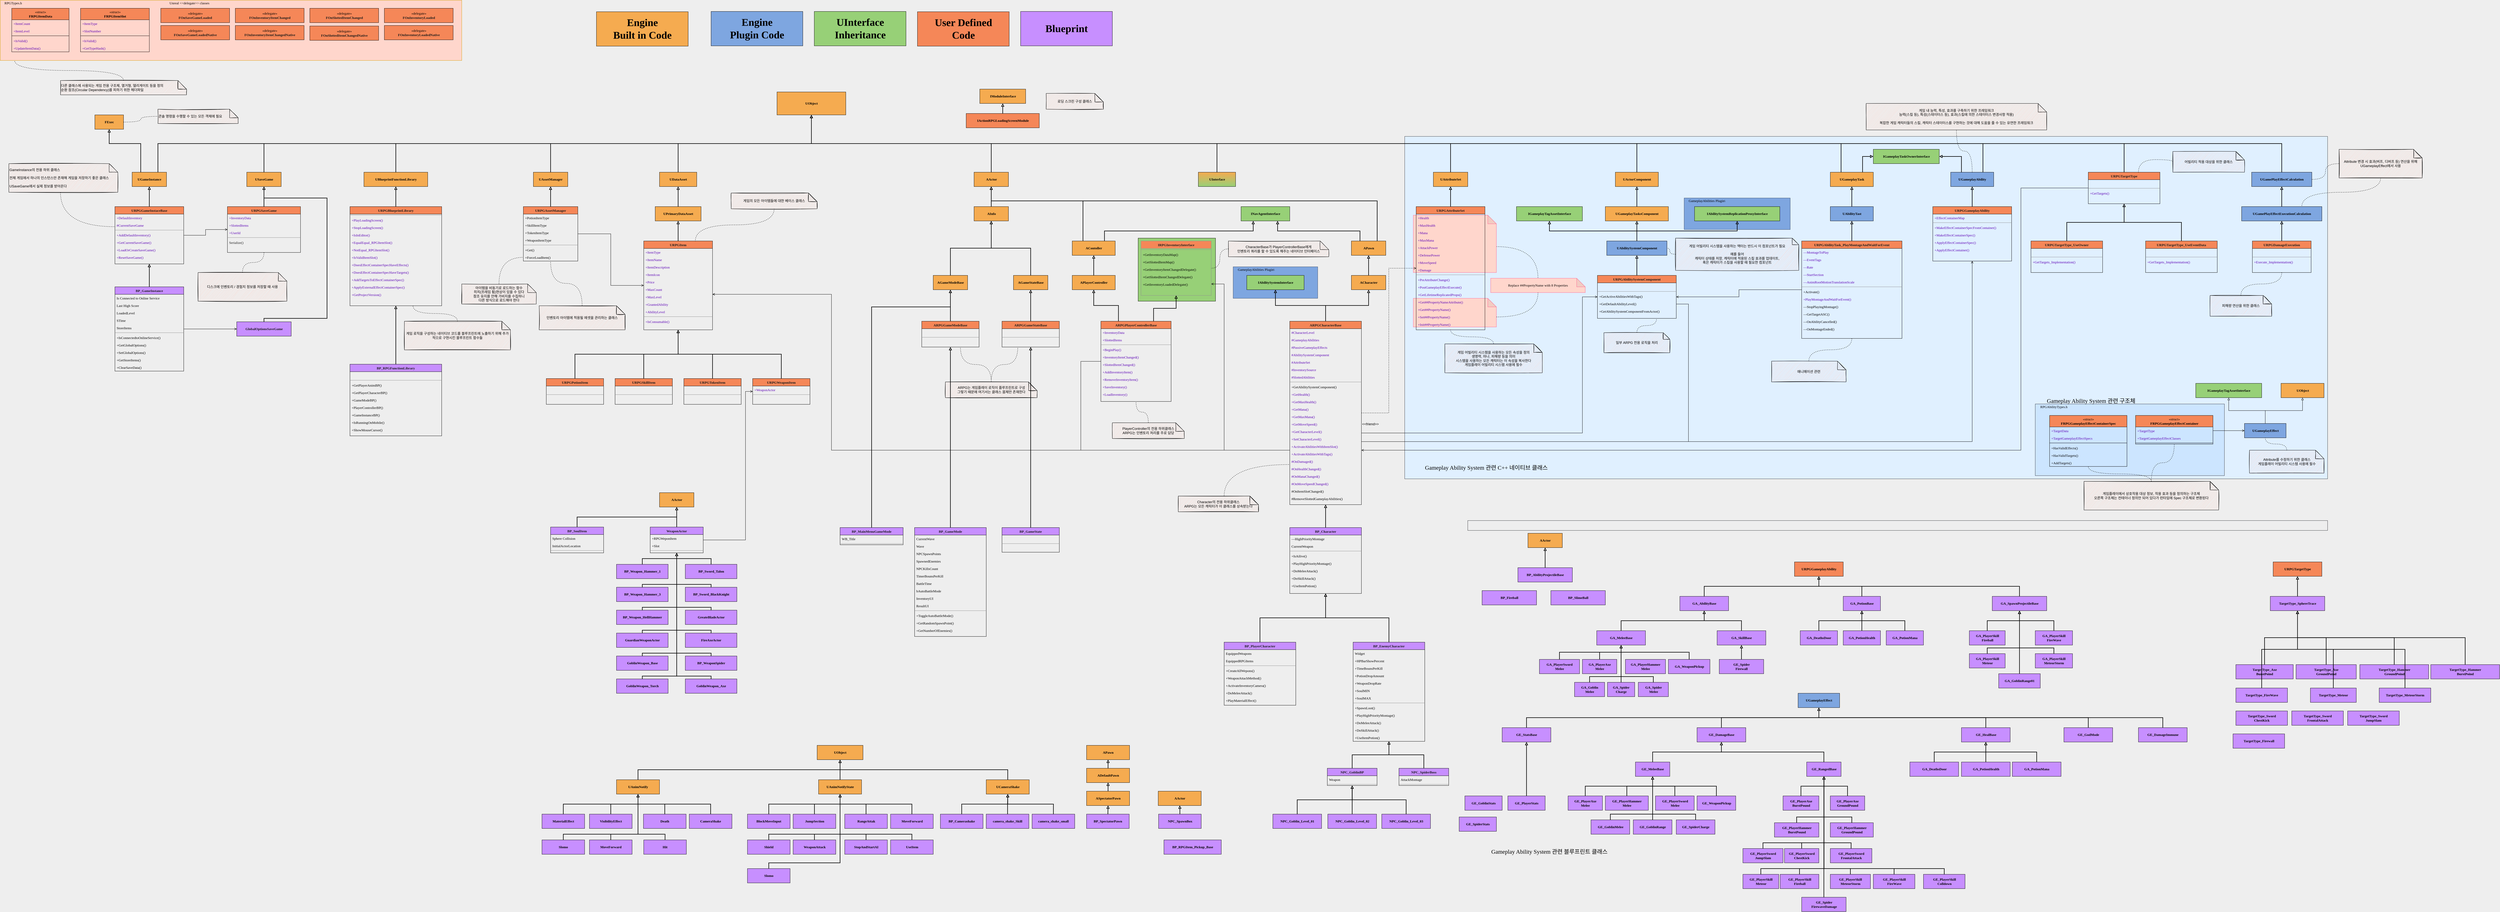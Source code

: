 <mxfile version="14.5.3" type="github">
  <diagram id="C5RBs43oDa-KdzZeNtuy" name="Page-1">
    <mxGraphModel dx="3555" dy="1930" grid="1" gridSize="10" guides="1" tooltips="1" connect="1" arrows="1" fold="1" page="1" pageScale="1" pageWidth="9000" pageHeight="5000" background="#EEEEEE" math="0" shadow="0">
      <root>
        <mxCell id="WIyWlLk6GJQsqaUBKTNV-0" />
        <mxCell id="WIyWlLk6GJQsqaUBKTNV-1" parent="WIyWlLk6GJQsqaUBKTNV-0" />
        <mxCell id="8bTrlrxU92rdFgRDy33D-304" value="" style="rounded=0;whiteSpace=wrap;html=1;align=left;fontFamily=Verdana;strokeWidth=1;strokeColor=#36393d;fillColor=none;" vertex="1" parent="WIyWlLk6GJQsqaUBKTNV-1">
          <mxGeometry x="5160" y="1855.5" width="3000" height="34.5" as="geometry" />
        </mxCell>
        <mxCell id="8bTrlrxU92rdFgRDy33D-5" value="" style="rounded=0;whiteSpace=wrap;html=1;align=left;fontFamily=Verdana;strokeWidth=1;strokeColor=#36393d;fillColor=#E0F0FF;" vertex="1" parent="WIyWlLk6GJQsqaUBKTNV-1">
          <mxGeometry x="4940" y="515" width="3220" height="1195" as="geometry" />
        </mxCell>
        <mxCell id="AAZlV12Gzx9VgUJV0CkU-73" value="" style="rounded=0;whiteSpace=wrap;html=1;align=left;strokeColor=#d79b00;fontFamily=Verdana;fillColor=#FFD6CC;" parent="WIyWlLk6GJQsqaUBKTNV-1" vertex="1">
          <mxGeometry x="40" y="40" width="1610" height="210" as="geometry" />
        </mxCell>
        <mxCell id="AAZlV12Gzx9VgUJV0CkU-28" value="«delegate»&lt;br&gt;&lt;span style=&quot;color: rgb(26 , 26 , 26) ; font-weight: 700&quot;&gt;FOnSaveGameLoaded&lt;/span&gt;" style="html=1;labelBackgroundColor=none;fontColor=#000000;fontFamily=Verdana;fillColor=#F58758;" parent="WIyWlLk6GJQsqaUBKTNV-1" vertex="1">
          <mxGeometry x="600" y="68" width="240" height="50" as="geometry" />
        </mxCell>
        <mxCell id="AAZlV12Gzx9VgUJV0CkU-40" value="&lt;span style=&quot;font-weight: 400&quot;&gt;«struct»&lt;/span&gt;&lt;br style=&quot;font-weight: 400&quot;&gt;&lt;b&gt;FRPGItemData&lt;/b&gt;" style="swimlane;align=center;verticalAlign=middle;childLayout=stackLayout;horizontal=1;horizontalStack=0;resizeParent=1;resizeParentMax=0;resizeLast=0;collapsible=1;marginBottom=0;html=1;fontFamily=Verdana;startSize=40;aspect=fixed;fillColor=#F58758;" parent="WIyWlLk6GJQsqaUBKTNV-1" vertex="1">
          <mxGeometry x="80" y="68" width="199.94" height="152" as="geometry" />
        </mxCell>
        <mxCell id="AAZlV12Gzx9VgUJV0CkU-41" value="+ItemCount" style="text;strokeColor=none;fillColor=none;align=left;verticalAlign=top;spacingLeft=4;spacingRight=4;overflow=hidden;rotatable=0;points=[[0,0.5],[1,0.5]];portConstraint=eastwest;fontFamily=Verdana;fontColor=#5A00B5;" parent="AAZlV12Gzx9VgUJV0CkU-40" vertex="1">
          <mxGeometry y="40" width="199.94" height="26" as="geometry" />
        </mxCell>
        <mxCell id="AAZlV12Gzx9VgUJV0CkU-47" value="+ItemLevel" style="text;strokeColor=none;fillColor=none;align=left;verticalAlign=top;spacingLeft=4;spacingRight=4;overflow=hidden;rotatable=0;points=[[0,0.5],[1,0.5]];portConstraint=eastwest;fontFamily=Verdana;fontColor=#5A00B5;" parent="AAZlV12Gzx9VgUJV0CkU-40" vertex="1">
          <mxGeometry y="66" width="199.94" height="26" as="geometry" />
        </mxCell>
        <mxCell id="AAZlV12Gzx9VgUJV0CkU-42" value="" style="line;strokeWidth=1;fillColor=none;align=left;verticalAlign=middle;spacingTop=-1;spacingLeft=3;spacingRight=3;rotatable=0;labelPosition=right;points=[];portConstraint=eastwest;" parent="AAZlV12Gzx9VgUJV0CkU-40" vertex="1">
          <mxGeometry y="92" width="199.94" height="8" as="geometry" />
        </mxCell>
        <mxCell id="AAZlV12Gzx9VgUJV0CkU-43" value="+IsValid()" style="text;strokeColor=none;fillColor=none;align=left;verticalAlign=top;spacingLeft=4;spacingRight=4;overflow=hidden;rotatable=0;points=[[0,0.5],[1,0.5]];portConstraint=eastwest;fontFamily=Verdana;fontColor=#5A00B5;" parent="AAZlV12Gzx9VgUJV0CkU-40" vertex="1">
          <mxGeometry y="100" width="199.94" height="26" as="geometry" />
        </mxCell>
        <mxCell id="AAZlV12Gzx9VgUJV0CkU-49" value="+UpdateItemData()" style="text;strokeColor=none;fillColor=none;align=left;verticalAlign=top;spacingLeft=4;spacingRight=4;overflow=hidden;rotatable=0;points=[[0,0.5],[1,0.5]];portConstraint=eastwest;fontFamily=Verdana;fontColor=#5A00B5;" parent="AAZlV12Gzx9VgUJV0CkU-40" vertex="1">
          <mxGeometry y="126" width="199.94" height="26" as="geometry" />
        </mxCell>
        <mxCell id="LvGwFXpLTnDkfGoCwhkf-7" value="" style="rounded=0;whiteSpace=wrap;html=1;align=left;fontFamily=Verdana;fillColor=#cce5ff;strokeColor=#36393d;" parent="WIyWlLk6GJQsqaUBKTNV-1" vertex="1">
          <mxGeometry x="7140" y="1448.75" width="660" height="250" as="geometry" />
        </mxCell>
        <mxCell id="AAZlV12Gzx9VgUJV0CkU-552" value="" style="html=1;fontFamily=Verdana;fontStyle=1;fillColor=#97D077;" parent="WIyWlLk6GJQsqaUBKTNV-1" vertex="1">
          <mxGeometry x="4010" y="870" width="270" height="220" as="geometry" />
        </mxCell>
        <mxCell id="AAZlV12Gzx9VgUJV0CkU-515" value="" style="shape=note;whiteSpace=wrap;html=1;backgroundOutline=1;darkOpacity=0.05;rounded=0;sketch=0;strokeColor=#FF6392;fontSize=12;fontColor=#5AA9E6;fillColor=#FFD6CC;" parent="WIyWlLk6GJQsqaUBKTNV-1" vertex="1">
          <mxGeometry x="4970" y="1080" width="290" height="100" as="geometry" />
        </mxCell>
        <mxCell id="AAZlV12Gzx9VgUJV0CkU-517" style="edgeStyle=orthogonalEdgeStyle;curved=1;rounded=0;sketch=0;orthogonalLoop=1;jettySize=auto;html=1;exitX=0.5;exitY=1;exitDx=0;exitDy=0;exitPerimeter=0;entryX=0;entryY=0;entryDx=290;entryDy=65;entryPerimeter=0;dashed=1;endArrow=none;endFill=0;strokeColor=#000000;fillColor=#FFE45E;fontColor=#5AA9E6;" parent="WIyWlLk6GJQsqaUBKTNV-1" source="AAZlV12Gzx9VgUJV0CkU-514" target="AAZlV12Gzx9VgUJV0CkU-515" edge="1">
          <mxGeometry relative="1" as="geometry" />
        </mxCell>
        <mxCell id="AAZlV12Gzx9VgUJV0CkU-514" value="&lt;font face=&quot;Verdana&quot; color=&quot;#000000&quot;&gt;Replace&amp;nbsp;&lt;/font&gt;&lt;span style=&quot;color: rgb(0 , 0 , 0) ; font-family: &amp;#34;verdana&amp;#34;&quot;&gt;##PropertyName with&amp;nbsp;&lt;/span&gt;&lt;font face=&quot;Verdana&quot; color=&quot;#000000&quot;&gt;8 Properties&lt;br&gt;&lt;/font&gt;" style="shape=note;whiteSpace=wrap;html=1;backgroundOutline=1;darkOpacity=0.05;rounded=0;sketch=0;strokeColor=#FF6392;fontSize=12;fontColor=#5AA9E6;fillColor=#FFD6CC;" parent="WIyWlLk6GJQsqaUBKTNV-1" vertex="1">
          <mxGeometry x="5240" y="1010" width="330" height="50" as="geometry" />
        </mxCell>
        <mxCell id="AAZlV12Gzx9VgUJV0CkU-50" value="&lt;span style=&quot;font-weight: 400&quot;&gt;«struct»&lt;/span&gt;&lt;br style=&quot;font-weight: 400&quot;&gt;&lt;b&gt;FRPGItemSlot&lt;/b&gt;" style="swimlane;align=center;verticalAlign=middle;childLayout=stackLayout;horizontal=1;horizontalStack=0;resizeParent=1;resizeParentMax=0;resizeLast=0;collapsible=1;marginBottom=0;html=1;fontFamily=Verdana;startSize=40;aspect=fixed;fillColor=#F58758;" parent="WIyWlLk6GJQsqaUBKTNV-1" vertex="1">
          <mxGeometry x="320" y="68" width="240" height="152" as="geometry" />
        </mxCell>
        <mxCell id="AAZlV12Gzx9VgUJV0CkU-51" value="+ItemType" style="text;strokeColor=none;fillColor=none;align=left;verticalAlign=top;spacingLeft=4;spacingRight=4;overflow=hidden;rotatable=0;points=[[0,0.5],[1,0.5]];portConstraint=eastwest;fontFamily=Verdana;fontColor=#5A00B5;" parent="AAZlV12Gzx9VgUJV0CkU-50" vertex="1">
          <mxGeometry y="40" width="240" height="26" as="geometry" />
        </mxCell>
        <mxCell id="AAZlV12Gzx9VgUJV0CkU-52" value="+SlotNumber" style="text;strokeColor=none;fillColor=none;align=left;verticalAlign=top;spacingLeft=4;spacingRight=4;overflow=hidden;rotatable=0;points=[[0,0.5],[1,0.5]];portConstraint=eastwest;fontFamily=Verdana;fontColor=#5A00B5;" parent="AAZlV12Gzx9VgUJV0CkU-50" vertex="1">
          <mxGeometry y="66" width="240" height="26" as="geometry" />
        </mxCell>
        <mxCell id="AAZlV12Gzx9VgUJV0CkU-53" value="" style="line;strokeWidth=1;fillColor=none;align=left;verticalAlign=middle;spacingTop=-1;spacingLeft=3;spacingRight=3;rotatable=0;labelPosition=right;points=[];portConstraint=eastwest;" parent="AAZlV12Gzx9VgUJV0CkU-50" vertex="1">
          <mxGeometry y="92" width="240" height="8" as="geometry" />
        </mxCell>
        <mxCell id="AAZlV12Gzx9VgUJV0CkU-56" value="+IsValid()" style="text;strokeColor=none;fillColor=none;align=left;verticalAlign=top;spacingLeft=4;spacingRight=4;overflow=hidden;rotatable=0;points=[[0,0.5],[1,0.5]];portConstraint=eastwest;fontFamily=Verdana;fontColor=#5A00B5;" parent="AAZlV12Gzx9VgUJV0CkU-50" vertex="1">
          <mxGeometry y="100" width="240" height="26" as="geometry" />
        </mxCell>
        <mxCell id="AAZlV12Gzx9VgUJV0CkU-55" value="+GetTypeHash()" style="text;strokeColor=none;fillColor=none;align=left;verticalAlign=top;spacingLeft=4;spacingRight=4;overflow=hidden;rotatable=0;points=[[0,0.5],[1,0.5]];portConstraint=eastwest;fontFamily=Verdana;fontColor=#5A00B5;" parent="AAZlV12Gzx9VgUJV0CkU-50" vertex="1">
          <mxGeometry y="126" width="240" height="26" as="geometry" />
        </mxCell>
        <mxCell id="AAZlV12Gzx9VgUJV0CkU-513" style="rounded=0;sketch=0;orthogonalLoop=1;jettySize=auto;html=1;exitX=0.997;exitY=0.548;exitDx=0;exitDy=0;exitPerimeter=0;strokeColor=#000000;fillColor=#FFE45E;fontColor=#5AA9E6;dashed=1;endArrow=none;endFill=0;entryX=0.5;entryY=0;entryDx=0;entryDy=0;entryPerimeter=0;edgeStyle=orthogonalEdgeStyle;curved=1;" parent="WIyWlLk6GJQsqaUBKTNV-1" source="AAZlV12Gzx9VgUJV0CkU-460" target="AAZlV12Gzx9VgUJV0CkU-514" edge="1">
          <mxGeometry relative="1" as="geometry">
            <mxPoint x="5370" y="1080" as="targetPoint" />
          </mxGeometry>
        </mxCell>
        <mxCell id="AAZlV12Gzx9VgUJV0CkU-460" value="" style="shape=note;whiteSpace=wrap;html=1;backgroundOutline=1;darkOpacity=0.05;rounded=0;sketch=0;strokeColor=#FF6392;fontSize=12;fontColor=#5AA9E6;fillColor=#FFD6CC;" parent="WIyWlLk6GJQsqaUBKTNV-1" vertex="1">
          <mxGeometry x="4970" y="790" width="290" height="200" as="geometry" />
        </mxCell>
        <mxCell id="AAZlV12Gzx9VgUJV0CkU-414" value="" style="rounded=0;whiteSpace=wrap;html=1;align=left;fontFamily=Verdana;fillColor=#7EA6E0;strokeColor=#374861;" parent="WIyWlLk6GJQsqaUBKTNV-1" vertex="1">
          <mxGeometry x="5915" y="730" width="370" height="110" as="geometry" />
        </mxCell>
        <mxCell id="AAZlV12Gzx9VgUJV0CkU-193" value="" style="rounded=0;whiteSpace=wrap;html=1;align=left;fontFamily=Verdana;fillColor=#7EA6E0;strokeColor=#374861;" parent="WIyWlLk6GJQsqaUBKTNV-1" vertex="1">
          <mxGeometry x="4341.5" y="970" width="295" height="110" as="geometry" />
        </mxCell>
        <mxCell id="AAZlV12Gzx9VgUJV0CkU-194" value="GameplayAbilities Plugin\" style="text;html=1;strokeColor=none;fillColor=none;align=center;verticalAlign=middle;whiteSpace=wrap;rounded=0;fontFamily=Verdana;" parent="WIyWlLk6GJQsqaUBKTNV-1" vertex="1">
          <mxGeometry x="4341.5" y="970" width="160" height="20" as="geometry" />
        </mxCell>
        <mxCell id="AAZlV12Gzx9VgUJV0CkU-75" value="RPGTypes.h" style="text;html=1;strokeColor=none;fillColor=none;align=center;verticalAlign=middle;whiteSpace=wrap;rounded=0;fontFamily=Verdana;" parent="WIyWlLk6GJQsqaUBKTNV-1" vertex="1">
          <mxGeometry x="40" y="40" width="90" height="20" as="geometry" />
        </mxCell>
        <mxCell id="EOf85t5afPnDfs828tdn-0" value="Unreal &amp;lt;&amp;lt;delegate&amp;gt;&amp;gt; classes" style="text;html=1;strokeColor=none;fillColor=none;align=center;verticalAlign=middle;whiteSpace=wrap;rounded=0;fontFamily=Verdana;" parent="WIyWlLk6GJQsqaUBKTNV-1" vertex="1">
          <mxGeometry x="600" y="40" width="200" height="20" as="geometry" />
        </mxCell>
        <mxCell id="EOf85t5afPnDfs828tdn-3" value="«delegate»&lt;br&gt;&lt;span style=&quot;color: rgb(26 , 26 , 26) ; font-weight: 700&quot;&gt;FOnSaveGameLoadedNative&lt;/span&gt;" style="html=1;labelBackgroundColor=none;fontColor=#000000;fontFamily=Verdana;fillColor=#F58758;" parent="WIyWlLk6GJQsqaUBKTNV-1" vertex="1">
          <mxGeometry x="600" y="128" width="240" height="50" as="geometry" />
        </mxCell>
        <mxCell id="EOf85t5afPnDfs828tdn-4" value="«delegate»&lt;br&gt;&lt;span style=&quot;color: rgb(26 , 26 , 26) ; font-weight: 700&quot;&gt;FOnInventoryItemChanged&lt;/span&gt;" style="html=1;labelBackgroundColor=none;fontColor=#000000;fontFamily=Verdana;fillColor=#F58758;" parent="WIyWlLk6GJQsqaUBKTNV-1" vertex="1">
          <mxGeometry x="860" y="68" width="240" height="50" as="geometry" />
        </mxCell>
        <mxCell id="EOf85t5afPnDfs828tdn-5" value="«delegate»&lt;br&gt;&lt;span style=&quot;color: rgb(26 , 26 , 26) ; font-weight: 700&quot;&gt;FOnInventoryItemChangedNative&lt;/span&gt;" style="html=1;labelBackgroundColor=none;fontColor=#000000;fontFamily=Verdana;fillColor=#F58758;" parent="WIyWlLk6GJQsqaUBKTNV-1" vertex="1">
          <mxGeometry x="860" y="128" width="240" height="50" as="geometry" />
        </mxCell>
        <mxCell id="EOf85t5afPnDfs828tdn-6" value="«delegate»&lt;br&gt;&lt;span style=&quot;color: rgb(26 , 26 , 26) ; font-weight: 700&quot;&gt;FOnSlottedItemChanged&lt;/span&gt;" style="html=1;labelBackgroundColor=none;fontColor=#000000;fontFamily=Verdana;fillColor=#F58758;" parent="WIyWlLk6GJQsqaUBKTNV-1" vertex="1">
          <mxGeometry x="1120" y="68" width="240" height="50" as="geometry" />
        </mxCell>
        <mxCell id="EOf85t5afPnDfs828tdn-7" value="«delegate»&lt;br&gt;&lt;span style=&quot;color: rgb(26 , 26 , 26) ; font-weight: 700&quot;&gt;FOnSlottedItemChangedNative&lt;/span&gt;" style="html=1;labelBackgroundColor=none;fontColor=#000000;fontFamily=Verdana;fillColor=#F58758;" parent="WIyWlLk6GJQsqaUBKTNV-1" vertex="1">
          <mxGeometry x="1120" y="129.75" width="240" height="50" as="geometry" />
        </mxCell>
        <mxCell id="EOf85t5afPnDfs828tdn-8" value="«delegate»&lt;br&gt;&lt;span style=&quot;color: rgb(26 , 26 , 26) ; font-weight: 700&quot;&gt;FOnInventoryLoaded&lt;/span&gt;" style="html=1;labelBackgroundColor=none;fontColor=#000000;fontFamily=Verdana;fillColor=#F58758;" parent="WIyWlLk6GJQsqaUBKTNV-1" vertex="1">
          <mxGeometry x="1380" y="68" width="240" height="50" as="geometry" />
        </mxCell>
        <mxCell id="EOf85t5afPnDfs828tdn-9" value="«delegate»&lt;br&gt;&lt;span style=&quot;color: rgb(26 , 26 , 26) ; font-weight: 700&quot;&gt;FOnInventoryLoadedNative&lt;/span&gt;" style="html=1;labelBackgroundColor=none;fontColor=#000000;fontFamily=Verdana;fillColor=#F58758;" parent="WIyWlLk6GJQsqaUBKTNV-1" vertex="1">
          <mxGeometry x="1380" y="128" width="240" height="50" as="geometry" />
        </mxCell>
        <mxCell id="52jS_4H1RukoPa2EfRk2-160" style="edgeStyle=orthogonalEdgeStyle;rounded=0;orthogonalLoop=1;jettySize=auto;html=1;exitX=0.5;exitY=0;exitDx=0;exitDy=0;entryX=0.5;entryY=1;entryDx=0;entryDy=0;fontFamily=Verdana;endArrow=block;endFill=0;startSize=6;strokeWidth=2;sourcePerimeterSpacing=0;jumpSize=6;" parent="WIyWlLk6GJQsqaUBKTNV-1" source="52jS_4H1RukoPa2EfRk2-100" target="52jS_4H1RukoPa2EfRk2-157" edge="1">
          <mxGeometry relative="1" as="geometry" />
        </mxCell>
        <mxCell id="52jS_4H1RukoPa2EfRk2-100" value="URPGGameInstaceBase" style="swimlane;fontStyle=1;align=center;verticalAlign=top;childLayout=stackLayout;horizontal=1;startSize=26;horizontalStack=0;resizeParent=1;resizeLast=0;collapsible=1;marginBottom=0;shadow=0;strokeWidth=1;fontColor=#1A1A1A;fontFamily=Verdana;fillColor=#F58758;" parent="WIyWlLk6GJQsqaUBKTNV-1" vertex="1">
          <mxGeometry x="440" y="760" width="240" height="200" as="geometry">
            <mxRectangle x="550" y="140" width="160" height="26" as="alternateBounds" />
          </mxGeometry>
        </mxCell>
        <mxCell id="52jS_4H1RukoPa2EfRk2-101" value="+DefaultInventory" style="text;align=left;verticalAlign=top;spacingLeft=4;spacingRight=4;overflow=hidden;rotatable=0;points=[[0,0.5],[1,0.5]];portConstraint=eastwest;fontFamily=Verdana;fontColor=#5A00B5;" parent="52jS_4H1RukoPa2EfRk2-100" vertex="1">
          <mxGeometry y="26" width="240" height="26" as="geometry" />
        </mxCell>
        <mxCell id="52jS_4H1RukoPa2EfRk2-117" value="#CurrentSaveGame" style="text;align=left;verticalAlign=top;spacingLeft=4;spacingRight=4;overflow=hidden;rotatable=0;points=[[0,0.5],[1,0.5]];portConstraint=eastwest;shadow=0;html=0;fontFamily=Verdana;fontColor=#5A00B5;" parent="52jS_4H1RukoPa2EfRk2-100" vertex="1">
          <mxGeometry y="52" width="240" height="26" as="geometry" />
        </mxCell>
        <mxCell id="52jS_4H1RukoPa2EfRk2-106" value="" style="line;html=1;strokeWidth=1;align=left;verticalAlign=middle;spacingTop=-1;spacingLeft=3;spacingRight=3;rotatable=0;labelPosition=right;points=[];portConstraint=eastwest;fillColor=#F5AB50;strokeColor=#909090;fontColor=#1A1A1A;labelBackgroundColor=#EEEEEE;fontFamily=Verdana;" parent="52jS_4H1RukoPa2EfRk2-100" vertex="1">
          <mxGeometry y="78" width="240" height="8" as="geometry" />
        </mxCell>
        <mxCell id="52jS_4H1RukoPa2EfRk2-107" value="+AddDefaultInventory()" style="text;align=left;verticalAlign=top;spacingLeft=4;spacingRight=4;overflow=hidden;rotatable=0;points=[[0,0.5],[1,0.5]];portConstraint=eastwest;fontFamily=Verdana;fontColor=#5A00B5;" parent="52jS_4H1RukoPa2EfRk2-100" vertex="1">
          <mxGeometry y="86" width="240" height="26" as="geometry" />
        </mxCell>
        <mxCell id="52jS_4H1RukoPa2EfRk2-110" value="+GetCurrentSaveGame()" style="text;align=left;verticalAlign=top;spacingLeft=4;spacingRight=4;overflow=hidden;rotatable=0;points=[[0,0.5],[1,0.5]];portConstraint=eastwest;fontFamily=Verdana;fontColor=#5A00B5;" parent="52jS_4H1RukoPa2EfRk2-100" vertex="1">
          <mxGeometry y="112" width="240" height="26" as="geometry" />
        </mxCell>
        <mxCell id="52jS_4H1RukoPa2EfRk2-112" value="+LoadOrCreateSaveGame()" style="text;align=left;verticalAlign=top;spacingLeft=4;spacingRight=4;overflow=hidden;rotatable=0;points=[[0,0.5],[1,0.5]];portConstraint=eastwest;fontFamily=Verdana;fontColor=#5A00B5;" parent="52jS_4H1RukoPa2EfRk2-100" vertex="1">
          <mxGeometry y="138" width="240" height="26" as="geometry" />
        </mxCell>
        <mxCell id="52jS_4H1RukoPa2EfRk2-116" value="+ResetSaveGame()" style="text;align=left;verticalAlign=top;spacingLeft=4;spacingRight=4;overflow=hidden;rotatable=0;points=[[0,0.5],[1,0.5]];portConstraint=eastwest;fontFamily=Verdana;fontColor=#5A00B5;" parent="52jS_4H1RukoPa2EfRk2-100" vertex="1">
          <mxGeometry y="164" width="240" height="26" as="geometry" />
        </mxCell>
        <mxCell id="52jS_4H1RukoPa2EfRk2-167" style="edgeStyle=orthogonalEdgeStyle;rounded=0;jumpSize=6;orthogonalLoop=1;jettySize=auto;html=1;exitX=0.5;exitY=0;exitDx=0;exitDy=0;entryX=0.5;entryY=1;entryDx=0;entryDy=0;startSize=6;sourcePerimeterSpacing=0;endArrow=block;endFill=0;strokeColor=#000000;strokeWidth=2;fontFamily=Verdana;" parent="WIyWlLk6GJQsqaUBKTNV-1" source="52jS_4H1RukoPa2EfRk2-122" target="52jS_4H1RukoPa2EfRk2-164" edge="1">
          <mxGeometry relative="1" as="geometry" />
        </mxCell>
        <mxCell id="52jS_4H1RukoPa2EfRk2-122" value="ARPGGameModeBase" style="swimlane;fontStyle=1;align=center;verticalAlign=top;childLayout=stackLayout;horizontal=1;startSize=26;horizontalStack=0;resizeParent=1;resizeLast=0;collapsible=1;marginBottom=0;shadow=0;strokeWidth=1;fontColor=#1A1A1A;fontFamily=Verdana;fillColor=#F58758;" parent="WIyWlLk6GJQsqaUBKTNV-1" vertex="1">
          <mxGeometry x="3255" y="1160" width="200" height="90" as="geometry">
            <mxRectangle x="550" y="140" width="160" height="26" as="alternateBounds" />
          </mxGeometry>
        </mxCell>
        <mxCell id="52jS_4H1RukoPa2EfRk2-123" value=" " style="text;align=left;verticalAlign=top;spacingLeft=4;spacingRight=4;overflow=hidden;rotatable=0;points=[[0,0.5],[1,0.5]];portConstraint=eastwest;fontColor=#1A1A1A;fontFamily=Verdana;" parent="52jS_4H1RukoPa2EfRk2-122" vertex="1">
          <mxGeometry y="26" width="200" height="26" as="geometry" />
        </mxCell>
        <mxCell id="52jS_4H1RukoPa2EfRk2-133" value="" style="line;html=1;strokeWidth=1;align=left;verticalAlign=middle;spacingTop=-1;spacingLeft=3;spacingRight=3;rotatable=0;labelPosition=right;points=[];portConstraint=eastwest;fillColor=#F5AB50;strokeColor=#909090;fontColor=#1A1A1A;labelBackgroundColor=#EEEEEE;fontFamily=Verdana;" parent="52jS_4H1RukoPa2EfRk2-122" vertex="1">
          <mxGeometry y="52" width="200" height="8" as="geometry" />
        </mxCell>
        <mxCell id="52jS_4H1RukoPa2EfRk2-134" value=" " style="text;align=left;verticalAlign=top;spacingLeft=4;spacingRight=4;overflow=hidden;rotatable=0;points=[[0,0.5],[1,0.5]];portConstraint=eastwest;fontColor=#1A1A1A;fontFamily=Verdana;" parent="52jS_4H1RukoPa2EfRk2-122" vertex="1">
          <mxGeometry y="60" width="200" height="26" as="geometry" />
        </mxCell>
        <mxCell id="52jS_4H1RukoPa2EfRk2-172" style="edgeStyle=orthogonalEdgeStyle;rounded=0;jumpSize=6;orthogonalLoop=1;jettySize=auto;html=1;exitX=0.5;exitY=0;exitDx=0;exitDy=0;entryX=0.5;entryY=1;entryDx=0;entryDy=0;startSize=6;sourcePerimeterSpacing=0;endArrow=block;endFill=0;strokeColor=#000000;strokeWidth=2;fontFamily=Verdana;" parent="WIyWlLk6GJQsqaUBKTNV-1" source="52jS_4H1RukoPa2EfRk2-144" target="52jS_4H1RukoPa2EfRk2-171" edge="1">
          <mxGeometry relative="1" as="geometry" />
        </mxCell>
        <mxCell id="52jS_4H1RukoPa2EfRk2-144" value="ARPGGameStateBase" style="swimlane;fontStyle=1;align=center;verticalAlign=top;childLayout=stackLayout;horizontal=1;startSize=26;horizontalStack=0;resizeParent=1;resizeLast=0;collapsible=1;marginBottom=0;shadow=0;strokeWidth=1;fontColor=#1A1A1A;fontFamily=Verdana;fillColor=#F58758;" parent="WIyWlLk6GJQsqaUBKTNV-1" vertex="1">
          <mxGeometry x="3535" y="1160" width="200" height="90" as="geometry">
            <mxRectangle x="550" y="140" width="160" height="26" as="alternateBounds" />
          </mxGeometry>
        </mxCell>
        <mxCell id="52jS_4H1RukoPa2EfRk2-145" value=" " style="text;align=left;verticalAlign=top;spacingLeft=4;spacingRight=4;overflow=hidden;rotatable=0;points=[[0,0.5],[1,0.5]];portConstraint=eastwest;fontColor=#1A1A1A;fontFamily=Verdana;" parent="52jS_4H1RukoPa2EfRk2-144" vertex="1">
          <mxGeometry y="26" width="200" height="26" as="geometry" />
        </mxCell>
        <mxCell id="52jS_4H1RukoPa2EfRk2-146" value="" style="line;html=1;strokeWidth=1;align=left;verticalAlign=middle;spacingTop=-1;spacingLeft=3;spacingRight=3;rotatable=0;labelPosition=right;points=[];portConstraint=eastwest;fillColor=#F5AB50;strokeColor=#909090;fontColor=#1A1A1A;labelBackgroundColor=#EEEEEE;fontFamily=Verdana;" parent="52jS_4H1RukoPa2EfRk2-144" vertex="1">
          <mxGeometry y="52" width="200" height="8" as="geometry" />
        </mxCell>
        <mxCell id="52jS_4H1RukoPa2EfRk2-175" style="edgeStyle=orthogonalEdgeStyle;rounded=0;jumpSize=6;orthogonalLoop=1;jettySize=auto;html=1;exitX=0.5;exitY=0;exitDx=0;exitDy=0;entryX=0.5;entryY=1;entryDx=0;entryDy=0;startSize=6;sourcePerimeterSpacing=0;endArrow=block;endFill=0;strokeColor=#000000;strokeWidth=2;fontFamily=Verdana;" parent="WIyWlLk6GJQsqaUBKTNV-1" source="52jS_4H1RukoPa2EfRk2-148" target="52jS_4H1RukoPa2EfRk2-174" edge="1">
          <mxGeometry relative="1" as="geometry" />
        </mxCell>
        <mxCell id="52jS_4H1RukoPa2EfRk2-148" value="URPGSaveGame" style="swimlane;fontStyle=1;align=center;verticalAlign=top;childLayout=stackLayout;horizontal=1;startSize=26;horizontalStack=0;resizeParent=1;resizeLast=0;collapsible=1;marginBottom=0;shadow=0;strokeWidth=1;fontColor=#1A1A1A;fontFamily=Verdana;fillColor=#F58758;" parent="WIyWlLk6GJQsqaUBKTNV-1" vertex="1">
          <mxGeometry x="832.5" y="760" width="255" height="160" as="geometry">
            <mxRectangle x="550" y="140" width="160" height="26" as="alternateBounds" />
          </mxGeometry>
        </mxCell>
        <mxCell id="52jS_4H1RukoPa2EfRk2-149" value="+InventoryData" style="text;align=left;verticalAlign=top;spacingLeft=4;spacingRight=4;overflow=hidden;rotatable=0;points=[[0,0.5],[1,0.5]];portConstraint=eastwest;fontFamily=Verdana;fontColor=#5A00B5;" parent="52jS_4H1RukoPa2EfRk2-148" vertex="1">
          <mxGeometry y="26" width="255" height="26" as="geometry" />
        </mxCell>
        <mxCell id="52jS_4H1RukoPa2EfRk2-152" value="+SlottedItems" style="text;align=left;verticalAlign=top;spacingLeft=4;spacingRight=4;overflow=hidden;rotatable=0;points=[[0,0.5],[1,0.5]];portConstraint=eastwest;fontFamily=Verdana;fontColor=#5A00B5;" parent="52jS_4H1RukoPa2EfRk2-148" vertex="1">
          <mxGeometry y="52" width="255" height="26" as="geometry" />
        </mxCell>
        <mxCell id="52jS_4H1RukoPa2EfRk2-153" value="+UserId" style="text;align=left;verticalAlign=top;spacingLeft=4;spacingRight=4;overflow=hidden;rotatable=0;points=[[0,0.5],[1,0.5]];portConstraint=eastwest;fontFamily=Verdana;fontColor=#5A00B5;" parent="52jS_4H1RukoPa2EfRk2-148" vertex="1">
          <mxGeometry y="78" width="255" height="26" as="geometry" />
        </mxCell>
        <mxCell id="52jS_4H1RukoPa2EfRk2-150" value="" style="line;html=1;strokeWidth=1;align=left;verticalAlign=middle;spacingTop=-1;spacingLeft=3;spacingRight=3;rotatable=0;labelPosition=right;points=[];portConstraint=eastwest;fillColor=#F5AB50;strokeColor=#909090;fontColor=#1A1A1A;labelBackgroundColor=#EEEEEE;fontFamily=Verdana;" parent="52jS_4H1RukoPa2EfRk2-148" vertex="1">
          <mxGeometry y="104" width="255" height="8" as="geometry" />
        </mxCell>
        <mxCell id="AAZlV12Gzx9VgUJV0CkU-105" value="Serialize()" style="text;align=left;verticalAlign=top;spacingLeft=4;spacingRight=4;overflow=hidden;rotatable=0;points=[[0,0.5],[1,0.5]];portConstraint=eastwest;fontColor=#1A1A1A;fontFamily=Verdana;" parent="52jS_4H1RukoPa2EfRk2-148" vertex="1">
          <mxGeometry y="112" width="255" height="26" as="geometry" />
        </mxCell>
        <mxCell id="52jS_4H1RukoPa2EfRk2-161" style="edgeStyle=orthogonalEdgeStyle;rounded=0;jumpSize=6;orthogonalLoop=1;jettySize=auto;html=1;exitX=0.25;exitY=0;exitDx=0;exitDy=0;entryX=0.5;entryY=1;entryDx=0;entryDy=0;startSize=6;sourcePerimeterSpacing=0;endArrow=block;endFill=0;strokeColor=#000000;strokeWidth=2;fontFamily=Verdana;" parent="WIyWlLk6GJQsqaUBKTNV-1" source="52jS_4H1RukoPa2EfRk2-157" target="52jS_4H1RukoPa2EfRk2-159" edge="1">
          <mxGeometry relative="1" as="geometry">
            <Array as="points">
              <mxPoint x="530" y="540" />
              <mxPoint x="420" y="540" />
            </Array>
          </mxGeometry>
        </mxCell>
        <mxCell id="52jS_4H1RukoPa2EfRk2-162" style="edgeStyle=orthogonalEdgeStyle;rounded=0;jumpSize=6;orthogonalLoop=1;jettySize=auto;html=1;exitX=0.75;exitY=0;exitDx=0;exitDy=0;entryX=0.5;entryY=1;entryDx=0;entryDy=0;startSize=6;sourcePerimeterSpacing=0;endArrow=block;endFill=0;strokeColor=#000000;strokeWidth=2;fontFamily=Verdana;" parent="WIyWlLk6GJQsqaUBKTNV-1" source="52jS_4H1RukoPa2EfRk2-157" target="52jS_4H1RukoPa2EfRk2-158" edge="1">
          <mxGeometry relative="1" as="geometry" />
        </mxCell>
        <mxCell id="52jS_4H1RukoPa2EfRk2-157" value="UGameInstance" style="html=1;fontFamily=Verdana;fillColor=#F5AB50;fontStyle=1" parent="WIyWlLk6GJQsqaUBKTNV-1" vertex="1">
          <mxGeometry x="500" y="640" width="120" height="50" as="geometry" />
        </mxCell>
        <mxCell id="52jS_4H1RukoPa2EfRk2-158" value="UObject" style="html=1;fontFamily=Verdana;fillColor=#F5AB50;fontStyle=1" parent="WIyWlLk6GJQsqaUBKTNV-1" vertex="1">
          <mxGeometry x="2750" y="360" width="240" height="80" as="geometry" />
        </mxCell>
        <mxCell id="52jS_4H1RukoPa2EfRk2-179" style="edgeStyle=orthogonalEdgeStyle;rounded=0;jumpSize=6;orthogonalLoop=1;jettySize=auto;html=1;startSize=6;sourcePerimeterSpacing=0;endArrow=none;endFill=0;strokeColor=#000000;strokeWidth=1;fontFamily=Verdana;dashed=1;curved=1;" parent="WIyWlLk6GJQsqaUBKTNV-1" source="52jS_4H1RukoPa2EfRk2-159" target="EOf85t5afPnDfs828tdn-1" edge="1">
          <mxGeometry relative="1" as="geometry">
            <mxPoint x="580" y="460" as="targetPoint" />
          </mxGeometry>
        </mxCell>
        <mxCell id="52jS_4H1RukoPa2EfRk2-159" value="FExec" style="html=1;fontFamily=Verdana;fillColor=#F5AB50;fontStyle=1" parent="WIyWlLk6GJQsqaUBKTNV-1" vertex="1">
          <mxGeometry x="370" y="440" width="100" height="50" as="geometry" />
        </mxCell>
        <mxCell id="52jS_4H1RukoPa2EfRk2-168" style="edgeStyle=orthogonalEdgeStyle;rounded=0;jumpSize=6;orthogonalLoop=1;jettySize=auto;html=1;exitX=0.5;exitY=0;exitDx=0;exitDy=0;entryX=0.5;entryY=1;entryDx=0;entryDy=0;startSize=6;sourcePerimeterSpacing=0;endArrow=block;endFill=0;strokeColor=#000000;strokeWidth=2;fontFamily=Verdana;" parent="WIyWlLk6GJQsqaUBKTNV-1" source="52jS_4H1RukoPa2EfRk2-164" target="52jS_4H1RukoPa2EfRk2-165" edge="1">
          <mxGeometry relative="1" as="geometry" />
        </mxCell>
        <mxCell id="52jS_4H1RukoPa2EfRk2-164" value="AGameModeBase" style="html=1;fontFamily=Verdana;fillColor=#F5AB50;fontStyle=1" parent="WIyWlLk6GJQsqaUBKTNV-1" vertex="1">
          <mxGeometry x="3295" y="1000" width="120" height="50" as="geometry" />
        </mxCell>
        <mxCell id="52jS_4H1RukoPa2EfRk2-169" style="edgeStyle=orthogonalEdgeStyle;rounded=0;jumpSize=6;orthogonalLoop=1;jettySize=auto;html=1;exitX=0.5;exitY=0;exitDx=0;exitDy=0;startSize=6;sourcePerimeterSpacing=0;endArrow=block;endFill=0;strokeColor=#000000;strokeWidth=2;fontFamily=Verdana;entryX=0.5;entryY=1;entryDx=0;entryDy=0;" parent="WIyWlLk6GJQsqaUBKTNV-1" source="52jS_4H1RukoPa2EfRk2-165" target="52jS_4H1RukoPa2EfRk2-166" edge="1">
          <mxGeometry relative="1" as="geometry">
            <Array as="points" />
          </mxGeometry>
        </mxCell>
        <mxCell id="52jS_4H1RukoPa2EfRk2-165" value="AInfo" style="html=1;fontFamily=Verdana;fillColor=#F5AB50;fontStyle=1" parent="WIyWlLk6GJQsqaUBKTNV-1" vertex="1">
          <mxGeometry x="3437.5" y="760" width="120" height="50" as="geometry" />
        </mxCell>
        <mxCell id="52jS_4H1RukoPa2EfRk2-214" style="edgeStyle=orthogonalEdgeStyle;rounded=0;jumpSize=6;orthogonalLoop=1;jettySize=auto;html=1;exitX=0.5;exitY=0;exitDx=0;exitDy=0;entryX=0.5;entryY=1;entryDx=0;entryDy=0;startSize=6;sourcePerimeterSpacing=0;endArrow=block;endFill=0;strokeColor=#000000;strokeWidth=2;fontFamily=Verdana;" parent="WIyWlLk6GJQsqaUBKTNV-1" source="52jS_4H1RukoPa2EfRk2-166" target="52jS_4H1RukoPa2EfRk2-158" edge="1">
          <mxGeometry relative="1" as="geometry" />
        </mxCell>
        <mxCell id="52jS_4H1RukoPa2EfRk2-166" value="AActor" style="html=1;fontFamily=Verdana;fillColor=#F5AB50;fontStyle=1" parent="WIyWlLk6GJQsqaUBKTNV-1" vertex="1">
          <mxGeometry x="3437.5" y="640" width="120" height="50" as="geometry" />
        </mxCell>
        <mxCell id="52jS_4H1RukoPa2EfRk2-173" style="edgeStyle=orthogonalEdgeStyle;rounded=0;jumpSize=6;orthogonalLoop=1;jettySize=auto;html=1;exitX=0.5;exitY=0;exitDx=0;exitDy=0;entryX=0.5;entryY=1;entryDx=0;entryDy=0;startSize=6;sourcePerimeterSpacing=0;endArrow=block;endFill=0;strokeColor=#000000;strokeWidth=2;fontFamily=Verdana;" parent="WIyWlLk6GJQsqaUBKTNV-1" source="52jS_4H1RukoPa2EfRk2-171" target="52jS_4H1RukoPa2EfRk2-165" edge="1">
          <mxGeometry relative="1" as="geometry" />
        </mxCell>
        <mxCell id="52jS_4H1RukoPa2EfRk2-171" value="AGameStateBase" style="html=1;fontFamily=Verdana;fillColor=#F5AB50;fontStyle=1" parent="WIyWlLk6GJQsqaUBKTNV-1" vertex="1">
          <mxGeometry x="3575" y="1000" width="120" height="50" as="geometry" />
        </mxCell>
        <mxCell id="52jS_4H1RukoPa2EfRk2-176" style="edgeStyle=orthogonalEdgeStyle;rounded=0;jumpSize=6;orthogonalLoop=1;jettySize=auto;html=1;exitX=0.5;exitY=0;exitDx=0;exitDy=0;startSize=6;sourcePerimeterSpacing=0;endArrow=block;endFill=0;strokeColor=#000000;strokeWidth=2;fontFamily=Verdana;" parent="WIyWlLk6GJQsqaUBKTNV-1" source="52jS_4H1RukoPa2EfRk2-174" target="52jS_4H1RukoPa2EfRk2-158" edge="1">
          <mxGeometry relative="1" as="geometry" />
        </mxCell>
        <mxCell id="52jS_4H1RukoPa2EfRk2-174" value="USaveGame" style="html=1;fontFamily=Verdana;fillColor=#F5AB50;fontStyle=1" parent="WIyWlLk6GJQsqaUBKTNV-1" vertex="1">
          <mxGeometry x="900" y="640" width="120" height="50" as="geometry" />
        </mxCell>
        <mxCell id="52jS_4H1RukoPa2EfRk2-191" style="edgeStyle=orthogonalEdgeStyle;rounded=0;jumpSize=6;orthogonalLoop=1;jettySize=auto;html=1;exitX=0.5;exitY=0;exitDx=0;exitDy=0;entryX=0.5;entryY=1;entryDx=0;entryDy=0;startSize=6;sourcePerimeterSpacing=0;endArrow=block;endFill=0;strokeColor=#000000;strokeWidth=2;fontFamily=Verdana;" parent="WIyWlLk6GJQsqaUBKTNV-1" source="52jS_4H1RukoPa2EfRk2-180" target="52jS_4H1RukoPa2EfRk2-188" edge="1">
          <mxGeometry relative="1" as="geometry" />
        </mxCell>
        <mxCell id="AAZlV12Gzx9VgUJV0CkU-154" style="edgeStyle=orthogonalEdgeStyle;rounded=0;sketch=0;orthogonalLoop=1;jettySize=auto;html=1;fillColor=#F2CC8F;fontColor=#393C56;endArrow=open;endFill=0;" parent="WIyWlLk6GJQsqaUBKTNV-1" source="52jS_4H1RukoPa2EfRk2-180" target="AAZlV12Gzx9VgUJV0CkU-129" edge="1">
          <mxGeometry relative="1" as="geometry" />
        </mxCell>
        <mxCell id="52jS_4H1RukoPa2EfRk2-180" value="URPGAssetManager" style="swimlane;fontStyle=1;align=center;verticalAlign=top;childLayout=stackLayout;horizontal=1;startSize=26;horizontalStack=0;resizeParent=1;resizeLast=0;collapsible=1;marginBottom=0;shadow=0;strokeWidth=1;fontColor=#1A1A1A;fontFamily=Verdana;fillColor=#F58758;" parent="WIyWlLk6GJQsqaUBKTNV-1" vertex="1">
          <mxGeometry x="1865" y="760" width="190" height="190" as="geometry">
            <mxRectangle x="550" y="140" width="160" height="26" as="alternateBounds" />
          </mxGeometry>
        </mxCell>
        <mxCell id="52jS_4H1RukoPa2EfRk2-181" value="+PotionItemType" style="text;align=left;verticalAlign=top;spacingLeft=4;spacingRight=4;overflow=hidden;rotatable=0;points=[[0,0.5],[1,0.5]];portConstraint=eastwest;fontFamily=Verdana;" parent="52jS_4H1RukoPa2EfRk2-180" vertex="1">
          <mxGeometry y="26" width="190" height="26" as="geometry" />
        </mxCell>
        <mxCell id="52jS_4H1RukoPa2EfRk2-182" value="+SkillItemType" style="text;align=left;verticalAlign=top;spacingLeft=4;spacingRight=4;overflow=hidden;rotatable=0;points=[[0,0.5],[1,0.5]];portConstraint=eastwest;fontFamily=Verdana;" parent="52jS_4H1RukoPa2EfRk2-180" vertex="1">
          <mxGeometry y="52" width="190" height="26" as="geometry" />
        </mxCell>
        <mxCell id="52jS_4H1RukoPa2EfRk2-183" value="+TokenItemType" style="text;align=left;verticalAlign=top;spacingLeft=4;spacingRight=4;overflow=hidden;rotatable=0;points=[[0,0.5],[1,0.5]];portConstraint=eastwest;fontFamily=Verdana;" parent="52jS_4H1RukoPa2EfRk2-180" vertex="1">
          <mxGeometry y="78" width="190" height="26" as="geometry" />
        </mxCell>
        <mxCell id="52jS_4H1RukoPa2EfRk2-184" value="+WeaponItemType" style="text;align=left;verticalAlign=top;spacingLeft=4;spacingRight=4;overflow=hidden;rotatable=0;points=[[0,0.5],[1,0.5]];portConstraint=eastwest;fontFamily=Verdana;" parent="52jS_4H1RukoPa2EfRk2-180" vertex="1">
          <mxGeometry y="104" width="190" height="26" as="geometry" />
        </mxCell>
        <mxCell id="52jS_4H1RukoPa2EfRk2-186" value="" style="line;html=1;strokeWidth=1;align=left;verticalAlign=middle;spacingTop=-1;spacingLeft=3;spacingRight=3;rotatable=0;labelPosition=right;points=[];portConstraint=eastwest;fillColor=#F5AB50;strokeColor=#909090;labelBackgroundColor=#EEEEEE;fontFamily=Verdana;" parent="52jS_4H1RukoPa2EfRk2-180" vertex="1">
          <mxGeometry y="130" width="190" height="8" as="geometry" />
        </mxCell>
        <mxCell id="52jS_4H1RukoPa2EfRk2-187" value="+Get()" style="text;align=left;verticalAlign=top;spacingLeft=4;spacingRight=4;overflow=hidden;rotatable=0;points=[[0,0.5],[1,0.5]];portConstraint=eastwest;fontFamily=Verdana;" parent="52jS_4H1RukoPa2EfRk2-180" vertex="1">
          <mxGeometry y="138" width="190" height="26" as="geometry" />
        </mxCell>
        <mxCell id="52jS_4H1RukoPa2EfRk2-192" value="+ForceLoadItem()" style="text;align=left;verticalAlign=top;spacingLeft=4;spacingRight=4;overflow=hidden;rotatable=0;points=[[0,0.5],[1,0.5]];portConstraint=eastwest;fontFamily=Verdana;" parent="52jS_4H1RukoPa2EfRk2-180" vertex="1">
          <mxGeometry y="164" width="190" height="26" as="geometry" />
        </mxCell>
        <mxCell id="52jS_4H1RukoPa2EfRk2-189" style="edgeStyle=orthogonalEdgeStyle;rounded=0;jumpSize=6;orthogonalLoop=1;jettySize=auto;html=1;exitX=0.5;exitY=0;exitDx=0;exitDy=0;startSize=6;sourcePerimeterSpacing=0;endArrow=block;endFill=0;strokeColor=#000000;strokeWidth=2;fontFamily=Verdana;entryX=0.5;entryY=1;entryDx=0;entryDy=0;" parent="WIyWlLk6GJQsqaUBKTNV-1" source="52jS_4H1RukoPa2EfRk2-188" target="52jS_4H1RukoPa2EfRk2-158" edge="1">
          <mxGeometry relative="1" as="geometry">
            <mxPoint x="1440" y="530" as="targetPoint" />
          </mxGeometry>
        </mxCell>
        <mxCell id="52jS_4H1RukoPa2EfRk2-188" value="UAssetManager" style="html=1;fontFamily=Verdana;fillColor=#F5AB50;fontStyle=1" parent="WIyWlLk6GJQsqaUBKTNV-1" vertex="1">
          <mxGeometry x="1900" y="640" width="120" height="50" as="geometry" />
        </mxCell>
        <mxCell id="AAZlV12Gzx9VgUJV0CkU-0" style="edgeStyle=orthogonalEdgeStyle;rounded=0;orthogonalLoop=1;jettySize=auto;html=1;exitX=0.5;exitY=0;exitDx=0;exitDy=0;endArrow=block;endFill=0;strokeWidth=2;fontFamily=Verdana;" parent="WIyWlLk6GJQsqaUBKTNV-1" source="52jS_4H1RukoPa2EfRk2-193" target="52jS_4H1RukoPa2EfRk2-158" edge="1">
          <mxGeometry relative="1" as="geometry" />
        </mxCell>
        <mxCell id="52jS_4H1RukoPa2EfRk2-193" value="UBlueprintFunctionLibrary" style="html=1;fontFamily=Verdana;fillColor=#F5AB50;fontStyle=1" parent="WIyWlLk6GJQsqaUBKTNV-1" vertex="1">
          <mxGeometry x="1308.75" y="640" width="222.5" height="50" as="geometry" />
        </mxCell>
        <mxCell id="AAZlV12Gzx9VgUJV0CkU-1" style="edgeStyle=orthogonalEdgeStyle;rounded=0;orthogonalLoop=1;jettySize=auto;html=1;exitX=0.5;exitY=0;exitDx=0;exitDy=0;entryX=0.5;entryY=1;entryDx=0;entryDy=0;endArrow=block;endFill=0;strokeWidth=2;fontFamily=Verdana;" parent="WIyWlLk6GJQsqaUBKTNV-1" source="52jS_4H1RukoPa2EfRk2-194" target="52jS_4H1RukoPa2EfRk2-193" edge="1">
          <mxGeometry relative="1" as="geometry" />
        </mxCell>
        <mxCell id="52jS_4H1RukoPa2EfRk2-194" value="URPGBlueprintLibrary" style="swimlane;fontStyle=1;align=center;verticalAlign=top;childLayout=stackLayout;horizontal=1;startSize=26;horizontalStack=0;resizeParent=1;resizeLast=0;collapsible=1;marginBottom=0;shadow=0;strokeWidth=1;fontColor=#1A1A1A;fontFamily=Verdana;fillColor=#F58758;" parent="WIyWlLk6GJQsqaUBKTNV-1" vertex="1">
          <mxGeometry x="1260" y="760" width="320" height="346" as="geometry">
            <mxRectangle x="842.5" y="720" width="160" height="26" as="alternateBounds" />
          </mxGeometry>
        </mxCell>
        <mxCell id="52jS_4H1RukoPa2EfRk2-200" value="" style="line;html=1;strokeWidth=1;align=left;verticalAlign=middle;spacingTop=-1;spacingLeft=3;spacingRight=3;rotatable=0;labelPosition=right;points=[];portConstraint=eastwest;fillColor=#F5AB50;strokeColor=#909090;fontColor=#1A1A1A;labelBackgroundColor=#EEEEEE;fontFamily=Verdana;" parent="52jS_4H1RukoPa2EfRk2-194" vertex="1">
          <mxGeometry y="26" width="320" height="8" as="geometry" />
        </mxCell>
        <mxCell id="52jS_4H1RukoPa2EfRk2-202" value="+PlayLoadingScreen()" style="text;align=left;verticalAlign=top;spacingLeft=4;spacingRight=4;overflow=hidden;rotatable=0;points=[[0,0.5],[1,0.5]];portConstraint=eastwest;fontFamily=Verdana;fontColor=#5A00B5;" parent="52jS_4H1RukoPa2EfRk2-194" vertex="1">
          <mxGeometry y="34" width="320" height="26" as="geometry" />
        </mxCell>
        <mxCell id="52jS_4H1RukoPa2EfRk2-204" value="+StopLoadingScreen()" style="text;align=left;verticalAlign=top;spacingLeft=4;spacingRight=4;overflow=hidden;rotatable=0;points=[[0,0.5],[1,0.5]];portConstraint=eastwest;fontFamily=Verdana;fontColor=#5A00B5;" parent="52jS_4H1RukoPa2EfRk2-194" vertex="1">
          <mxGeometry y="60" width="320" height="26" as="geometry" />
        </mxCell>
        <mxCell id="52jS_4H1RukoPa2EfRk2-206" value="+IsInEditor()" style="text;align=left;verticalAlign=top;spacingLeft=4;spacingRight=4;overflow=hidden;rotatable=0;points=[[0,0.5],[1,0.5]];portConstraint=eastwest;fontFamily=Verdana;fontColor=#5A00B5;" parent="52jS_4H1RukoPa2EfRk2-194" vertex="1">
          <mxGeometry y="86" width="320" height="26" as="geometry" />
        </mxCell>
        <mxCell id="52jS_4H1RukoPa2EfRk2-208" value="+EqualEqual_RPGItemSlot()" style="text;align=left;verticalAlign=top;spacingLeft=4;spacingRight=4;overflow=hidden;rotatable=0;points=[[0,0.5],[1,0.5]];portConstraint=eastwest;fontFamily=Verdana;fontColor=#5A00B5;" parent="52jS_4H1RukoPa2EfRk2-194" vertex="1">
          <mxGeometry y="112" width="320" height="26" as="geometry" />
        </mxCell>
        <mxCell id="52jS_4H1RukoPa2EfRk2-211" value="+NotEqual_RPGItemSlot()" style="text;align=left;verticalAlign=top;spacingLeft=4;spacingRight=4;overflow=hidden;rotatable=0;points=[[0,0.5],[1,0.5]];portConstraint=eastwest;fontFamily=Verdana;fontColor=#5A00B5;" parent="52jS_4H1RukoPa2EfRk2-194" vertex="1">
          <mxGeometry y="138" width="320" height="26" as="geometry" />
        </mxCell>
        <mxCell id="AAZlV12Gzx9VgUJV0CkU-3" value="+IsValidItemSlot()" style="text;align=left;verticalAlign=top;spacingLeft=4;spacingRight=4;overflow=hidden;rotatable=0;points=[[0,0.5],[1,0.5]];portConstraint=eastwest;fontFamily=Verdana;fontColor=#5A00B5;" parent="52jS_4H1RukoPa2EfRk2-194" vertex="1">
          <mxGeometry y="164" width="320" height="26" as="geometry" />
        </mxCell>
        <mxCell id="AAZlV12Gzx9VgUJV0CkU-5" value="+DoesEffectContainerSpecHaveEffects()" style="text;align=left;verticalAlign=top;spacingLeft=4;spacingRight=4;overflow=hidden;rotatable=0;points=[[0,0.5],[1,0.5]];portConstraint=eastwest;fontFamily=Verdana;fontColor=#5A00B5;" parent="52jS_4H1RukoPa2EfRk2-194" vertex="1">
          <mxGeometry y="190" width="320" height="26" as="geometry" />
        </mxCell>
        <mxCell id="AAZlV12Gzx9VgUJV0CkU-6" value="+DoesEffectContainerSpecHaveTargets()" style="text;align=left;verticalAlign=top;spacingLeft=4;spacingRight=4;overflow=hidden;rotatable=0;points=[[0,0.5],[1,0.5]];portConstraint=eastwest;fontFamily=Verdana;fontColor=#5A00B5;" parent="52jS_4H1RukoPa2EfRk2-194" vertex="1">
          <mxGeometry y="216" width="320" height="26" as="geometry" />
        </mxCell>
        <mxCell id="AAZlV12Gzx9VgUJV0CkU-17" value="+AddTargetsToEffectContainerSpec()" style="text;align=left;verticalAlign=top;spacingLeft=4;spacingRight=4;overflow=hidden;rotatable=0;points=[[0,0.5],[1,0.5]];portConstraint=eastwest;fontFamily=Verdana;fontColor=#5A00B5;" parent="52jS_4H1RukoPa2EfRk2-194" vertex="1">
          <mxGeometry y="242" width="320" height="26" as="geometry" />
        </mxCell>
        <mxCell id="AAZlV12Gzx9VgUJV0CkU-10" value="+ApplyExternalEffectContainerSpec()" style="text;align=left;verticalAlign=top;spacingLeft=4;spacingRight=4;overflow=hidden;rotatable=0;points=[[0,0.5],[1,0.5]];portConstraint=eastwest;fontFamily=Verdana;fontColor=#5A00B5;" parent="52jS_4H1RukoPa2EfRk2-194" vertex="1">
          <mxGeometry y="268" width="320" height="26" as="geometry" />
        </mxCell>
        <mxCell id="AAZlV12Gzx9VgUJV0CkU-11" value="+GetProjectVersion()" style="text;align=left;verticalAlign=top;spacingLeft=4;spacingRight=4;overflow=hidden;rotatable=0;points=[[0,0.5],[1,0.5]];portConstraint=eastwest;fontFamily=Verdana;fontColor=#5A00B5;" parent="52jS_4H1RukoPa2EfRk2-194" vertex="1">
          <mxGeometry y="294" width="320" height="26" as="geometry" />
        </mxCell>
        <mxCell id="AAZlV12Gzx9VgUJV0CkU-70" style="edgeStyle=orthogonalEdgeStyle;rounded=0;orthogonalLoop=1;jettySize=auto;html=1;startArrow=none;startFill=0;endArrow=open;endFill=0;strokeWidth=1;fontFamily=Verdana;fontColor=#000000;" parent="WIyWlLk6GJQsqaUBKTNV-1" source="52jS_4H1RukoPa2EfRk2-100" target="52jS_4H1RukoPa2EfRk2-148" edge="1">
          <mxGeometry relative="1" as="geometry">
            <mxPoint x="90" y="1093" as="sourcePoint" />
            <mxPoint x="860" y="1070" as="targetPoint" />
          </mxGeometry>
        </mxCell>
        <mxCell id="AAZlV12Gzx9VgUJV0CkU-87" value="&lt;span style=&quot;font-weight: 400&quot;&gt;«struct»&lt;/span&gt;&lt;br style=&quot;font-weight: 400&quot;&gt;&lt;b&gt;FRPGGameplayEffectContainerSpec&lt;/b&gt;" style="swimlane;align=center;verticalAlign=middle;childLayout=stackLayout;horizontal=1;horizontalStack=0;resizeParent=1;resizeParentMax=0;resizeLast=0;collapsible=1;marginBottom=0;html=1;fontFamily=Verdana;startSize=40;aspect=fixed;fillColor=#F58758;" parent="WIyWlLk6GJQsqaUBKTNV-1" vertex="1">
          <mxGeometry x="7190" y="1488.75" width="269.97" height="178" as="geometry" />
        </mxCell>
        <mxCell id="AAZlV12Gzx9VgUJV0CkU-88" value="+TargetData" style="text;strokeColor=none;fillColor=none;align=left;verticalAlign=top;spacingLeft=4;spacingRight=4;overflow=hidden;rotatable=0;points=[[0,0.5],[1,0.5]];portConstraint=eastwest;fontFamily=Verdana;fontColor=#5A00B5;" parent="AAZlV12Gzx9VgUJV0CkU-87" vertex="1">
          <mxGeometry y="40" width="269.97" height="26" as="geometry" />
        </mxCell>
        <mxCell id="AAZlV12Gzx9VgUJV0CkU-89" value="+TargetGameplayEffectSpecs" style="text;strokeColor=none;fillColor=none;align=left;verticalAlign=top;spacingLeft=4;spacingRight=4;overflow=hidden;rotatable=0;points=[[0,0.5],[1,0.5]];portConstraint=eastwest;fontFamily=Verdana;fontColor=#5A00B5;" parent="AAZlV12Gzx9VgUJV0CkU-87" vertex="1">
          <mxGeometry y="66" width="269.97" height="26" as="geometry" />
        </mxCell>
        <mxCell id="AAZlV12Gzx9VgUJV0CkU-90" value="" style="line;strokeWidth=1;fillColor=none;align=left;verticalAlign=middle;spacingTop=-1;spacingLeft=3;spacingRight=3;rotatable=0;labelPosition=right;points=[];portConstraint=eastwest;" parent="AAZlV12Gzx9VgUJV0CkU-87" vertex="1">
          <mxGeometry y="92" width="269.97" height="8" as="geometry" />
        </mxCell>
        <mxCell id="AAZlV12Gzx9VgUJV0CkU-91" value="+HasValidEffects()" style="text;strokeColor=none;fillColor=none;align=left;verticalAlign=top;spacingLeft=4;spacingRight=4;overflow=hidden;rotatable=0;points=[[0,0.5],[1,0.5]];portConstraint=eastwest;fontFamily=Verdana;" parent="AAZlV12Gzx9VgUJV0CkU-87" vertex="1">
          <mxGeometry y="100" width="269.97" height="26" as="geometry" />
        </mxCell>
        <mxCell id="AAZlV12Gzx9VgUJV0CkU-92" value="+HasValidTargets()" style="text;strokeColor=none;fillColor=none;align=left;verticalAlign=top;spacingLeft=4;spacingRight=4;overflow=hidden;rotatable=0;points=[[0,0.5],[1,0.5]];portConstraint=eastwest;fontFamily=Verdana;" parent="AAZlV12Gzx9VgUJV0CkU-87" vertex="1">
          <mxGeometry y="126" width="269.97" height="26" as="geometry" />
        </mxCell>
        <mxCell id="AAZlV12Gzx9VgUJV0CkU-93" value="+AddTargets()" style="text;strokeColor=none;fillColor=none;align=left;verticalAlign=top;spacingLeft=4;spacingRight=4;overflow=hidden;rotatable=0;points=[[0,0.5],[1,0.5]];portConstraint=eastwest;fontFamily=Verdana;" parent="AAZlV12Gzx9VgUJV0CkU-87" vertex="1">
          <mxGeometry y="152" width="269.97" height="26" as="geometry" />
        </mxCell>
        <mxCell id="AAZlV12Gzx9VgUJV0CkU-94" value="&lt;span style=&quot;font-weight: 400&quot;&gt;«struct»&lt;/span&gt;&lt;br style=&quot;font-weight: 400&quot;&gt;&lt;b&gt;FRPGGameplayEffectContainer&lt;/b&gt;" style="swimlane;align=center;verticalAlign=middle;childLayout=stackLayout;horizontal=1;horizontalStack=0;resizeParent=1;resizeParentMax=0;resizeLast=0;collapsible=1;marginBottom=0;html=1;fontFamily=Verdana;startSize=40;aspect=fixed;fillColor=#F58758;" parent="WIyWlLk6GJQsqaUBKTNV-1" vertex="1">
          <mxGeometry x="7490" y="1488.75" width="269.97" height="100" as="geometry" />
        </mxCell>
        <mxCell id="AAZlV12Gzx9VgUJV0CkU-95" value="+TargetType" style="text;strokeColor=none;fillColor=none;align=left;verticalAlign=top;spacingLeft=4;spacingRight=4;overflow=hidden;rotatable=0;points=[[0,0.5],[1,0.5]];portConstraint=eastwest;fontFamily=Verdana;fontColor=#5A00B5;" parent="AAZlV12Gzx9VgUJV0CkU-94" vertex="1">
          <mxGeometry y="40" width="269.97" height="26" as="geometry" />
        </mxCell>
        <mxCell id="AAZlV12Gzx9VgUJV0CkU-96" value="+TargetGameplayEffectClasses" style="text;strokeColor=none;fillColor=none;align=left;verticalAlign=top;spacingLeft=4;spacingRight=4;overflow=hidden;rotatable=0;points=[[0,0.5],[1,0.5]];portConstraint=eastwest;fontFamily=Verdana;fontColor=#5A00B5;" parent="AAZlV12Gzx9VgUJV0CkU-94" vertex="1">
          <mxGeometry y="66" width="269.97" height="26" as="geometry" />
        </mxCell>
        <mxCell id="AAZlV12Gzx9VgUJV0CkU-97" value="" style="line;strokeWidth=1;fillColor=none;align=left;verticalAlign=middle;spacingTop=-1;spacingLeft=3;spacingRight=3;rotatable=0;labelPosition=right;points=[];portConstraint=eastwest;" parent="AAZlV12Gzx9VgUJV0CkU-94" vertex="1">
          <mxGeometry y="92" width="269.97" height="8" as="geometry" />
        </mxCell>
        <mxCell id="AAZlV12Gzx9VgUJV0CkU-119" style="edgeStyle=orthogonalEdgeStyle;rounded=0;orthogonalLoop=1;jettySize=auto;html=1;exitX=0.5;exitY=0;exitDx=0;exitDy=0;entryX=0.5;entryY=1;entryDx=0;entryDy=0;startArrow=none;startFill=0;endArrow=block;endFill=0;strokeWidth=2;fontFamily=Verdana;fontColor=#000000;" parent="WIyWlLk6GJQsqaUBKTNV-1" source="AAZlV12Gzx9VgUJV0CkU-116" target="AAZlV12Gzx9VgUJV0CkU-117" edge="1">
          <mxGeometry relative="1" as="geometry" />
        </mxCell>
        <mxCell id="AAZlV12Gzx9VgUJV0CkU-116" value="UPrimaryDataAsset" style="html=1;fontFamily=Verdana;fillColor=#F5AB50;fontStyle=1" parent="WIyWlLk6GJQsqaUBKTNV-1" vertex="1">
          <mxGeometry x="2325" y="760" width="160" height="50" as="geometry" />
        </mxCell>
        <mxCell id="AAZlV12Gzx9VgUJV0CkU-120" style="edgeStyle=orthogonalEdgeStyle;rounded=0;orthogonalLoop=1;jettySize=auto;html=1;exitX=0.5;exitY=0;exitDx=0;exitDy=0;startArrow=none;startFill=0;endArrow=block;endFill=0;strokeWidth=2;fontFamily=Verdana;fontColor=#000000;" parent="WIyWlLk6GJQsqaUBKTNV-1" source="AAZlV12Gzx9VgUJV0CkU-117" target="52jS_4H1RukoPa2EfRk2-158" edge="1">
          <mxGeometry relative="1" as="geometry" />
        </mxCell>
        <mxCell id="AAZlV12Gzx9VgUJV0CkU-117" value="UDataAsset" style="html=1;fontFamily=Verdana;fillColor=#F5AB50;fontStyle=1" parent="WIyWlLk6GJQsqaUBKTNV-1" vertex="1">
          <mxGeometry x="2340" y="640" width="130" height="50" as="geometry" />
        </mxCell>
        <mxCell id="AAZlV12Gzx9VgUJV0CkU-281" style="edgeStyle=orthogonalEdgeStyle;rounded=0;sketch=0;orthogonalLoop=1;jettySize=auto;html=1;exitX=0.5;exitY=0;exitDx=0;exitDy=0;entryX=0.5;entryY=1;entryDx=0;entryDy=0;endArrow=block;endFill=0;strokeColor=#000000;strokeWidth=2;fillColor=#F2CC8F;fontColor=#000000;" parent="WIyWlLk6GJQsqaUBKTNV-1" source="AAZlV12Gzx9VgUJV0CkU-129" target="AAZlV12Gzx9VgUJV0CkU-116" edge="1">
          <mxGeometry relative="1" as="geometry" />
        </mxCell>
        <mxCell id="AAZlV12Gzx9VgUJV0CkU-129" value="URPGItem" style="swimlane;fontStyle=1;align=center;verticalAlign=top;childLayout=stackLayout;horizontal=1;startSize=26;horizontalStack=0;resizeParent=1;resizeLast=0;collapsible=1;marginBottom=0;shadow=0;strokeWidth=1;fontColor=#1A1A1A;fontFamily=Verdana;fillColor=#F58758;" parent="WIyWlLk6GJQsqaUBKTNV-1" vertex="1">
          <mxGeometry x="2285" y="880" width="240" height="310" as="geometry">
            <mxRectangle x="550" y="140" width="160" height="26" as="alternateBounds" />
          </mxGeometry>
        </mxCell>
        <mxCell id="AAZlV12Gzx9VgUJV0CkU-130" value="+ItemType" style="text;align=left;verticalAlign=top;spacingLeft=4;spacingRight=4;overflow=hidden;rotatable=0;points=[[0,0.5],[1,0.5]];portConstraint=eastwest;fontFamily=Verdana;fontColor=#5A00B5;" parent="AAZlV12Gzx9VgUJV0CkU-129" vertex="1">
          <mxGeometry y="26" width="240" height="26" as="geometry" />
        </mxCell>
        <mxCell id="AAZlV12Gzx9VgUJV0CkU-282" value="+ItemName" style="text;align=left;verticalAlign=top;spacingLeft=4;spacingRight=4;overflow=hidden;rotatable=0;points=[[0,0.5],[1,0.5]];portConstraint=eastwest;fontFamily=Verdana;fontColor=#5A00B5;" parent="AAZlV12Gzx9VgUJV0CkU-129" vertex="1">
          <mxGeometry y="52" width="240" height="26" as="geometry" />
        </mxCell>
        <mxCell id="AAZlV12Gzx9VgUJV0CkU-283" value="+ItemDescription" style="text;align=left;verticalAlign=top;spacingLeft=4;spacingRight=4;overflow=hidden;rotatable=0;points=[[0,0.5],[1,0.5]];portConstraint=eastwest;fontFamily=Verdana;fontColor=#5A00B5;" parent="AAZlV12Gzx9VgUJV0CkU-129" vertex="1">
          <mxGeometry y="78" width="240" height="26" as="geometry" />
        </mxCell>
        <mxCell id="AAZlV12Gzx9VgUJV0CkU-284" value="+ItemIcon" style="text;align=left;verticalAlign=top;spacingLeft=4;spacingRight=4;overflow=hidden;rotatable=0;points=[[0,0.5],[1,0.5]];portConstraint=eastwest;fontFamily=Verdana;fontColor=#5A00B5;" parent="AAZlV12Gzx9VgUJV0CkU-129" vertex="1">
          <mxGeometry y="104" width="240" height="26" as="geometry" />
        </mxCell>
        <mxCell id="AAZlV12Gzx9VgUJV0CkU-285" value="+Price" style="text;align=left;verticalAlign=top;spacingLeft=4;spacingRight=4;overflow=hidden;rotatable=0;points=[[0,0.5],[1,0.5]];portConstraint=eastwest;fontFamily=Verdana;fontColor=#5A00B5;" parent="AAZlV12Gzx9VgUJV0CkU-129" vertex="1">
          <mxGeometry y="130" width="240" height="26" as="geometry" />
        </mxCell>
        <mxCell id="AAZlV12Gzx9VgUJV0CkU-286" value="+MaxCount" style="text;align=left;verticalAlign=top;spacingLeft=4;spacingRight=4;overflow=hidden;rotatable=0;points=[[0,0.5],[1,0.5]];portConstraint=eastwest;fontFamily=Verdana;fontColor=#5A00B5;" parent="AAZlV12Gzx9VgUJV0CkU-129" vertex="1">
          <mxGeometry y="156" width="240" height="26" as="geometry" />
        </mxCell>
        <mxCell id="AAZlV12Gzx9VgUJV0CkU-293" value="+MaxLevel" style="text;align=left;verticalAlign=top;spacingLeft=4;spacingRight=4;overflow=hidden;rotatable=0;points=[[0,0.5],[1,0.5]];portConstraint=eastwest;fontFamily=Verdana;fontColor=#5A00B5;" parent="AAZlV12Gzx9VgUJV0CkU-129" vertex="1">
          <mxGeometry y="182" width="240" height="26" as="geometry" />
        </mxCell>
        <mxCell id="AAZlV12Gzx9VgUJV0CkU-294" value="+GrantedAbility" style="text;align=left;verticalAlign=top;spacingLeft=4;spacingRight=4;overflow=hidden;rotatable=0;points=[[0,0.5],[1,0.5]];portConstraint=eastwest;fontFamily=Verdana;fontColor=#5A00B5;" parent="AAZlV12Gzx9VgUJV0CkU-129" vertex="1">
          <mxGeometry y="208" width="240" height="26" as="geometry" />
        </mxCell>
        <mxCell id="AAZlV12Gzx9VgUJV0CkU-295" value="+AbilityLevel" style="text;align=left;verticalAlign=top;spacingLeft=4;spacingRight=4;overflow=hidden;rotatable=0;points=[[0,0.5],[1,0.5]];portConstraint=eastwest;fontFamily=Verdana;fontColor=#5A00B5;" parent="AAZlV12Gzx9VgUJV0CkU-129" vertex="1">
          <mxGeometry y="234" width="240" height="26" as="geometry" />
        </mxCell>
        <mxCell id="AAZlV12Gzx9VgUJV0CkU-140" value="" style="line;html=1;strokeWidth=1;align=left;verticalAlign=middle;spacingTop=-1;spacingLeft=3;spacingRight=3;rotatable=0;labelPosition=right;points=[];portConstraint=eastwest;fillColor=#F5AB50;strokeColor=#909090;fontColor=#1A1A1A;labelBackgroundColor=#EEEEEE;fontFamily=Verdana;" parent="AAZlV12Gzx9VgUJV0CkU-129" vertex="1">
          <mxGeometry y="260" width="240" height="8" as="geometry" />
        </mxCell>
        <mxCell id="AAZlV12Gzx9VgUJV0CkU-141" value="+IsConsumable()" style="text;align=left;verticalAlign=top;spacingLeft=4;spacingRight=4;overflow=hidden;rotatable=0;points=[[0,0.5],[1,0.5]];portConstraint=eastwest;fontFamily=Verdana;fontColor=#5A00B5;" parent="AAZlV12Gzx9VgUJV0CkU-129" vertex="1">
          <mxGeometry y="268" width="240" height="26" as="geometry" />
        </mxCell>
        <mxCell id="AAZlV12Gzx9VgUJV0CkU-156" value="IAbilitySystemInterface" style="html=1;fontFamily=Verdana;fontStyle=1;fillColor=#97D077;" parent="WIyWlLk6GJQsqaUBKTNV-1" vertex="1">
          <mxGeometry x="4389" y="1000" width="200" height="50" as="geometry" />
        </mxCell>
        <mxCell id="AAZlV12Gzx9VgUJV0CkU-160" style="edgeStyle=orthogonalEdgeStyle;rounded=0;sketch=0;orthogonalLoop=1;jettySize=auto;html=1;exitX=0.5;exitY=0;exitDx=0;exitDy=0;entryX=0.5;entryY=1;entryDx=0;entryDy=0;endArrow=block;endFill=0;strokeColor=#000000;fillColor=#F2CC8F;fontColor=#393C56;strokeWidth=2;" parent="WIyWlLk6GJQsqaUBKTNV-1" source="AAZlV12Gzx9VgUJV0CkU-159" target="52jS_4H1RukoPa2EfRk2-158" edge="1">
          <mxGeometry relative="1" as="geometry" />
        </mxCell>
        <mxCell id="AAZlV12Gzx9VgUJV0CkU-159" value="UInterface" style="html=1;fontFamily=Verdana;fontStyle=1;gradientColor=#97D077;fillColor=#F5AB50;" parent="WIyWlLk6GJQsqaUBKTNV-1" vertex="1">
          <mxGeometry x="4220" y="640" width="130" height="50" as="geometry" />
        </mxCell>
        <mxCell id="AAZlV12Gzx9VgUJV0CkU-170" style="edgeStyle=orthogonalEdgeStyle;rounded=0;sketch=0;orthogonalLoop=1;jettySize=auto;html=1;exitX=0.5;exitY=0;exitDx=0;exitDy=0;entryX=0.5;entryY=1;entryDx=0;entryDy=0;endArrow=block;endFill=0;strokeColor=#000000;strokeWidth=2;fillColor=#F2CC8F;fontColor=#393C56;" parent="WIyWlLk6GJQsqaUBKTNV-1" source="AAZlV12Gzx9VgUJV0CkU-161" target="AAZlV12Gzx9VgUJV0CkU-162" edge="1">
          <mxGeometry relative="1" as="geometry" />
        </mxCell>
        <mxCell id="AAZlV12Gzx9VgUJV0CkU-161" value="ACharacter" style="html=1;fontFamily=Verdana;fillColor=#F5AB50;fontStyle=1" parent="WIyWlLk6GJQsqaUBKTNV-1" vertex="1">
          <mxGeometry x="4754" y="1000" width="120" height="50" as="geometry" />
        </mxCell>
        <mxCell id="AAZlV12Gzx9VgUJV0CkU-172" style="edgeStyle=orthogonalEdgeStyle;rounded=0;sketch=0;orthogonalLoop=1;jettySize=auto;html=1;endArrow=block;endFill=0;strokeColor=#000000;strokeWidth=2;fillColor=#F2CC8F;fontColor=#393C56;exitX=0.75;exitY=0;exitDx=0;exitDy=0;entryX=0.5;entryY=1;entryDx=0;entryDy=0;" parent="WIyWlLk6GJQsqaUBKTNV-1" source="AAZlV12Gzx9VgUJV0CkU-162" target="52jS_4H1RukoPa2EfRk2-166" edge="1">
          <mxGeometry relative="1" as="geometry">
            <mxPoint x="4164" y="750" as="sourcePoint" />
            <mxPoint x="4599" y="710" as="targetPoint" />
            <Array as="points">
              <mxPoint x="4224" y="740" />
              <mxPoint x="4616" y="740" />
            </Array>
          </mxGeometry>
        </mxCell>
        <mxCell id="AAZlV12Gzx9VgUJV0CkU-173" style="edgeStyle=orthogonalEdgeStyle;rounded=0;sketch=0;orthogonalLoop=1;jettySize=auto;html=1;entryX=0.75;entryY=1;entryDx=0;entryDy=0;endArrow=block;endFill=0;strokeColor=#000000;strokeWidth=2;fillColor=#F2CC8F;fontColor=#393C56;exitX=0.25;exitY=0;exitDx=0;exitDy=0;" parent="WIyWlLk6GJQsqaUBKTNV-1" source="AAZlV12Gzx9VgUJV0CkU-162" target="AAZlV12Gzx9VgUJV0CkU-163" edge="1">
          <mxGeometry relative="1" as="geometry" />
        </mxCell>
        <mxCell id="AAZlV12Gzx9VgUJV0CkU-162" value="APawn" style="html=1;fontFamily=Verdana;fillColor=#F5AB50;fontStyle=1" parent="WIyWlLk6GJQsqaUBKTNV-1" vertex="1">
          <mxGeometry x="4754" y="880" width="120" height="50" as="geometry" />
        </mxCell>
        <mxCell id="AAZlV12Gzx9VgUJV0CkU-163" value="INavAgentInterface" style="html=1;fontFamily=Verdana;fontStyle=1;fillColor=#97D077;" parent="WIyWlLk6GJQsqaUBKTNV-1" vertex="1">
          <mxGeometry x="4369" y="760" width="170" height="50" as="geometry" />
        </mxCell>
        <mxCell id="AAZlV12Gzx9VgUJV0CkU-169" style="edgeStyle=orthogonalEdgeStyle;rounded=0;sketch=0;orthogonalLoop=1;jettySize=auto;html=1;entryX=0.5;entryY=1;entryDx=0;entryDy=0;endArrow=block;endFill=0;strokeColor=#000000;strokeWidth=2;fillColor=#F2CC8F;fontColor=#393C56;exitX=0.5;exitY=0;exitDx=0;exitDy=0;" parent="WIyWlLk6GJQsqaUBKTNV-1" source="AAZlV12Gzx9VgUJV0CkU-164" target="AAZlV12Gzx9VgUJV0CkU-161" edge="1">
          <mxGeometry relative="1" as="geometry" />
        </mxCell>
        <mxCell id="AAZlV12Gzx9VgUJV0CkU-171" style="edgeStyle=orthogonalEdgeStyle;rounded=0;sketch=0;orthogonalLoop=1;jettySize=auto;html=1;entryX=0.5;entryY=1;entryDx=0;entryDy=0;endArrow=block;endFill=0;strokeColor=#000000;strokeWidth=2;fillColor=#F2CC8F;fontColor=#393C56;exitX=0.5;exitY=0;exitDx=0;exitDy=0;" parent="WIyWlLk6GJQsqaUBKTNV-1" source="AAZlV12Gzx9VgUJV0CkU-164" target="AAZlV12Gzx9VgUJV0CkU-156" edge="1">
          <mxGeometry relative="1" as="geometry" />
        </mxCell>
        <mxCell id="AAZlV12Gzx9VgUJV0CkU-243" style="edgeStyle=orthogonalEdgeStyle;rounded=0;sketch=0;orthogonalLoop=1;jettySize=auto;html=1;endArrow=open;endFill=0;strokeColor=#000000;strokeWidth=1;fillColor=#F2CC8F;fontColor=#000000;dashed=1;" parent="WIyWlLk6GJQsqaUBKTNV-1" source="AAZlV12Gzx9VgUJV0CkU-164" target="AAZlV12Gzx9VgUJV0CkU-238" edge="1">
          <mxGeometry relative="1" as="geometry" />
        </mxCell>
        <mxCell id="AAZlV12Gzx9VgUJV0CkU-244" value="&amp;lt;&amp;lt;friend&amp;gt;&amp;gt;" style="edgeLabel;html=1;align=center;verticalAlign=middle;resizable=0;points=[];fontColor=#000000;labelBackgroundColor=none;fontSize=12;" parent="AAZlV12Gzx9VgUJV0CkU-243" vertex="1" connectable="0">
          <mxGeometry x="-0.618" relative="1" as="geometry">
            <mxPoint x="-64.53" y="76.59" as="offset" />
          </mxGeometry>
        </mxCell>
        <mxCell id="8bTrlrxU92rdFgRDy33D-16" style="edgeStyle=orthogonalEdgeStyle;rounded=0;orthogonalLoop=1;jettySize=auto;html=1;endArrow=open;endFill=0;" edge="1" parent="WIyWlLk6GJQsqaUBKTNV-1" source="AAZlV12Gzx9VgUJV0CkU-164" target="AAZlV12Gzx9VgUJV0CkU-129">
          <mxGeometry relative="1" as="geometry">
            <Array as="points">
              <mxPoint x="2940" y="1610" />
              <mxPoint x="2940" y="1066" />
            </Array>
          </mxGeometry>
        </mxCell>
        <mxCell id="8bTrlrxU92rdFgRDy33D-19" style="edgeStyle=orthogonalEdgeStyle;rounded=0;orthogonalLoop=1;jettySize=auto;html=1;endArrow=open;endFill=0;" edge="1" parent="WIyWlLk6GJQsqaUBKTNV-1" source="AAZlV12Gzx9VgUJV0CkU-164" target="AAZlV12Gzx9VgUJV0CkU-177">
          <mxGeometry relative="1" as="geometry">
            <Array as="points">
              <mxPoint x="4310" y="1610" />
              <mxPoint x="4310" y="1030" />
            </Array>
          </mxGeometry>
        </mxCell>
        <mxCell id="AAZlV12Gzx9VgUJV0CkU-164" value="ARPGCharacterBase" style="swimlane;fontStyle=1;align=center;verticalAlign=top;childLayout=stackLayout;horizontal=1;startSize=26;horizontalStack=0;resizeParent=1;resizeLast=0;collapsible=1;marginBottom=0;shadow=0;strokeWidth=1;fontColor=#1A1A1A;fontFamily=Verdana;fillColor=#F58758;" parent="WIyWlLk6GJQsqaUBKTNV-1" vertex="1">
          <mxGeometry x="4539" y="1160" width="250" height="640" as="geometry">
            <mxRectangle x="550" y="140" width="160" height="26" as="alternateBounds" />
          </mxGeometry>
        </mxCell>
        <mxCell id="AAZlV12Gzx9VgUJV0CkU-166" value="#CharacterLevel " style="text;align=left;verticalAlign=top;spacingLeft=4;spacingRight=4;overflow=hidden;rotatable=0;points=[[0,0.5],[1,0.5]];portConstraint=eastwest;shadow=0;html=0;fontFamily=Verdana;fontColor=#5A00B5;" parent="AAZlV12Gzx9VgUJV0CkU-164" vertex="1">
          <mxGeometry y="26" width="250" height="26" as="geometry" />
        </mxCell>
        <mxCell id="AAZlV12Gzx9VgUJV0CkU-214" value="#GameplayAbilities" style="text;align=left;verticalAlign=top;spacingLeft=4;spacingRight=4;overflow=hidden;rotatable=0;points=[[0,0.5],[1,0.5]];portConstraint=eastwest;shadow=0;html=0;fontFamily=Verdana;fontColor=#5A00B5;" parent="AAZlV12Gzx9VgUJV0CkU-164" vertex="1">
          <mxGeometry y="52" width="250" height="26" as="geometry" />
        </mxCell>
        <mxCell id="AAZlV12Gzx9VgUJV0CkU-216" value="#PassiveGameplayEffects" style="text;align=left;verticalAlign=top;spacingLeft=4;spacingRight=4;overflow=hidden;rotatable=0;points=[[0,0.5],[1,0.5]];portConstraint=eastwest;shadow=0;html=0;fontFamily=Verdana;fontColor=#5A00B5;" parent="AAZlV12Gzx9VgUJV0CkU-164" vertex="1">
          <mxGeometry y="78" width="250" height="26" as="geometry" />
        </mxCell>
        <mxCell id="AAZlV12Gzx9VgUJV0CkU-217" value="#AbilitySystemComponent" style="text;align=left;verticalAlign=top;spacingLeft=4;spacingRight=4;overflow=hidden;rotatable=0;points=[[0,0.5],[1,0.5]];portConstraint=eastwest;shadow=0;html=0;fontFamily=Verdana;fontColor=#5A00B5;" parent="AAZlV12Gzx9VgUJV0CkU-164" vertex="1">
          <mxGeometry y="104" width="250" height="26" as="geometry" />
        </mxCell>
        <mxCell id="AAZlV12Gzx9VgUJV0CkU-218" value="#AttributeSet" style="text;align=left;verticalAlign=top;spacingLeft=4;spacingRight=4;overflow=hidden;rotatable=0;points=[[0,0.5],[1,0.5]];portConstraint=eastwest;shadow=0;html=0;fontFamily=Verdana;fontColor=#5A00B5;" parent="AAZlV12Gzx9VgUJV0CkU-164" vertex="1">
          <mxGeometry y="130" width="250" height="26" as="geometry" />
        </mxCell>
        <mxCell id="AAZlV12Gzx9VgUJV0CkU-219" value="#InventorySource" style="text;align=left;verticalAlign=top;spacingLeft=4;spacingRight=4;overflow=hidden;rotatable=0;points=[[0,0.5],[1,0.5]];portConstraint=eastwest;shadow=0;html=0;fontFamily=Verdana;fontColor=#5A00B5;" parent="AAZlV12Gzx9VgUJV0CkU-164" vertex="1">
          <mxGeometry y="156" width="250" height="26" as="geometry" />
        </mxCell>
        <mxCell id="AAZlV12Gzx9VgUJV0CkU-221" value="#SlottedAbilities" style="text;align=left;verticalAlign=top;spacingLeft=4;spacingRight=4;overflow=hidden;rotatable=0;points=[[0,0.5],[1,0.5]];portConstraint=eastwest;shadow=0;html=0;fontFamily=Verdana;fontColor=#5A00B5;" parent="AAZlV12Gzx9VgUJV0CkU-164" vertex="1">
          <mxGeometry y="182" width="250" height="26" as="geometry" />
        </mxCell>
        <mxCell id="AAZlV12Gzx9VgUJV0CkU-167" value="" style="line;html=1;strokeWidth=1;align=left;verticalAlign=middle;spacingTop=-1;spacingLeft=3;spacingRight=3;rotatable=0;labelPosition=right;points=[];portConstraint=eastwest;fillColor=#F5AB50;strokeColor=#909090;fontColor=#1A1A1A;labelBackgroundColor=#EEEEEE;fontFamily=Verdana;" parent="AAZlV12Gzx9VgUJV0CkU-164" vertex="1">
          <mxGeometry y="208" width="250" height="8" as="geometry" />
        </mxCell>
        <mxCell id="AAZlV12Gzx9VgUJV0CkU-201" value="+GetAbilitySystemComponent()" style="text;align=left;verticalAlign=top;spacingLeft=4;spacingRight=4;overflow=hidden;rotatable=0;points=[[0,0.5],[1,0.5]];portConstraint=eastwest;fontFamily=Verdana;" parent="AAZlV12Gzx9VgUJV0CkU-164" vertex="1">
          <mxGeometry y="216" width="250" height="26" as="geometry" />
        </mxCell>
        <mxCell id="AAZlV12Gzx9VgUJV0CkU-196" value="+GetHealth()" style="text;align=left;verticalAlign=top;spacingLeft=4;spacingRight=4;overflow=hidden;rotatable=0;points=[[0,0.5],[1,0.5]];portConstraint=eastwest;fontFamily=Verdana;fontColor=#5A00B5;" parent="AAZlV12Gzx9VgUJV0CkU-164" vertex="1">
          <mxGeometry y="242" width="250" height="26" as="geometry" />
        </mxCell>
        <mxCell id="AAZlV12Gzx9VgUJV0CkU-202" value="+GetMaxHealth()" style="text;align=left;verticalAlign=top;spacingLeft=4;spacingRight=4;overflow=hidden;rotatable=0;points=[[0,0.5],[1,0.5]];portConstraint=eastwest;fontFamily=Verdana;fontColor=#5A00B5;" parent="AAZlV12Gzx9VgUJV0CkU-164" vertex="1">
          <mxGeometry y="268" width="250" height="26" as="geometry" />
        </mxCell>
        <mxCell id="AAZlV12Gzx9VgUJV0CkU-203" value="+GetMana()" style="text;align=left;verticalAlign=top;spacingLeft=4;spacingRight=4;overflow=hidden;rotatable=0;points=[[0,0.5],[1,0.5]];portConstraint=eastwest;fontFamily=Verdana;fontColor=#5A00B5;" parent="AAZlV12Gzx9VgUJV0CkU-164" vertex="1">
          <mxGeometry y="294" width="250" height="26" as="geometry" />
        </mxCell>
        <mxCell id="AAZlV12Gzx9VgUJV0CkU-204" value="+GetMaxMana()" style="text;align=left;verticalAlign=top;spacingLeft=4;spacingRight=4;overflow=hidden;rotatable=0;points=[[0,0.5],[1,0.5]];portConstraint=eastwest;fontFamily=Verdana;fontColor=#5A00B5;" parent="AAZlV12Gzx9VgUJV0CkU-164" vertex="1">
          <mxGeometry y="320" width="250" height="26" as="geometry" />
        </mxCell>
        <mxCell id="AAZlV12Gzx9VgUJV0CkU-205" value="+GetMoveSpeed()" style="text;align=left;verticalAlign=top;spacingLeft=4;spacingRight=4;overflow=hidden;rotatable=0;points=[[0,0.5],[1,0.5]];portConstraint=eastwest;fontFamily=Verdana;fontColor=#5A00B5;" parent="AAZlV12Gzx9VgUJV0CkU-164" vertex="1">
          <mxGeometry y="346" width="250" height="26" as="geometry" />
        </mxCell>
        <mxCell id="AAZlV12Gzx9VgUJV0CkU-206" value="+GetCharacterLevel()" style="text;align=left;verticalAlign=top;spacingLeft=4;spacingRight=4;overflow=hidden;rotatable=0;points=[[0,0.5],[1,0.5]];portConstraint=eastwest;fontFamily=Verdana;fontColor=#5A00B5;" parent="AAZlV12Gzx9VgUJV0CkU-164" vertex="1">
          <mxGeometry y="372" width="250" height="26" as="geometry" />
        </mxCell>
        <mxCell id="AAZlV12Gzx9VgUJV0CkU-207" value="+SetCharacterLevel()" style="text;align=left;verticalAlign=top;spacingLeft=4;spacingRight=4;overflow=hidden;rotatable=0;points=[[0,0.5],[1,0.5]];portConstraint=eastwest;fontFamily=Verdana;fontColor=#5A00B5;" parent="AAZlV12Gzx9VgUJV0CkU-164" vertex="1">
          <mxGeometry y="398" width="250" height="26" as="geometry" />
        </mxCell>
        <mxCell id="AAZlV12Gzx9VgUJV0CkU-208" value="+ActivateAbilitiesWithItemSlot()" style="text;align=left;verticalAlign=top;spacingLeft=4;spacingRight=4;overflow=hidden;rotatable=0;points=[[0,0.5],[1,0.5]];portConstraint=eastwest;fontFamily=Verdana;fontColor=#5A00B5;" parent="AAZlV12Gzx9VgUJV0CkU-164" vertex="1">
          <mxGeometry y="424" width="250" height="26" as="geometry" />
        </mxCell>
        <mxCell id="AAZlV12Gzx9VgUJV0CkU-210" value="+ActivateAbilitiesWithTags()" style="text;align=left;verticalAlign=top;spacingLeft=4;spacingRight=4;overflow=hidden;rotatable=0;points=[[0,0.5],[1,0.5]];portConstraint=eastwest;fontFamily=Verdana;fontColor=#5A00B5;" parent="AAZlV12Gzx9VgUJV0CkU-164" vertex="1">
          <mxGeometry y="450" width="250" height="26" as="geometry" />
        </mxCell>
        <mxCell id="AAZlV12Gzx9VgUJV0CkU-213" value="#OnDamaged()" style="text;align=left;verticalAlign=top;spacingLeft=4;spacingRight=4;overflow=hidden;rotatable=0;points=[[0,0.5],[1,0.5]];portConstraint=eastwest;fontFamily=Verdana;fontColor=#5A00B5;" parent="AAZlV12Gzx9VgUJV0CkU-164" vertex="1">
          <mxGeometry y="476" width="250" height="26" as="geometry" />
        </mxCell>
        <mxCell id="AAZlV12Gzx9VgUJV0CkU-224" value="#OnHealthChanged()" style="text;align=left;verticalAlign=top;spacingLeft=4;spacingRight=4;overflow=hidden;rotatable=0;points=[[0,0.5],[1,0.5]];portConstraint=eastwest;fontFamily=Verdana;fontColor=#5A00B5;" parent="AAZlV12Gzx9VgUJV0CkU-164" vertex="1">
          <mxGeometry y="502" width="250" height="26" as="geometry" />
        </mxCell>
        <mxCell id="AAZlV12Gzx9VgUJV0CkU-225" value="#OnManaChanged()" style="text;align=left;verticalAlign=top;spacingLeft=4;spacingRight=4;overflow=hidden;rotatable=0;points=[[0,0.5],[1,0.5]];portConstraint=eastwest;fontFamily=Verdana;fontColor=#5A00B5;" parent="AAZlV12Gzx9VgUJV0CkU-164" vertex="1">
          <mxGeometry y="528" width="250" height="26" as="geometry" />
        </mxCell>
        <mxCell id="AAZlV12Gzx9VgUJV0CkU-226" value="#OnMoveSpeedChanged()" style="text;align=left;verticalAlign=top;spacingLeft=4;spacingRight=4;overflow=hidden;rotatable=0;points=[[0,0.5],[1,0.5]];portConstraint=eastwest;fontFamily=Verdana;fontColor=#5A00B5;" parent="AAZlV12Gzx9VgUJV0CkU-164" vertex="1">
          <mxGeometry y="554" width="250" height="26" as="geometry" />
        </mxCell>
        <mxCell id="AAZlV12Gzx9VgUJV0CkU-227" value="#OnItemSlotChanged()" style="text;align=left;verticalAlign=top;spacingLeft=4;spacingRight=4;overflow=hidden;rotatable=0;points=[[0,0.5],[1,0.5]];portConstraint=eastwest;fontFamily=Verdana;" parent="AAZlV12Gzx9VgUJV0CkU-164" vertex="1">
          <mxGeometry y="580" width="250" height="26" as="geometry" />
        </mxCell>
        <mxCell id="AAZlV12Gzx9VgUJV0CkU-233" value="#RemoveSlottedGameplayAbilities()" style="text;align=left;verticalAlign=top;spacingLeft=4;spacingRight=4;overflow=hidden;rotatable=0;points=[[0,0.5],[1,0.5]];portConstraint=eastwest;fontFamily=Verdana;" parent="AAZlV12Gzx9VgUJV0CkU-164" vertex="1">
          <mxGeometry y="606" width="250" height="26" as="geometry" />
        </mxCell>
        <mxCell id="AAZlV12Gzx9VgUJV0CkU-177" value="IRPGInventoryInterface" style="swimlane;fontStyle=1;align=center;verticalAlign=top;childLayout=stackLayout;horizontal=1;startSize=26;horizontalStack=0;resizeParent=1;resizeLast=0;collapsible=1;marginBottom=0;shadow=0;strokeWidth=1;strokeColor=#909090;fontColor=#1A1A1A;fontFamily=Verdana;fillColor=#F58758;" parent="WIyWlLk6GJQsqaUBKTNV-1" vertex="1">
          <mxGeometry x="4020" y="880" width="245" height="190" as="geometry">
            <mxRectangle x="550" y="140" width="160" height="26" as="alternateBounds" />
          </mxGeometry>
        </mxCell>
        <mxCell id="AAZlV12Gzx9VgUJV0CkU-180" value="" style="line;html=1;strokeWidth=1;align=left;verticalAlign=middle;spacingTop=-1;spacingLeft=3;spacingRight=3;rotatable=0;labelPosition=right;points=[];portConstraint=eastwest;fillColor=#F5AB50;strokeColor=#909090;fontColor=#1A1A1A;labelBackgroundColor=#EEEEEE;fontFamily=Verdana;" parent="AAZlV12Gzx9VgUJV0CkU-177" vertex="1">
          <mxGeometry y="26" width="245" height="8" as="geometry" />
        </mxCell>
        <mxCell id="AAZlV12Gzx9VgUJV0CkU-181" value="+GetInventoryDataMap()" style="text;align=left;verticalAlign=top;spacingLeft=4;spacingRight=4;overflow=hidden;rotatable=0;points=[[0,0.5],[1,0.5]];portConstraint=eastwest;fontFamily=Verdana;" parent="AAZlV12Gzx9VgUJV0CkU-177" vertex="1">
          <mxGeometry y="34" width="245" height="26" as="geometry" />
        </mxCell>
        <mxCell id="AAZlV12Gzx9VgUJV0CkU-277" value="+GetSlottedItemMap()" style="text;align=left;verticalAlign=top;spacingLeft=4;spacingRight=4;overflow=hidden;rotatable=0;points=[[0,0.5],[1,0.5]];portConstraint=eastwest;fontFamily=Verdana;" parent="AAZlV12Gzx9VgUJV0CkU-177" vertex="1">
          <mxGeometry y="60" width="245" height="26" as="geometry" />
        </mxCell>
        <mxCell id="AAZlV12Gzx9VgUJV0CkU-278" value="+GetInventoryItemChangedDelegate()" style="text;align=left;verticalAlign=top;spacingLeft=4;spacingRight=4;overflow=hidden;rotatable=0;points=[[0,0.5],[1,0.5]];portConstraint=eastwest;fontFamily=Verdana;" parent="AAZlV12Gzx9VgUJV0CkU-177" vertex="1">
          <mxGeometry y="86" width="245" height="26" as="geometry" />
        </mxCell>
        <mxCell id="AAZlV12Gzx9VgUJV0CkU-279" value="+GetSlottedItemChangedDelegate()" style="text;align=left;verticalAlign=top;spacingLeft=4;spacingRight=4;overflow=hidden;rotatable=0;points=[[0,0.5],[1,0.5]];portConstraint=eastwest;fontFamily=Verdana;" parent="AAZlV12Gzx9VgUJV0CkU-177" vertex="1">
          <mxGeometry y="112" width="245" height="26" as="geometry" />
        </mxCell>
        <mxCell id="AAZlV12Gzx9VgUJV0CkU-280" value="+GetInventoryLoadedDelegate()" style="text;align=left;verticalAlign=top;spacingLeft=4;spacingRight=4;overflow=hidden;rotatable=0;points=[[0,0.5],[1,0.5]];portConstraint=eastwest;fontFamily=Verdana;" parent="AAZlV12Gzx9VgUJV0CkU-177" vertex="1">
          <mxGeometry y="138" width="245" height="26" as="geometry" />
        </mxCell>
        <mxCell id="AAZlV12Gzx9VgUJV0CkU-192" style="edgeStyle=orthogonalEdgeStyle;rounded=0;sketch=0;orthogonalLoop=1;jettySize=auto;html=1;exitX=0.25;exitY=0;exitDx=0;exitDy=0;entryX=0.5;entryY=1;entryDx=0;entryDy=0;endArrow=block;endFill=0;strokeColor=#000000;strokeWidth=2;fillColor=#F2CC8F;fontColor=#393C56;" parent="WIyWlLk6GJQsqaUBKTNV-1" source="AAZlV12Gzx9VgUJV0CkU-182" target="AAZlV12Gzx9VgUJV0CkU-187" edge="1">
          <mxGeometry relative="1" as="geometry" />
        </mxCell>
        <mxCell id="AAZlV12Gzx9VgUJV0CkU-362" style="edgeStyle=orthogonalEdgeStyle;rounded=0;sketch=0;orthogonalLoop=1;jettySize=auto;html=1;exitX=0.75;exitY=0;exitDx=0;exitDy=0;strokeColor=#000000;fillColor=#FFE45E;fontColor=#5AA9E6;strokeWidth=2;endArrow=block;endFill=0;" parent="WIyWlLk6GJQsqaUBKTNV-1" source="AAZlV12Gzx9VgUJV0CkU-182" target="AAZlV12Gzx9VgUJV0CkU-177" edge="1">
          <mxGeometry relative="1" as="geometry" />
        </mxCell>
        <mxCell id="AAZlV12Gzx9VgUJV0CkU-553" style="rounded=0;sketch=0;orthogonalLoop=1;jettySize=auto;html=1;endArrow=open;endFill=0;strokeColor=#000000;fillColor=#FFE45E;fontColor=#000000;edgeStyle=orthogonalEdgeStyle;" parent="WIyWlLk6GJQsqaUBKTNV-1" source="AAZlV12Gzx9VgUJV0CkU-182" target="AAZlV12Gzx9VgUJV0CkU-129" edge="1">
          <mxGeometry relative="1" as="geometry">
            <Array as="points">
              <mxPoint x="3810" y="1300" />
              <mxPoint x="3810" y="1610" />
              <mxPoint x="2940" y="1610" />
              <mxPoint x="2940" y="1066" />
            </Array>
          </mxGeometry>
        </mxCell>
        <mxCell id="AAZlV12Gzx9VgUJV0CkU-182" value="ARPGPlayerControllerBase" style="swimlane;fontStyle=1;align=center;verticalAlign=top;childLayout=stackLayout;horizontal=1;startSize=26;horizontalStack=0;resizeParent=1;resizeLast=0;collapsible=1;marginBottom=0;shadow=0;strokeWidth=1;fontColor=#1A1A1A;fontFamily=Verdana;fillColor=#F58758;" parent="WIyWlLk6GJQsqaUBKTNV-1" vertex="1">
          <mxGeometry x="3880" y="1160" width="245" height="280" as="geometry">
            <mxRectangle x="550" y="140" width="160" height="26" as="alternateBounds" />
          </mxGeometry>
        </mxCell>
        <mxCell id="AAZlV12Gzx9VgUJV0CkU-183" value="+InventoryData " style="text;align=left;verticalAlign=top;spacingLeft=4;spacingRight=4;overflow=hidden;rotatable=0;points=[[0,0.5],[1,0.5]];portConstraint=eastwest;fontFamily=Verdana;fontColor=#5A00B5;" parent="AAZlV12Gzx9VgUJV0CkU-182" vertex="1">
          <mxGeometry y="26" width="245" height="26" as="geometry" />
        </mxCell>
        <mxCell id="AAZlV12Gzx9VgUJV0CkU-246" value="+SlottedItems" style="text;align=left;verticalAlign=top;spacingLeft=4;spacingRight=4;overflow=hidden;rotatable=0;points=[[0,0.5],[1,0.5]];portConstraint=eastwest;fontFamily=Verdana;fontColor=#5A00B5;" parent="AAZlV12Gzx9VgUJV0CkU-182" vertex="1">
          <mxGeometry y="52" width="245" height="26" as="geometry" />
        </mxCell>
        <mxCell id="AAZlV12Gzx9VgUJV0CkU-185" value="" style="line;html=1;strokeWidth=1;align=left;verticalAlign=middle;spacingTop=-1;spacingLeft=3;spacingRight=3;rotatable=0;labelPosition=right;points=[];portConstraint=eastwest;fillColor=#F5AB50;strokeColor=#909090;fontColor=#1A1A1A;labelBackgroundColor=#EEEEEE;fontFamily=Verdana;" parent="AAZlV12Gzx9VgUJV0CkU-182" vertex="1">
          <mxGeometry y="78" width="245" height="8" as="geometry" />
        </mxCell>
        <mxCell id="AAZlV12Gzx9VgUJV0CkU-186" value="+BeginPlay()" style="text;align=left;verticalAlign=top;spacingLeft=4;spacingRight=4;overflow=hidden;rotatable=0;points=[[0,0.5],[1,0.5]];portConstraint=eastwest;fontFamily=Verdana;fontColor=#5A00B5;" parent="AAZlV12Gzx9VgUJV0CkU-182" vertex="1">
          <mxGeometry y="86" width="245" height="26" as="geometry" />
        </mxCell>
        <mxCell id="AAZlV12Gzx9VgUJV0CkU-251" value="+InventoryItemChanged()" style="text;align=left;verticalAlign=top;spacingLeft=4;spacingRight=4;overflow=hidden;rotatable=0;points=[[0,0.5],[1,0.5]];portConstraint=eastwest;fontFamily=Verdana;fontColor=#5A00B5;" parent="AAZlV12Gzx9VgUJV0CkU-182" vertex="1">
          <mxGeometry y="112" width="245" height="26" as="geometry" />
        </mxCell>
        <mxCell id="AAZlV12Gzx9VgUJV0CkU-252" value="+SlottedItemChanged()" style="text;align=left;verticalAlign=top;spacingLeft=4;spacingRight=4;overflow=hidden;rotatable=0;points=[[0,0.5],[1,0.5]];portConstraint=eastwest;fontFamily=Verdana;fontColor=#5A00B5;" parent="AAZlV12Gzx9VgUJV0CkU-182" vertex="1">
          <mxGeometry y="138" width="245" height="26" as="geometry" />
        </mxCell>
        <mxCell id="AAZlV12Gzx9VgUJV0CkU-256" value="+AddInventoryItem()" style="text;align=left;verticalAlign=top;spacingLeft=4;spacingRight=4;overflow=hidden;rotatable=0;points=[[0,0.5],[1,0.5]];portConstraint=eastwest;fontFamily=Verdana;fontColor=#5A00B5;" parent="AAZlV12Gzx9VgUJV0CkU-182" vertex="1">
          <mxGeometry y="164" width="245" height="26" as="geometry" />
        </mxCell>
        <mxCell id="AAZlV12Gzx9VgUJV0CkU-257" value="+RemoveInventoryItem()" style="text;align=left;verticalAlign=top;spacingLeft=4;spacingRight=4;overflow=hidden;rotatable=0;points=[[0,0.5],[1,0.5]];portConstraint=eastwest;fontFamily=Verdana;fontColor=#5A00B5;" parent="AAZlV12Gzx9VgUJV0CkU-182" vertex="1">
          <mxGeometry y="190" width="245" height="26" as="geometry" />
        </mxCell>
        <mxCell id="AAZlV12Gzx9VgUJV0CkU-265" value="+SaveInventory()" style="text;align=left;verticalAlign=top;spacingLeft=4;spacingRight=4;overflow=hidden;rotatable=0;points=[[0,0.5],[1,0.5]];portConstraint=eastwest;fontFamily=Verdana;fontColor=#5A00B5;" parent="AAZlV12Gzx9VgUJV0CkU-182" vertex="1">
          <mxGeometry y="216" width="245" height="26" as="geometry" />
        </mxCell>
        <mxCell id="AAZlV12Gzx9VgUJV0CkU-266" value="+LoadInventory()" style="text;align=left;verticalAlign=top;spacingLeft=4;spacingRight=4;overflow=hidden;rotatable=0;points=[[0,0.5],[1,0.5]];portConstraint=eastwest;fontFamily=Verdana;fontColor=#5A00B5;" parent="AAZlV12Gzx9VgUJV0CkU-182" vertex="1">
          <mxGeometry y="242" width="245" height="26" as="geometry" />
        </mxCell>
        <mxCell id="AAZlV12Gzx9VgUJV0CkU-189" style="edgeStyle=orthogonalEdgeStyle;rounded=0;sketch=0;orthogonalLoop=1;jettySize=auto;html=1;exitX=0.5;exitY=0;exitDx=0;exitDy=0;entryX=0.5;entryY=1;entryDx=0;entryDy=0;endArrow=block;endFill=0;strokeColor=#000000;strokeWidth=2;fillColor=#F2CC8F;fontColor=#393C56;" parent="WIyWlLk6GJQsqaUBKTNV-1" source="AAZlV12Gzx9VgUJV0CkU-187" target="AAZlV12Gzx9VgUJV0CkU-188" edge="1">
          <mxGeometry relative="1" as="geometry" />
        </mxCell>
        <mxCell id="AAZlV12Gzx9VgUJV0CkU-187" value="APlayerController" style="html=1;fontFamily=Verdana;fillColor=#F5AB50;fontStyle=1" parent="WIyWlLk6GJQsqaUBKTNV-1" vertex="1">
          <mxGeometry x="3780" y="1000" width="150" height="50" as="geometry" />
        </mxCell>
        <mxCell id="AAZlV12Gzx9VgUJV0CkU-190" style="edgeStyle=orthogonalEdgeStyle;rounded=0;sketch=0;orthogonalLoop=1;jettySize=auto;html=1;entryX=0.25;entryY=1;entryDx=0;entryDy=0;endArrow=block;endFill=0;strokeColor=#000000;strokeWidth=2;fillColor=#F2CC8F;fontColor=#393C56;exitX=0.75;exitY=0;exitDx=0;exitDy=0;" parent="WIyWlLk6GJQsqaUBKTNV-1" source="AAZlV12Gzx9VgUJV0CkU-188" target="AAZlV12Gzx9VgUJV0CkU-163" edge="1">
          <mxGeometry relative="1" as="geometry">
            <mxPoint x="4102" y="860" as="sourcePoint" />
          </mxGeometry>
        </mxCell>
        <mxCell id="AAZlV12Gzx9VgUJV0CkU-191" style="edgeStyle=orthogonalEdgeStyle;rounded=0;sketch=0;orthogonalLoop=1;jettySize=auto;html=1;exitX=0.25;exitY=0;exitDx=0;exitDy=0;endArrow=block;endFill=0;strokeColor=#000000;strokeWidth=2;fillColor=#F2CC8F;fontColor=#393C56;entryX=0.5;entryY=1;entryDx=0;entryDy=0;" parent="WIyWlLk6GJQsqaUBKTNV-1" source="AAZlV12Gzx9VgUJV0CkU-188" target="52jS_4H1RukoPa2EfRk2-166" edge="1">
          <mxGeometry relative="1" as="geometry">
            <mxPoint x="4579" y="700" as="targetPoint" />
            <Array as="points">
              <mxPoint x="3817" y="740" />
              <mxPoint x="3498" y="740" />
            </Array>
          </mxGeometry>
        </mxCell>
        <mxCell id="AAZlV12Gzx9VgUJV0CkU-188" value="AContoller" style="html=1;fontFamily=Verdana;fillColor=#F5AB50;fontStyle=1" parent="WIyWlLk6GJQsqaUBKTNV-1" vertex="1">
          <mxGeometry x="3780" y="880" width="150" height="50" as="geometry" />
        </mxCell>
        <mxCell id="AAZlV12Gzx9VgUJV0CkU-382" style="edgeStyle=orthogonalEdgeStyle;rounded=0;sketch=0;orthogonalLoop=1;jettySize=auto;html=1;exitX=0.5;exitY=0;exitDx=0;exitDy=0;entryX=0.5;entryY=1;entryDx=0;entryDy=0;endArrow=block;endFill=0;strokeColor=#000000;strokeWidth=2;fillColor=#FFE45E;fontColor=#5AA9E6;" parent="WIyWlLk6GJQsqaUBKTNV-1" source="AAZlV12Gzx9VgUJV0CkU-238" target="AAZlV12Gzx9VgUJV0CkU-381" edge="1">
          <mxGeometry relative="1" as="geometry" />
        </mxCell>
        <mxCell id="AAZlV12Gzx9VgUJV0CkU-238" value="URPGAttributeSet" style="swimlane;fontStyle=1;align=center;verticalAlign=top;childLayout=stackLayout;horizontal=1;startSize=26;horizontalStack=0;resizeParent=1;resizeLast=0;collapsible=1;marginBottom=0;shadow=0;strokeWidth=1;fontColor=#1A1A1A;fontFamily=Verdana;fillColor=#F58758;" parent="WIyWlLk6GJQsqaUBKTNV-1" vertex="1">
          <mxGeometry x="4980" y="760" width="240" height="430" as="geometry">
            <mxRectangle x="550" y="140" width="160" height="26" as="alternateBounds" />
          </mxGeometry>
        </mxCell>
        <mxCell id="AAZlV12Gzx9VgUJV0CkU-442" value="+Health" style="text;align=left;verticalAlign=top;spacingLeft=4;spacingRight=4;overflow=hidden;rotatable=0;points=[[0,0.5],[1,0.5]];portConstraint=eastwest;fontFamily=Verdana;fontColor=#5A00B5;" parent="AAZlV12Gzx9VgUJV0CkU-238" vertex="1">
          <mxGeometry y="26" width="240" height="26" as="geometry" />
        </mxCell>
        <mxCell id="AAZlV12Gzx9VgUJV0CkU-447" value="+MaxHealth" style="text;align=left;verticalAlign=top;spacingLeft=4;spacingRight=4;overflow=hidden;rotatable=0;points=[[0,0.5],[1,0.5]];portConstraint=eastwest;fontFamily=Verdana;fontColor=#5A00B5;" parent="AAZlV12Gzx9VgUJV0CkU-238" vertex="1">
          <mxGeometry y="52" width="240" height="26" as="geometry" />
        </mxCell>
        <mxCell id="AAZlV12Gzx9VgUJV0CkU-443" value="+Mana" style="text;align=left;verticalAlign=top;spacingLeft=4;spacingRight=4;overflow=hidden;rotatable=0;points=[[0,0.5],[1,0.5]];portConstraint=eastwest;fontFamily=Verdana;fontColor=#5A00B5;" parent="AAZlV12Gzx9VgUJV0CkU-238" vertex="1">
          <mxGeometry y="78" width="240" height="26" as="geometry" />
        </mxCell>
        <mxCell id="AAZlV12Gzx9VgUJV0CkU-239" value="+MaxMana" style="text;align=left;verticalAlign=top;spacingLeft=4;spacingRight=4;overflow=hidden;rotatable=0;points=[[0,0.5],[1,0.5]];portConstraint=eastwest;fontFamily=Verdana;fontColor=#5A00B5;" parent="AAZlV12Gzx9VgUJV0CkU-238" vertex="1">
          <mxGeometry y="104" width="240" height="26" as="geometry" />
        </mxCell>
        <mxCell id="AAZlV12Gzx9VgUJV0CkU-449" value="+AttackPower" style="text;align=left;verticalAlign=top;spacingLeft=4;spacingRight=4;overflow=hidden;rotatable=0;points=[[0,0.5],[1,0.5]];portConstraint=eastwest;fontFamily=Verdana;fontColor=#5A00B5;" parent="AAZlV12Gzx9VgUJV0CkU-238" vertex="1">
          <mxGeometry y="130" width="240" height="26" as="geometry" />
        </mxCell>
        <mxCell id="AAZlV12Gzx9VgUJV0CkU-450" value="+DefensePower" style="text;align=left;verticalAlign=top;spacingLeft=4;spacingRight=4;overflow=hidden;rotatable=0;points=[[0,0.5],[1,0.5]];portConstraint=eastwest;fontFamily=Verdana;fontColor=#5A00B5;" parent="AAZlV12Gzx9VgUJV0CkU-238" vertex="1">
          <mxGeometry y="156" width="240" height="26" as="geometry" />
        </mxCell>
        <mxCell id="AAZlV12Gzx9VgUJV0CkU-451" value="+MoveSpeed" style="text;align=left;verticalAlign=top;spacingLeft=4;spacingRight=4;overflow=hidden;rotatable=0;points=[[0,0.5],[1,0.5]];portConstraint=eastwest;fontFamily=Verdana;fontColor=#5A00B5;" parent="AAZlV12Gzx9VgUJV0CkU-238" vertex="1">
          <mxGeometry y="182" width="240" height="26" as="geometry" />
        </mxCell>
        <mxCell id="AAZlV12Gzx9VgUJV0CkU-452" value="+Damage" style="text;align=left;verticalAlign=top;spacingLeft=4;spacingRight=4;overflow=hidden;rotatable=0;points=[[0,0.5],[1,0.5]];portConstraint=eastwest;fontFamily=Verdana;fontColor=#5A00B5;" parent="AAZlV12Gzx9VgUJV0CkU-238" vertex="1">
          <mxGeometry y="208" width="240" height="26" as="geometry" />
        </mxCell>
        <mxCell id="AAZlV12Gzx9VgUJV0CkU-241" value="" style="line;html=1;strokeWidth=1;align=left;verticalAlign=middle;spacingTop=-1;spacingLeft=3;spacingRight=3;rotatable=0;labelPosition=right;points=[];portConstraint=eastwest;fillColor=#F5AB50;strokeColor=#909090;fontColor=#1A1A1A;labelBackgroundColor=#EEEEEE;fontFamily=Verdana;" parent="AAZlV12Gzx9VgUJV0CkU-238" vertex="1">
          <mxGeometry y="234" width="240" height="8" as="geometry" />
        </mxCell>
        <mxCell id="AAZlV12Gzx9VgUJV0CkU-242" value="+PreAttributeChange()" style="text;align=left;verticalAlign=top;spacingLeft=4;spacingRight=4;overflow=hidden;rotatable=0;points=[[0,0.5],[1,0.5]];portConstraint=eastwest;fontFamily=Verdana;fontColor=#5A00B5;" parent="AAZlV12Gzx9VgUJV0CkU-238" vertex="1">
          <mxGeometry y="242" width="240" height="26" as="geometry" />
        </mxCell>
        <mxCell id="AAZlV12Gzx9VgUJV0CkU-431" value="+PostGameplayEffectExecute()" style="text;align=left;verticalAlign=top;spacingLeft=4;spacingRight=4;overflow=hidden;rotatable=0;points=[[0,0.5],[1,0.5]];portConstraint=eastwest;fontFamily=Verdana;fontColor=#5A00B5;" parent="AAZlV12Gzx9VgUJV0CkU-238" vertex="1">
          <mxGeometry y="268" width="240" height="26" as="geometry" />
        </mxCell>
        <mxCell id="AAZlV12Gzx9VgUJV0CkU-433" value="+GetLifetimeReplicatedProps()" style="text;align=left;verticalAlign=top;spacingLeft=4;spacingRight=4;overflow=hidden;rotatable=0;points=[[0,0.5],[1,0.5]];portConstraint=eastwest;fontFamily=Verdana;fontColor=#5A00B5;" parent="AAZlV12Gzx9VgUJV0CkU-238" vertex="1">
          <mxGeometry y="294" width="240" height="26" as="geometry" />
        </mxCell>
        <mxCell id="AAZlV12Gzx9VgUJV0CkU-434" value="+Get##PropertyNameAttribute()" style="text;align=left;verticalAlign=top;spacingLeft=4;spacingRight=4;overflow=hidden;rotatable=0;points=[[0,0.5],[1,0.5]];portConstraint=eastwest;fontFamily=Verdana;fontColor=#5A00B5;" parent="AAZlV12Gzx9VgUJV0CkU-238" vertex="1">
          <mxGeometry y="320" width="240" height="26" as="geometry" />
        </mxCell>
        <mxCell id="AAZlV12Gzx9VgUJV0CkU-435" value="+Get##PropertyName()" style="text;align=left;verticalAlign=top;spacingLeft=4;spacingRight=4;overflow=hidden;rotatable=0;points=[[0,0.5],[1,0.5]];portConstraint=eastwest;fontFamily=Verdana;fontColor=#5A00B5;" parent="AAZlV12Gzx9VgUJV0CkU-238" vertex="1">
          <mxGeometry y="346" width="240" height="26" as="geometry" />
        </mxCell>
        <mxCell id="AAZlV12Gzx9VgUJV0CkU-436" value="+Set##PropertyName()" style="text;align=left;verticalAlign=top;spacingLeft=4;spacingRight=4;overflow=hidden;rotatable=0;points=[[0,0.5],[1,0.5]];portConstraint=eastwest;fontFamily=Verdana;fontColor=#5A00B5;" parent="AAZlV12Gzx9VgUJV0CkU-238" vertex="1">
          <mxGeometry y="372" width="240" height="26" as="geometry" />
        </mxCell>
        <mxCell id="AAZlV12Gzx9VgUJV0CkU-437" value="+Init##PropertyName()" style="text;align=left;verticalAlign=top;spacingLeft=4;spacingRight=4;overflow=hidden;rotatable=0;points=[[0,0.5],[1,0.5]];portConstraint=eastwest;fontFamily=Verdana;fontColor=#5A00B5;" parent="AAZlV12Gzx9VgUJV0CkU-238" vertex="1">
          <mxGeometry y="398" width="240" height="26" as="geometry" />
        </mxCell>
        <mxCell id="AAZlV12Gzx9VgUJV0CkU-344" style="edgeStyle=orthogonalEdgeStyle;rounded=0;sketch=0;orthogonalLoop=1;jettySize=auto;html=1;exitX=0.5;exitY=0;exitDx=0;exitDy=0;endArrow=block;endFill=0;strokeColor=#000000;strokeWidth=2;fillColor=#F2CC8F;fontColor=#000000;" parent="WIyWlLk6GJQsqaUBKTNV-1" source="AAZlV12Gzx9VgUJV0CkU-314" target="AAZlV12Gzx9VgUJV0CkU-129" edge="1">
          <mxGeometry relative="1" as="geometry" />
        </mxCell>
        <mxCell id="AAZlV12Gzx9VgUJV0CkU-314" value="URPGPotionItem" style="swimlane;fontStyle=1;align=center;verticalAlign=top;childLayout=stackLayout;horizontal=1;startSize=26;horizontalStack=0;resizeParent=1;resizeLast=0;collapsible=1;marginBottom=0;shadow=0;strokeWidth=1;fontColor=#1A1A1A;fontFamily=Verdana;fillColor=#F58758;" parent="WIyWlLk6GJQsqaUBKTNV-1" vertex="1">
          <mxGeometry x="1945" y="1360" width="200" height="90" as="geometry">
            <mxRectangle x="550" y="140" width="160" height="26" as="alternateBounds" />
          </mxGeometry>
        </mxCell>
        <mxCell id="AAZlV12Gzx9VgUJV0CkU-323" value=" " style="text;align=left;verticalAlign=top;spacingLeft=4;spacingRight=4;overflow=hidden;rotatable=0;points=[[0,0.5],[1,0.5]];portConstraint=eastwest;fontFamily=Verdana;fontColor=#5A00B5;" parent="AAZlV12Gzx9VgUJV0CkU-314" vertex="1">
          <mxGeometry y="26" width="200" height="26" as="geometry" />
        </mxCell>
        <mxCell id="AAZlV12Gzx9VgUJV0CkU-324" value="" style="line;html=1;strokeWidth=1;align=left;verticalAlign=middle;spacingTop=-1;spacingLeft=3;spacingRight=3;rotatable=0;labelPosition=right;points=[];portConstraint=eastwest;fillColor=#F5AB50;strokeColor=#909090;fontColor=#1A1A1A;labelBackgroundColor=#EEEEEE;fontFamily=Verdana;" parent="AAZlV12Gzx9VgUJV0CkU-314" vertex="1">
          <mxGeometry y="52" width="200" height="8" as="geometry" />
        </mxCell>
        <mxCell id="AAZlV12Gzx9VgUJV0CkU-327" value=" " style="text;align=left;verticalAlign=top;spacingLeft=4;spacingRight=4;overflow=hidden;rotatable=0;points=[[0,0.5],[1,0.5]];portConstraint=eastwest;fontFamily=Verdana;fontColor=#5A00B5;" parent="AAZlV12Gzx9VgUJV0CkU-314" vertex="1">
          <mxGeometry y="60" width="200" height="26" as="geometry" />
        </mxCell>
        <mxCell id="AAZlV12Gzx9VgUJV0CkU-343" style="edgeStyle=orthogonalEdgeStyle;rounded=0;sketch=0;orthogonalLoop=1;jettySize=auto;html=1;exitX=0.5;exitY=0;exitDx=0;exitDy=0;endArrow=block;endFill=0;strokeColor=#000000;strokeWidth=2;fillColor=#F2CC8F;fontColor=#000000;" parent="WIyWlLk6GJQsqaUBKTNV-1" source="AAZlV12Gzx9VgUJV0CkU-328" target="AAZlV12Gzx9VgUJV0CkU-129" edge="1">
          <mxGeometry relative="1" as="geometry" />
        </mxCell>
        <mxCell id="AAZlV12Gzx9VgUJV0CkU-328" value="URPGSkillItem" style="swimlane;fontStyle=1;align=center;verticalAlign=top;childLayout=stackLayout;horizontal=1;startSize=26;horizontalStack=0;resizeParent=1;resizeLast=0;collapsible=1;marginBottom=0;shadow=0;strokeWidth=1;fontColor=#1A1A1A;fontFamily=Verdana;fillColor=#F58758;" parent="WIyWlLk6GJQsqaUBKTNV-1" vertex="1">
          <mxGeometry x="2185" y="1360" width="200" height="90" as="geometry">
            <mxRectangle x="550" y="140" width="160" height="26" as="alternateBounds" />
          </mxGeometry>
        </mxCell>
        <mxCell id="AAZlV12Gzx9VgUJV0CkU-329" value=" " style="text;align=left;verticalAlign=top;spacingLeft=4;spacingRight=4;overflow=hidden;rotatable=0;points=[[0,0.5],[1,0.5]];portConstraint=eastwest;fontFamily=Verdana;fontColor=#5A00B5;" parent="AAZlV12Gzx9VgUJV0CkU-328" vertex="1">
          <mxGeometry y="26" width="200" height="26" as="geometry" />
        </mxCell>
        <mxCell id="AAZlV12Gzx9VgUJV0CkU-330" value="" style="line;html=1;strokeWidth=1;align=left;verticalAlign=middle;spacingTop=-1;spacingLeft=3;spacingRight=3;rotatable=0;labelPosition=right;points=[];portConstraint=eastwest;fillColor=#F5AB50;strokeColor=#909090;fontColor=#1A1A1A;labelBackgroundColor=#EEEEEE;fontFamily=Verdana;" parent="AAZlV12Gzx9VgUJV0CkU-328" vertex="1">
          <mxGeometry y="52" width="200" height="8" as="geometry" />
        </mxCell>
        <mxCell id="AAZlV12Gzx9VgUJV0CkU-331" value=" " style="text;align=left;verticalAlign=top;spacingLeft=4;spacingRight=4;overflow=hidden;rotatable=0;points=[[0,0.5],[1,0.5]];portConstraint=eastwest;fontFamily=Verdana;fontColor=#5A00B5;" parent="AAZlV12Gzx9VgUJV0CkU-328" vertex="1">
          <mxGeometry y="60" width="200" height="26" as="geometry" />
        </mxCell>
        <mxCell id="AAZlV12Gzx9VgUJV0CkU-341" style="edgeStyle=orthogonalEdgeStyle;rounded=0;sketch=0;orthogonalLoop=1;jettySize=auto;html=1;exitX=0.5;exitY=0;exitDx=0;exitDy=0;entryX=0.5;entryY=1;entryDx=0;entryDy=0;endArrow=block;endFill=0;strokeColor=#000000;strokeWidth=2;fillColor=#F2CC8F;fontColor=#000000;" parent="WIyWlLk6GJQsqaUBKTNV-1" source="AAZlV12Gzx9VgUJV0CkU-333" target="AAZlV12Gzx9VgUJV0CkU-129" edge="1">
          <mxGeometry relative="1" as="geometry" />
        </mxCell>
        <mxCell id="AAZlV12Gzx9VgUJV0CkU-333" value="URPGTokenItem" style="swimlane;fontStyle=1;align=center;verticalAlign=top;childLayout=stackLayout;horizontal=1;startSize=26;horizontalStack=0;resizeParent=1;resizeLast=0;collapsible=1;marginBottom=0;shadow=0;strokeWidth=1;fontColor=#1A1A1A;fontFamily=Verdana;fillColor=#F58758;" parent="WIyWlLk6GJQsqaUBKTNV-1" vertex="1">
          <mxGeometry x="2425" y="1360" width="200" height="90" as="geometry">
            <mxRectangle x="550" y="140" width="160" height="26" as="alternateBounds" />
          </mxGeometry>
        </mxCell>
        <mxCell id="AAZlV12Gzx9VgUJV0CkU-334" value=" " style="text;align=left;verticalAlign=top;spacingLeft=4;spacingRight=4;overflow=hidden;rotatable=0;points=[[0,0.5],[1,0.5]];portConstraint=eastwest;fontFamily=Verdana;fontColor=#5A00B5;" parent="AAZlV12Gzx9VgUJV0CkU-333" vertex="1">
          <mxGeometry y="26" width="200" height="26" as="geometry" />
        </mxCell>
        <mxCell id="AAZlV12Gzx9VgUJV0CkU-335" value="" style="line;html=1;strokeWidth=1;align=left;verticalAlign=middle;spacingTop=-1;spacingLeft=3;spacingRight=3;rotatable=0;labelPosition=right;points=[];portConstraint=eastwest;fillColor=#F5AB50;strokeColor=#909090;fontColor=#1A1A1A;labelBackgroundColor=#EEEEEE;fontFamily=Verdana;" parent="AAZlV12Gzx9VgUJV0CkU-333" vertex="1">
          <mxGeometry y="52" width="200" height="8" as="geometry" />
        </mxCell>
        <mxCell id="AAZlV12Gzx9VgUJV0CkU-336" value=" " style="text;align=left;verticalAlign=top;spacingLeft=4;spacingRight=4;overflow=hidden;rotatable=0;points=[[0,0.5],[1,0.5]];portConstraint=eastwest;fontFamily=Verdana;fontColor=#5A00B5;" parent="AAZlV12Gzx9VgUJV0CkU-333" vertex="1">
          <mxGeometry y="60" width="200" height="26" as="geometry" />
        </mxCell>
        <mxCell id="AAZlV12Gzx9VgUJV0CkU-342" style="edgeStyle=orthogonalEdgeStyle;rounded=0;sketch=0;orthogonalLoop=1;jettySize=auto;html=1;exitX=0.5;exitY=0;exitDx=0;exitDy=0;endArrow=block;endFill=0;strokeColor=#000000;strokeWidth=2;fillColor=#F2CC8F;fontColor=#000000;" parent="WIyWlLk6GJQsqaUBKTNV-1" source="AAZlV12Gzx9VgUJV0CkU-337" target="AAZlV12Gzx9VgUJV0CkU-129" edge="1">
          <mxGeometry relative="1" as="geometry" />
        </mxCell>
        <mxCell id="AAZlV12Gzx9VgUJV0CkU-337" value="URPGWeaponItem" style="swimlane;fontStyle=1;align=center;verticalAlign=top;childLayout=stackLayout;horizontal=1;startSize=26;horizontalStack=0;resizeParent=1;resizeLast=0;collapsible=1;marginBottom=0;shadow=0;strokeWidth=1;fontColor=#1A1A1A;fontFamily=Verdana;fillColor=#F58758;" parent="WIyWlLk6GJQsqaUBKTNV-1" vertex="1">
          <mxGeometry x="2665" y="1360" width="200" height="90" as="geometry">
            <mxRectangle x="550" y="140" width="160" height="26" as="alternateBounds" />
          </mxGeometry>
        </mxCell>
        <mxCell id="AAZlV12Gzx9VgUJV0CkU-338" value="+WeaponActor" style="text;align=left;verticalAlign=top;spacingLeft=4;spacingRight=4;overflow=hidden;rotatable=0;points=[[0,0.5],[1,0.5]];portConstraint=eastwest;fontFamily=Verdana;fontColor=#5A00B5;" parent="AAZlV12Gzx9VgUJV0CkU-337" vertex="1">
          <mxGeometry y="26" width="200" height="26" as="geometry" />
        </mxCell>
        <mxCell id="AAZlV12Gzx9VgUJV0CkU-339" value="" style="line;html=1;strokeWidth=1;align=left;verticalAlign=middle;spacingTop=-1;spacingLeft=3;spacingRight=3;rotatable=0;labelPosition=right;points=[];portConstraint=eastwest;fillColor=#F5AB50;strokeColor=#909090;fontColor=#1A1A1A;labelBackgroundColor=#EEEEEE;fontFamily=Verdana;" parent="AAZlV12Gzx9VgUJV0CkU-337" vertex="1">
          <mxGeometry y="52" width="200" height="8" as="geometry" />
        </mxCell>
        <mxCell id="AAZlV12Gzx9VgUJV0CkU-340" value=" " style="text;align=left;verticalAlign=top;spacingLeft=4;spacingRight=4;overflow=hidden;rotatable=0;points=[[0,0.5],[1,0.5]];portConstraint=eastwest;fontFamily=Verdana;fontColor=#5A00B5;" parent="AAZlV12Gzx9VgUJV0CkU-337" vertex="1">
          <mxGeometry y="60" width="200" height="26" as="geometry" />
        </mxCell>
        <mxCell id="AAZlV12Gzx9VgUJV0CkU-345" value="&lt;font style=&quot;font-size: 36px&quot;&gt;Engine &lt;br&gt;Built in Code&lt;/font&gt;" style="html=1;fontFamily=Verdana;fillColor=#F5AB50;fontStyle=1" parent="WIyWlLk6GJQsqaUBKTNV-1" vertex="1">
          <mxGeometry x="2120" y="80" width="320" height="120" as="geometry" />
        </mxCell>
        <mxCell id="AAZlV12Gzx9VgUJV0CkU-347" value="&lt;font style=&quot;font-size: 36px&quot;&gt;Engine&lt;br&gt;Plugin Code&lt;/font&gt;" style="html=1;fontFamily=Verdana;fontStyle=1;fillColor=#7EA6E0;" parent="WIyWlLk6GJQsqaUBKTNV-1" vertex="1">
          <mxGeometry x="2520" y="79" width="320" height="120" as="geometry" />
        </mxCell>
        <mxCell id="AAZlV12Gzx9VgUJV0CkU-348" value="&lt;span style=&quot;font-size: 36px&quot;&gt;UInterface&lt;br&gt;Inheritance&lt;br&gt;&lt;/span&gt;" style="html=1;fontFamily=Verdana;fontStyle=1;fillColor=#97D077;" parent="WIyWlLk6GJQsqaUBKTNV-1" vertex="1">
          <mxGeometry x="2880" y="79" width="320" height="120" as="geometry" />
        </mxCell>
        <mxCell id="AAZlV12Gzx9VgUJV0CkU-349" value="&lt;span style=&quot;font-size: 36px&quot;&gt;User Defined&lt;br&gt;Code&lt;br&gt;&lt;/span&gt;" style="html=1;fontFamily=Verdana;fontStyle=1;fillColor=#F58758;" parent="WIyWlLk6GJQsqaUBKTNV-1" vertex="1">
          <mxGeometry x="3240" y="80" width="320" height="120" as="geometry" />
        </mxCell>
        <mxCell id="AAZlV12Gzx9VgUJV0CkU-430" style="edgeStyle=orthogonalEdgeStyle;rounded=0;sketch=0;orthogonalLoop=1;jettySize=auto;html=1;exitX=0.5;exitY=0;exitDx=0;exitDy=0;entryX=0.5;entryY=1;entryDx=0;entryDy=0;endArrow=block;endFill=0;strokeColor=#000000;strokeWidth=2;fillColor=#FFE45E;fontSize=12;fontColor=#5AA9E6;" parent="WIyWlLk6GJQsqaUBKTNV-1" source="AAZlV12Gzx9VgUJV0CkU-350" target="52jS_4H1RukoPa2EfRk2-158" edge="1">
          <mxGeometry relative="1" as="geometry" />
        </mxCell>
        <mxCell id="AAZlV12Gzx9VgUJV0CkU-350" value="UGamePlayEffectCalculation" style="html=1;fontFamily=Verdana;fontStyle=1;fillColor=#7EA6E0;" parent="WIyWlLk6GJQsqaUBKTNV-1" vertex="1">
          <mxGeometry x="7895" y="640" width="210" height="50" as="geometry" />
        </mxCell>
        <mxCell id="AAZlV12Gzx9VgUJV0CkU-368" style="edgeStyle=orthogonalEdgeStyle;rounded=0;sketch=0;orthogonalLoop=1;jettySize=auto;html=1;exitX=0.5;exitY=0;exitDx=0;exitDy=0;endArrow=block;endFill=0;strokeColor=#000000;strokeWidth=2;fillColor=#FFE45E;fontColor=#5AA9E6;" parent="WIyWlLk6GJQsqaUBKTNV-1" source="AAZlV12Gzx9VgUJV0CkU-351" target="52jS_4H1RukoPa2EfRk2-158" edge="1">
          <mxGeometry relative="1" as="geometry" />
        </mxCell>
        <mxCell id="AAZlV12Gzx9VgUJV0CkU-351" value="UActorComponent" style="html=1;fontFamily=Verdana;fillColor=#F5AB50;fontStyle=1" parent="WIyWlLk6GJQsqaUBKTNV-1" vertex="1">
          <mxGeometry x="5675" y="640" width="150" height="50" as="geometry" />
        </mxCell>
        <mxCell id="AAZlV12Gzx9VgUJV0CkU-365" style="edgeStyle=orthogonalEdgeStyle;rounded=0;sketch=0;orthogonalLoop=1;jettySize=auto;html=1;exitX=0.5;exitY=0;exitDx=0;exitDy=0;entryX=0.5;entryY=1;entryDx=0;entryDy=0;endArrow=block;endFill=0;strokeColor=#000000;strokeWidth=2;fillColor=#FFE45E;fontColor=#5AA9E6;" parent="WIyWlLk6GJQsqaUBKTNV-1" source="AAZlV12Gzx9VgUJV0CkU-352" target="AAZlV12Gzx9VgUJV0CkU-357" edge="1">
          <mxGeometry relative="1" as="geometry" />
        </mxCell>
        <mxCell id="8bTrlrxU92rdFgRDy33D-20" style="edgeStyle=orthogonalEdgeStyle;rounded=0;orthogonalLoop=1;jettySize=auto;html=1;endArrow=open;endFill=0;" edge="1" parent="WIyWlLk6GJQsqaUBKTNV-1" source="AAZlV12Gzx9VgUJV0CkU-352" target="AAZlV12Gzx9VgUJV0CkU-387">
          <mxGeometry relative="1" as="geometry">
            <Array as="points">
              <mxPoint x="5930" y="1100" />
              <mxPoint x="5930" y="1580" />
              <mxPoint x="6920" y="1580" />
            </Array>
          </mxGeometry>
        </mxCell>
        <mxCell id="AAZlV12Gzx9VgUJV0CkU-352" value="URPGAbilitySystemComponent" style="swimlane;fontStyle=1;align=center;verticalAlign=top;childLayout=stackLayout;horizontal=1;startSize=26;horizontalStack=0;resizeParent=1;resizeLast=0;collapsible=1;marginBottom=0;shadow=0;strokeWidth=1;fontColor=#1A1A1A;fontFamily=Verdana;fillColor=#F58758;" parent="WIyWlLk6GJQsqaUBKTNV-1" vertex="1">
          <mxGeometry x="5612.5" y="1000" width="275" height="150" as="geometry">
            <mxRectangle x="550" y="140" width="160" height="26" as="alternateBounds" />
          </mxGeometry>
        </mxCell>
        <mxCell id="AAZlV12Gzx9VgUJV0CkU-353" value=" " style="text;align=left;verticalAlign=top;spacingLeft=4;spacingRight=4;overflow=hidden;rotatable=0;points=[[0,0.5],[1,0.5]];portConstraint=eastwest;fontFamily=Verdana;fontColor=#5A00B5;" parent="AAZlV12Gzx9VgUJV0CkU-352" vertex="1">
          <mxGeometry y="26" width="275" height="26" as="geometry" />
        </mxCell>
        <mxCell id="AAZlV12Gzx9VgUJV0CkU-355" value="" style="line;html=1;strokeWidth=1;align=left;verticalAlign=middle;spacingTop=-1;spacingLeft=3;spacingRight=3;rotatable=0;labelPosition=right;points=[];portConstraint=eastwest;fillColor=#F5AB50;strokeColor=#909090;fontColor=#1A1A1A;labelBackgroundColor=#EEEEEE;fontFamily=Verdana;" parent="AAZlV12Gzx9VgUJV0CkU-352" vertex="1">
          <mxGeometry y="52" width="275" height="8" as="geometry" />
        </mxCell>
        <mxCell id="AAZlV12Gzx9VgUJV0CkU-356" value="+GetActiveAbilitiesWithTags()" style="text;align=left;verticalAlign=top;spacingLeft=4;spacingRight=4;overflow=hidden;rotatable=0;points=[[0,0.5],[1,0.5]];portConstraint=eastwest;fontFamily=Verdana;" parent="AAZlV12Gzx9VgUJV0CkU-352" vertex="1">
          <mxGeometry y="60" width="275" height="26" as="geometry" />
        </mxCell>
        <mxCell id="AAZlV12Gzx9VgUJV0CkU-518" value="+GetDefaultAbilityLevel()" style="text;align=left;verticalAlign=top;spacingLeft=4;spacingRight=4;overflow=hidden;rotatable=0;points=[[0,0.5],[1,0.5]];portConstraint=eastwest;fontFamily=Verdana;" parent="AAZlV12Gzx9VgUJV0CkU-352" vertex="1">
          <mxGeometry y="86" width="275" height="26" as="geometry" />
        </mxCell>
        <mxCell id="AAZlV12Gzx9VgUJV0CkU-519" value="+GetAbilitySystemComponentFromActor()" style="text;align=left;verticalAlign=top;spacingLeft=4;spacingRight=4;overflow=hidden;rotatable=0;points=[[0,0.5],[1,0.5]];portConstraint=eastwest;fontFamily=Verdana;" parent="AAZlV12Gzx9VgUJV0CkU-352" vertex="1">
          <mxGeometry y="112" width="275" height="26" as="geometry" />
        </mxCell>
        <mxCell id="AAZlV12Gzx9VgUJV0CkU-366" style="edgeStyle=orthogonalEdgeStyle;rounded=0;sketch=0;orthogonalLoop=1;jettySize=auto;html=1;exitX=0.5;exitY=0;exitDx=0;exitDy=0;entryX=0.5;entryY=1;entryDx=0;entryDy=0;endArrow=block;endFill=0;strokeColor=#000000;strokeWidth=2;fillColor=#FFE45E;fontColor=#5AA9E6;" parent="WIyWlLk6GJQsqaUBKTNV-1" source="AAZlV12Gzx9VgUJV0CkU-357" target="AAZlV12Gzx9VgUJV0CkU-358" edge="1">
          <mxGeometry relative="1" as="geometry" />
        </mxCell>
        <mxCell id="AAZlV12Gzx9VgUJV0CkU-419" style="edgeStyle=orthogonalEdgeStyle;rounded=0;sketch=0;orthogonalLoop=1;jettySize=auto;html=1;exitX=0.5;exitY=0;exitDx=0;exitDy=0;entryX=0.5;entryY=1;entryDx=0;entryDy=0;endArrow=block;endFill=0;strokeColor=#000000;strokeWidth=2;fillColor=#FFE45E;fontSize=12;fontColor=#5AA9E6;" parent="WIyWlLk6GJQsqaUBKTNV-1" source="AAZlV12Gzx9VgUJV0CkU-357" target="AAZlV12Gzx9VgUJV0CkU-413" edge="1">
          <mxGeometry relative="1" as="geometry" />
        </mxCell>
        <mxCell id="AAZlV12Gzx9VgUJV0CkU-420" style="edgeStyle=orthogonalEdgeStyle;rounded=0;sketch=0;orthogonalLoop=1;jettySize=auto;html=1;exitX=0.5;exitY=0;exitDx=0;exitDy=0;endArrow=block;endFill=0;strokeColor=#000000;strokeWidth=2;fillColor=#FFE45E;fontSize=12;fontColor=#5AA9E6;" parent="WIyWlLk6GJQsqaUBKTNV-1" source="AAZlV12Gzx9VgUJV0CkU-357" target="AAZlV12Gzx9VgUJV0CkU-416" edge="1">
          <mxGeometry relative="1" as="geometry" />
        </mxCell>
        <mxCell id="AAZlV12Gzx9VgUJV0CkU-357" value="UAbilitySystemComponent" style="html=1;fontFamily=Verdana;fontStyle=1;fillColor=#7EA6E0;" parent="WIyWlLk6GJQsqaUBKTNV-1" vertex="1">
          <mxGeometry x="5645" y="880" width="210" height="50" as="geometry" />
        </mxCell>
        <mxCell id="AAZlV12Gzx9VgUJV0CkU-367" style="edgeStyle=orthogonalEdgeStyle;rounded=0;sketch=0;orthogonalLoop=1;jettySize=auto;html=1;exitX=0.5;exitY=0;exitDx=0;exitDy=0;entryX=0.5;entryY=1;entryDx=0;entryDy=0;endArrow=block;endFill=0;strokeColor=#000000;strokeWidth=2;fillColor=#FFE45E;fontColor=#5AA9E6;" parent="WIyWlLk6GJQsqaUBKTNV-1" source="AAZlV12Gzx9VgUJV0CkU-358" target="AAZlV12Gzx9VgUJV0CkU-351" edge="1">
          <mxGeometry relative="1" as="geometry" />
        </mxCell>
        <mxCell id="AAZlV12Gzx9VgUJV0CkU-358" value="UGameplayTasksComponent" style="html=1;fontFamily=Verdana;fillColor=#F5AB50;fontStyle=1" parent="WIyWlLk6GJQsqaUBKTNV-1" vertex="1">
          <mxGeometry x="5640" y="760" width="220" height="50" as="geometry" />
        </mxCell>
        <mxCell id="AAZlV12Gzx9VgUJV0CkU-374" style="edgeStyle=orthogonalEdgeStyle;rounded=0;sketch=0;orthogonalLoop=1;jettySize=auto;html=1;exitX=0.5;exitY=0;exitDx=0;exitDy=0;entryX=0.5;entryY=1;entryDx=0;entryDy=0;endArrow=block;endFill=0;strokeColor=#000000;strokeWidth=2;fillColor=#FFE45E;fontColor=#5AA9E6;" parent="WIyWlLk6GJQsqaUBKTNV-1" source="AAZlV12Gzx9VgUJV0CkU-369" target="AAZlV12Gzx9VgUJV0CkU-370" edge="1">
          <mxGeometry relative="1" as="geometry" />
        </mxCell>
        <mxCell id="AAZlV12Gzx9VgUJV0CkU-369" value="UAbilityTast" style="html=1;fontFamily=Verdana;fontStyle=1;fillColor=#7EA6E0;" parent="WIyWlLk6GJQsqaUBKTNV-1" vertex="1">
          <mxGeometry x="6425" y="760" width="150" height="50" as="geometry" />
        </mxCell>
        <mxCell id="AAZlV12Gzx9VgUJV0CkU-371" style="edgeStyle=orthogonalEdgeStyle;rounded=0;sketch=0;orthogonalLoop=1;jettySize=auto;html=1;endArrow=block;endFill=0;strokeColor=#000000;strokeWidth=2;fillColor=#FFE45E;fontColor=#5AA9E6;exitX=0.25;exitY=0;exitDx=0;exitDy=0;" parent="WIyWlLk6GJQsqaUBKTNV-1" source="AAZlV12Gzx9VgUJV0CkU-370" target="52jS_4H1RukoPa2EfRk2-158" edge="1">
          <mxGeometry relative="1" as="geometry">
            <mxPoint x="5580" y="640" as="sourcePoint" />
            <Array as="points">
              <mxPoint x="6463" y="540" />
              <mxPoint x="2870" y="540" />
            </Array>
          </mxGeometry>
        </mxCell>
        <mxCell id="AAZlV12Gzx9VgUJV0CkU-372" style="edgeStyle=orthogonalEdgeStyle;rounded=0;sketch=0;orthogonalLoop=1;jettySize=auto;html=1;exitX=0.75;exitY=0;exitDx=0;exitDy=0;endArrow=block;endFill=0;strokeColor=#000000;strokeWidth=2;fillColor=#FFE45E;fontColor=#5AA9E6;" parent="WIyWlLk6GJQsqaUBKTNV-1" source="AAZlV12Gzx9VgUJV0CkU-370" target="AAZlV12Gzx9VgUJV0CkU-373" edge="1">
          <mxGeometry relative="1" as="geometry">
            <mxPoint x="6435" y="580" as="targetPoint" />
            <Array as="points">
              <mxPoint x="6537" y="585" />
            </Array>
          </mxGeometry>
        </mxCell>
        <mxCell id="AAZlV12Gzx9VgUJV0CkU-370" value="UGameplayTask" style="html=1;fontFamily=Verdana;fillColor=#F5AB50;fontStyle=1" parent="WIyWlLk6GJQsqaUBKTNV-1" vertex="1">
          <mxGeometry x="6425" y="640" width="150" height="50" as="geometry" />
        </mxCell>
        <mxCell id="AAZlV12Gzx9VgUJV0CkU-373" value="IGameplayTaskOwnerInterface" style="html=1;fontFamily=Verdana;fontStyle=1;fillColor=#97D077;" parent="WIyWlLk6GJQsqaUBKTNV-1" vertex="1">
          <mxGeometry x="6575" y="560" width="230" height="50" as="geometry" />
        </mxCell>
        <mxCell id="AAZlV12Gzx9VgUJV0CkU-380" style="edgeStyle=orthogonalEdgeStyle;rounded=0;sketch=0;orthogonalLoop=1;jettySize=auto;html=1;exitX=0.5;exitY=0;exitDx=0;exitDy=0;entryX=0.5;entryY=1;entryDx=0;entryDy=0;endArrow=block;endFill=0;strokeColor=#000000;strokeWidth=2;fillColor=#FFE45E;fontColor=#5AA9E6;" parent="WIyWlLk6GJQsqaUBKTNV-1" source="AAZlV12Gzx9VgUJV0CkU-375" target="AAZlV12Gzx9VgUJV0CkU-369" edge="1">
          <mxGeometry relative="1" as="geometry" />
        </mxCell>
        <mxCell id="8bTrlrxU92rdFgRDy33D-22" style="edgeStyle=orthogonalEdgeStyle;rounded=0;orthogonalLoop=1;jettySize=auto;html=1;endArrow=open;endFill=0;" edge="1" parent="WIyWlLk6GJQsqaUBKTNV-1" source="AAZlV12Gzx9VgUJV0CkU-375" target="AAZlV12Gzx9VgUJV0CkU-352">
          <mxGeometry relative="1" as="geometry" />
        </mxCell>
        <mxCell id="AAZlV12Gzx9VgUJV0CkU-375" value="URPGAbilityTask_PlayMontageAndWaitForEvent" style="swimlane;fontStyle=1;align=center;verticalAlign=top;childLayout=stackLayout;horizontal=1;startSize=26;horizontalStack=0;resizeParent=1;resizeLast=0;collapsible=1;marginBottom=0;shadow=0;strokeWidth=1;fontColor=#1A1A1A;fontFamily=Verdana;fillColor=#F58758;" parent="WIyWlLk6GJQsqaUBKTNV-1" vertex="1">
          <mxGeometry x="6325" y="880" width="350" height="340" as="geometry">
            <mxRectangle x="550" y="140" width="160" height="26" as="alternateBounds" />
          </mxGeometry>
        </mxCell>
        <mxCell id="AAZlV12Gzx9VgUJV0CkU-377" value="―MontageToPlay" style="text;align=left;verticalAlign=top;spacingLeft=4;spacingRight=4;overflow=hidden;rotatable=0;points=[[0,0.5],[1,0.5]];portConstraint=eastwest;shadow=0;html=0;fontFamily=Verdana;fontColor=#5A00B5;" parent="AAZlV12Gzx9VgUJV0CkU-375" vertex="1">
          <mxGeometry y="26" width="350" height="26" as="geometry" />
        </mxCell>
        <mxCell id="AAZlV12Gzx9VgUJV0CkU-529" value="―EventTags" style="text;align=left;verticalAlign=top;spacingLeft=4;spacingRight=4;overflow=hidden;rotatable=0;points=[[0,0.5],[1,0.5]];portConstraint=eastwest;shadow=0;html=0;fontFamily=Verdana;fontColor=#5A00B5;" parent="AAZlV12Gzx9VgUJV0CkU-375" vertex="1">
          <mxGeometry y="52" width="350" height="26" as="geometry" />
        </mxCell>
        <mxCell id="AAZlV12Gzx9VgUJV0CkU-530" value="―Rate" style="text;align=left;verticalAlign=top;spacingLeft=4;spacingRight=4;overflow=hidden;rotatable=0;points=[[0,0.5],[1,0.5]];portConstraint=eastwest;shadow=0;html=0;fontFamily=Verdana;fontColor=#5A00B5;" parent="AAZlV12Gzx9VgUJV0CkU-375" vertex="1">
          <mxGeometry y="78" width="350" height="26" as="geometry" />
        </mxCell>
        <mxCell id="AAZlV12Gzx9VgUJV0CkU-531" value="―StartSection" style="text;align=left;verticalAlign=top;spacingLeft=4;spacingRight=4;overflow=hidden;rotatable=0;points=[[0,0.5],[1,0.5]];portConstraint=eastwest;shadow=0;html=0;fontFamily=Verdana;fontColor=#5A00B5;" parent="AAZlV12Gzx9VgUJV0CkU-375" vertex="1">
          <mxGeometry y="104" width="350" height="26" as="geometry" />
        </mxCell>
        <mxCell id="AAZlV12Gzx9VgUJV0CkU-532" value="―AnimRootMotionTranslationScale" style="text;align=left;verticalAlign=top;spacingLeft=4;spacingRight=4;overflow=hidden;rotatable=0;points=[[0,0.5],[1,0.5]];portConstraint=eastwest;shadow=0;html=0;fontFamily=Verdana;fontColor=#5A00B5;" parent="AAZlV12Gzx9VgUJV0CkU-375" vertex="1">
          <mxGeometry y="130" width="350" height="26" as="geometry" />
        </mxCell>
        <mxCell id="AAZlV12Gzx9VgUJV0CkU-378" value="" style="line;html=1;strokeWidth=1;align=left;verticalAlign=middle;spacingTop=-1;spacingLeft=3;spacingRight=3;rotatable=0;labelPosition=right;points=[];portConstraint=eastwest;fillColor=#F5AB50;strokeColor=#909090;fontColor=#1A1A1A;labelBackgroundColor=#EEEEEE;fontFamily=Verdana;" parent="AAZlV12Gzx9VgUJV0CkU-375" vertex="1">
          <mxGeometry y="156" width="350" height="8" as="geometry" />
        </mxCell>
        <mxCell id="AAZlV12Gzx9VgUJV0CkU-379" value="+Activate()" style="text;align=left;verticalAlign=top;spacingLeft=4;spacingRight=4;overflow=hidden;rotatable=0;points=[[0,0.5],[1,0.5]];portConstraint=eastwest;fontFamily=Verdana;" parent="AAZlV12Gzx9VgUJV0CkU-375" vertex="1">
          <mxGeometry y="164" width="350" height="26" as="geometry" />
        </mxCell>
        <mxCell id="AAZlV12Gzx9VgUJV0CkU-527" value="+PlayMontageAndWaitForEvent()" style="text;align=left;verticalAlign=top;spacingLeft=4;spacingRight=4;overflow=hidden;rotatable=0;points=[[0,0.5],[1,0.5]];portConstraint=eastwest;fontFamily=Verdana;fontColor=#5A00B5;" parent="AAZlV12Gzx9VgUJV0CkU-375" vertex="1">
          <mxGeometry y="190" width="350" height="26" as="geometry" />
        </mxCell>
        <mxCell id="AAZlV12Gzx9VgUJV0CkU-528" value="―StopPlayingMontage()" style="text;align=left;verticalAlign=top;spacingLeft=4;spacingRight=4;overflow=hidden;rotatable=0;points=[[0,0.5],[1,0.5]];portConstraint=eastwest;fontFamily=Verdana;" parent="AAZlV12Gzx9VgUJV0CkU-375" vertex="1">
          <mxGeometry y="216" width="350" height="26" as="geometry" />
        </mxCell>
        <mxCell id="AAZlV12Gzx9VgUJV0CkU-535" value="―GetTargetASC()" style="text;align=left;verticalAlign=top;spacingLeft=4;spacingRight=4;overflow=hidden;rotatable=0;points=[[0,0.5],[1,0.5]];portConstraint=eastwest;fontFamily=Verdana;" parent="AAZlV12Gzx9VgUJV0CkU-375" vertex="1">
          <mxGeometry y="242" width="350" height="26" as="geometry" />
        </mxCell>
        <mxCell id="AAZlV12Gzx9VgUJV0CkU-537" value="―OnAbilityCancelled()" style="text;align=left;verticalAlign=top;spacingLeft=4;spacingRight=4;overflow=hidden;rotatable=0;points=[[0,0.5],[1,0.5]];portConstraint=eastwest;fontFamily=Verdana;" parent="AAZlV12Gzx9VgUJV0CkU-375" vertex="1">
          <mxGeometry y="268" width="350" height="26" as="geometry" />
        </mxCell>
        <mxCell id="AAZlV12Gzx9VgUJV0CkU-538" value="―OnMontageEnded()" style="text;align=left;verticalAlign=top;spacingLeft=4;spacingRight=4;overflow=hidden;rotatable=0;points=[[0,0.5],[1,0.5]];portConstraint=eastwest;fontFamily=Verdana;" parent="AAZlV12Gzx9VgUJV0CkU-375" vertex="1">
          <mxGeometry y="294" width="350" height="26" as="geometry" />
        </mxCell>
        <mxCell id="AAZlV12Gzx9VgUJV0CkU-383" style="edgeStyle=orthogonalEdgeStyle;rounded=0;sketch=0;orthogonalLoop=1;jettySize=auto;html=1;exitX=0.5;exitY=0;exitDx=0;exitDy=0;endArrow=block;endFill=0;strokeColor=#000000;strokeWidth=2;fillColor=#FFE45E;fontColor=#5AA9E6;" parent="WIyWlLk6GJQsqaUBKTNV-1" source="AAZlV12Gzx9VgUJV0CkU-381" target="52jS_4H1RukoPa2EfRk2-158" edge="1">
          <mxGeometry relative="1" as="geometry" />
        </mxCell>
        <mxCell id="AAZlV12Gzx9VgUJV0CkU-381" value="UAttributeSet" style="html=1;fontFamily=Verdana;fillColor=#F5AB50;fontStyle=1" parent="WIyWlLk6GJQsqaUBKTNV-1" vertex="1">
          <mxGeometry x="5040" y="640" width="120" height="50" as="geometry" />
        </mxCell>
        <mxCell id="AAZlV12Gzx9VgUJV0CkU-386" style="edgeStyle=orthogonalEdgeStyle;rounded=0;sketch=0;orthogonalLoop=1;jettySize=auto;html=1;exitX=0.75;exitY=0;exitDx=0;exitDy=0;endArrow=block;endFill=0;strokeColor=#000000;strokeWidth=2;fillColor=#FFE45E;fontSize=12;fontColor=#5AA9E6;" parent="WIyWlLk6GJQsqaUBKTNV-1" source="AAZlV12Gzx9VgUJV0CkU-385" target="52jS_4H1RukoPa2EfRk2-158" edge="1">
          <mxGeometry relative="1" as="geometry">
            <Array as="points">
              <mxPoint x="6958" y="540" />
              <mxPoint x="2870" y="540" />
            </Array>
          </mxGeometry>
        </mxCell>
        <mxCell id="AAZlV12Gzx9VgUJV0CkU-393" style="edgeStyle=orthogonalEdgeStyle;rounded=0;sketch=0;orthogonalLoop=1;jettySize=auto;html=1;exitX=0.25;exitY=0;exitDx=0;exitDy=0;entryX=1;entryY=0.5;entryDx=0;entryDy=0;endArrow=block;endFill=0;strokeColor=#000000;strokeWidth=2;fillColor=#FFE45E;fontSize=12;fontColor=#5AA9E6;" parent="WIyWlLk6GJQsqaUBKTNV-1" source="AAZlV12Gzx9VgUJV0CkU-385" target="AAZlV12Gzx9VgUJV0CkU-373" edge="1">
          <mxGeometry relative="1" as="geometry" />
        </mxCell>
        <mxCell id="AAZlV12Gzx9VgUJV0CkU-385" value="UGameplayAbility" style="html=1;fontFamily=Verdana;fontStyle=1;fillColor=#7EA6E0;" parent="WIyWlLk6GJQsqaUBKTNV-1" vertex="1">
          <mxGeometry x="6845" y="640" width="150" height="50" as="geometry" />
        </mxCell>
        <mxCell id="AAZlV12Gzx9VgUJV0CkU-394" style="edgeStyle=orthogonalEdgeStyle;rounded=0;sketch=0;orthogonalLoop=1;jettySize=auto;html=1;exitX=0.5;exitY=0;exitDx=0;exitDy=0;entryX=0.5;entryY=1;entryDx=0;entryDy=0;endArrow=block;endFill=0;strokeColor=#000000;strokeWidth=2;fillColor=#FFE45E;fontSize=12;fontColor=#5AA9E6;" parent="WIyWlLk6GJQsqaUBKTNV-1" source="AAZlV12Gzx9VgUJV0CkU-387" target="AAZlV12Gzx9VgUJV0CkU-385" edge="1">
          <mxGeometry relative="1" as="geometry" />
        </mxCell>
        <mxCell id="AAZlV12Gzx9VgUJV0CkU-387" value="URPGGameplayAbility" style="swimlane;fontStyle=1;align=center;verticalAlign=top;childLayout=stackLayout;horizontal=1;startSize=26;horizontalStack=0;resizeParent=1;resizeLast=0;collapsible=1;marginBottom=0;shadow=0;strokeWidth=1;fontColor=#1A1A1A;fontFamily=Verdana;fillColor=#F58758;" parent="WIyWlLk6GJQsqaUBKTNV-1" vertex="1">
          <mxGeometry x="6782.5" y="760" width="275" height="190" as="geometry">
            <mxRectangle x="550" y="140" width="160" height="26" as="alternateBounds" />
          </mxGeometry>
        </mxCell>
        <mxCell id="AAZlV12Gzx9VgUJV0CkU-388" value="+EffectContainerMap" style="text;align=left;verticalAlign=top;spacingLeft=4;spacingRight=4;overflow=hidden;rotatable=0;points=[[0,0.5],[1,0.5]];portConstraint=eastwest;fontFamily=Verdana;fontColor=#5A00B5;" parent="AAZlV12Gzx9VgUJV0CkU-387" vertex="1">
          <mxGeometry y="26" width="275" height="26" as="geometry" />
        </mxCell>
        <mxCell id="AAZlV12Gzx9VgUJV0CkU-390" value="" style="line;html=1;strokeWidth=1;align=left;verticalAlign=middle;spacingTop=-1;spacingLeft=3;spacingRight=3;rotatable=0;labelPosition=right;points=[];portConstraint=eastwest;fillColor=#F5AB50;strokeColor=#909090;fontColor=#1A1A1A;labelBackgroundColor=#EEEEEE;fontFamily=Verdana;" parent="AAZlV12Gzx9VgUJV0CkU-387" vertex="1">
          <mxGeometry y="52" width="275" height="8" as="geometry" />
        </mxCell>
        <mxCell id="AAZlV12Gzx9VgUJV0CkU-391" value="+MakeEffectContainerSpecFromContainer()" style="text;align=left;verticalAlign=top;spacingLeft=4;spacingRight=4;overflow=hidden;rotatable=0;points=[[0,0.5],[1,0.5]];portConstraint=eastwest;fontFamily=Verdana;fontColor=#5A00B5;" parent="AAZlV12Gzx9VgUJV0CkU-387" vertex="1">
          <mxGeometry y="60" width="275" height="26" as="geometry" />
        </mxCell>
        <mxCell id="AAZlV12Gzx9VgUJV0CkU-548" value="+MakeEffectContainerSpec()" style="text;align=left;verticalAlign=top;spacingLeft=4;spacingRight=4;overflow=hidden;rotatable=0;points=[[0,0.5],[1,0.5]];portConstraint=eastwest;fontFamily=Verdana;fontColor=#5A00B5;" parent="AAZlV12Gzx9VgUJV0CkU-387" vertex="1">
          <mxGeometry y="86" width="275" height="26" as="geometry" />
        </mxCell>
        <mxCell id="AAZlV12Gzx9VgUJV0CkU-549" value="+ApplyEffectContainerSpec()" style="text;align=left;verticalAlign=top;spacingLeft=4;spacingRight=4;overflow=hidden;rotatable=0;points=[[0,0.5],[1,0.5]];portConstraint=eastwest;fontFamily=Verdana;fontColor=#5A00B5;" parent="AAZlV12Gzx9VgUJV0CkU-387" vertex="1">
          <mxGeometry y="112" width="275" height="26" as="geometry" />
        </mxCell>
        <mxCell id="AAZlV12Gzx9VgUJV0CkU-550" value="+ApplyEffectContainer()" style="text;align=left;verticalAlign=top;spacingLeft=4;spacingRight=4;overflow=hidden;rotatable=0;points=[[0,0.5],[1,0.5]];portConstraint=eastwest;fontFamily=Verdana;fontColor=#5A00B5;" parent="AAZlV12Gzx9VgUJV0CkU-387" vertex="1">
          <mxGeometry y="138" width="275" height="26" as="geometry" />
        </mxCell>
        <mxCell id="AAZlV12Gzx9VgUJV0CkU-551" value=" " style="text;align=left;verticalAlign=top;spacingLeft=4;spacingRight=4;overflow=hidden;rotatable=0;points=[[0,0.5],[1,0.5]];portConstraint=eastwest;fontFamily=Verdana;fontColor=#5A00B5;" parent="AAZlV12Gzx9VgUJV0CkU-387" vertex="1">
          <mxGeometry y="164" width="275" height="26" as="geometry" />
        </mxCell>
        <mxCell id="8bTrlrxU92rdFgRDy33D-23" style="edgeStyle=orthogonalEdgeStyle;rounded=0;orthogonalLoop=1;jettySize=auto;html=1;endArrow=open;endFill=0;" edge="1" parent="WIyWlLk6GJQsqaUBKTNV-1" source="AAZlV12Gzx9VgUJV0CkU-395" target="AAZlV12Gzx9VgUJV0CkU-164">
          <mxGeometry relative="1" as="geometry">
            <Array as="points">
              <mxPoint x="7090" y="695" />
              <mxPoint x="7090" y="1610" />
            </Array>
          </mxGeometry>
        </mxCell>
        <mxCell id="AAZlV12Gzx9VgUJV0CkU-395" value="URPGTargetType" style="swimlane;fontStyle=1;align=center;verticalAlign=top;childLayout=stackLayout;horizontal=1;startSize=26;horizontalStack=0;resizeParent=1;resizeLast=0;collapsible=1;marginBottom=0;shadow=0;strokeWidth=1;fontColor=#1A1A1A;fontFamily=Verdana;fillColor=#F58758;" parent="WIyWlLk6GJQsqaUBKTNV-1" vertex="1">
          <mxGeometry x="7325" y="640" width="250" height="110" as="geometry">
            <mxRectangle x="550" y="140" width="160" height="26" as="alternateBounds" />
          </mxGeometry>
        </mxCell>
        <mxCell id="AAZlV12Gzx9VgUJV0CkU-545" value=" " style="text;align=left;verticalAlign=top;spacingLeft=4;spacingRight=4;overflow=hidden;rotatable=0;points=[[0,0.5],[1,0.5]];portConstraint=eastwest;fontFamily=Verdana;fontColor=#5A00B5;" parent="AAZlV12Gzx9VgUJV0CkU-395" vertex="1">
          <mxGeometry y="26" width="250" height="26" as="geometry" />
        </mxCell>
        <mxCell id="AAZlV12Gzx9VgUJV0CkU-398" value="" style="line;html=1;strokeWidth=1;align=left;verticalAlign=middle;spacingTop=-1;spacingLeft=3;spacingRight=3;rotatable=0;labelPosition=right;points=[];portConstraint=eastwest;fillColor=#F5AB50;strokeColor=#909090;fontColor=#1A1A1A;labelBackgroundColor=#EEEEEE;fontFamily=Verdana;" parent="AAZlV12Gzx9VgUJV0CkU-395" vertex="1">
          <mxGeometry y="52" width="250" height="8" as="geometry" />
        </mxCell>
        <mxCell id="AAZlV12Gzx9VgUJV0CkU-546" value="+GetTargets()" style="text;align=left;verticalAlign=top;spacingLeft=4;spacingRight=4;overflow=hidden;rotatable=0;points=[[0,0.5],[1,0.5]];portConstraint=eastwest;fontFamily=Verdana;fontColor=#5A00B5;" parent="AAZlV12Gzx9VgUJV0CkU-395" vertex="1">
          <mxGeometry y="60" width="250" height="26" as="geometry" />
        </mxCell>
        <mxCell id="AAZlV12Gzx9VgUJV0CkU-406" style="edgeStyle=orthogonalEdgeStyle;rounded=0;sketch=0;orthogonalLoop=1;jettySize=auto;html=1;exitX=0.5;exitY=0;exitDx=0;exitDy=0;entryX=0.5;entryY=1;entryDx=0;entryDy=0;endArrow=block;endFill=0;strokeColor=#000000;strokeWidth=2;fillColor=#FFE45E;fontSize=12;fontColor=#5AA9E6;" parent="WIyWlLk6GJQsqaUBKTNV-1" source="AAZlV12Gzx9VgUJV0CkU-401" target="AAZlV12Gzx9VgUJV0CkU-395" edge="1">
          <mxGeometry relative="1" as="geometry" />
        </mxCell>
        <mxCell id="AAZlV12Gzx9VgUJV0CkU-401" value="URPGTargetType_UseOwner" style="swimlane;fontStyle=1;align=center;verticalAlign=top;childLayout=stackLayout;horizontal=1;startSize=26;horizontalStack=0;resizeParent=1;resizeLast=0;collapsible=1;marginBottom=0;shadow=0;strokeWidth=1;fontColor=#1A1A1A;fontFamily=Verdana;fillColor=#F58758;" parent="WIyWlLk6GJQsqaUBKTNV-1" vertex="1">
          <mxGeometry x="7125" y="880" width="250" height="110" as="geometry">
            <mxRectangle x="550" y="140" width="160" height="26" as="alternateBounds" />
          </mxGeometry>
        </mxCell>
        <mxCell id="AAZlV12Gzx9VgUJV0CkU-402" value="  " style="text;align=left;verticalAlign=top;spacingLeft=4;spacingRight=4;overflow=hidden;rotatable=0;points=[[0,0.5],[1,0.5]];portConstraint=eastwest;fontFamily=Verdana;fontColor=#5A00B5;" parent="AAZlV12Gzx9VgUJV0CkU-401" vertex="1">
          <mxGeometry y="26" width="250" height="26" as="geometry" />
        </mxCell>
        <mxCell id="AAZlV12Gzx9VgUJV0CkU-404" value="" style="line;html=1;strokeWidth=1;align=left;verticalAlign=middle;spacingTop=-1;spacingLeft=3;spacingRight=3;rotatable=0;labelPosition=right;points=[];portConstraint=eastwest;fillColor=#F5AB50;strokeColor=#909090;fontColor=#1A1A1A;labelBackgroundColor=#EEEEEE;fontFamily=Verdana;" parent="AAZlV12Gzx9VgUJV0CkU-401" vertex="1">
          <mxGeometry y="52" width="250" height="8" as="geometry" />
        </mxCell>
        <mxCell id="AAZlV12Gzx9VgUJV0CkU-405" value="+GetTargets_Implementation()" style="text;align=left;verticalAlign=top;spacingLeft=4;spacingRight=4;overflow=hidden;rotatable=0;points=[[0,0.5],[1,0.5]];portConstraint=eastwest;fontFamily=Verdana;fontColor=#5A00B5;" parent="AAZlV12Gzx9VgUJV0CkU-401" vertex="1">
          <mxGeometry y="60" width="250" height="26" as="geometry" />
        </mxCell>
        <mxCell id="AAZlV12Gzx9VgUJV0CkU-412" style="edgeStyle=orthogonalEdgeStyle;rounded=0;sketch=0;orthogonalLoop=1;jettySize=auto;html=1;exitX=0.5;exitY=0;exitDx=0;exitDy=0;entryX=0.5;entryY=1;entryDx=0;entryDy=0;endArrow=block;endFill=0;strokeColor=#000000;strokeWidth=2;fillColor=#FFE45E;fontSize=12;fontColor=#5AA9E6;" parent="WIyWlLk6GJQsqaUBKTNV-1" source="AAZlV12Gzx9VgUJV0CkU-407" target="AAZlV12Gzx9VgUJV0CkU-395" edge="1">
          <mxGeometry relative="1" as="geometry" />
        </mxCell>
        <mxCell id="AAZlV12Gzx9VgUJV0CkU-407" value="URPGTargetType_UseEventData" style="swimlane;fontStyle=1;align=center;verticalAlign=top;childLayout=stackLayout;horizontal=1;startSize=26;horizontalStack=0;resizeParent=1;resizeLast=0;collapsible=1;marginBottom=0;shadow=0;strokeWidth=1;fontColor=#1A1A1A;fontFamily=Verdana;fillColor=#F58758;" parent="WIyWlLk6GJQsqaUBKTNV-1" vertex="1">
          <mxGeometry x="7525" y="880" width="250" height="110" as="geometry">
            <mxRectangle x="550" y="140" width="160" height="26" as="alternateBounds" />
          </mxGeometry>
        </mxCell>
        <mxCell id="AAZlV12Gzx9VgUJV0CkU-409" value=" " style="text;align=left;verticalAlign=top;spacingLeft=4;spacingRight=4;overflow=hidden;rotatable=0;points=[[0,0.5],[1,0.5]];portConstraint=eastwest;shadow=0;html=0;fontFamily=Verdana;fontColor=#5A00B5;" parent="AAZlV12Gzx9VgUJV0CkU-407" vertex="1">
          <mxGeometry y="26" width="250" height="26" as="geometry" />
        </mxCell>
        <mxCell id="AAZlV12Gzx9VgUJV0CkU-410" value="" style="line;html=1;strokeWidth=1;align=left;verticalAlign=middle;spacingTop=-1;spacingLeft=3;spacingRight=3;rotatable=0;labelPosition=right;points=[];portConstraint=eastwest;fillColor=#F5AB50;strokeColor=#909090;fontColor=#1A1A1A;labelBackgroundColor=#EEEEEE;fontFamily=Verdana;" parent="AAZlV12Gzx9VgUJV0CkU-407" vertex="1">
          <mxGeometry y="52" width="250" height="8" as="geometry" />
        </mxCell>
        <mxCell id="AAZlV12Gzx9VgUJV0CkU-411" value="+GetTargets_Implementation()" style="text;align=left;verticalAlign=top;spacingLeft=4;spacingRight=4;overflow=hidden;rotatable=0;points=[[0,0.5],[1,0.5]];portConstraint=eastwest;fontFamily=Verdana;fontColor=#5A00B5;" parent="AAZlV12Gzx9VgUJV0CkU-407" vertex="1">
          <mxGeometry y="60" width="250" height="26" as="geometry" />
        </mxCell>
        <mxCell id="AAZlV12Gzx9VgUJV0CkU-413" value="IGameplayTagAssetInterface" style="html=1;fontFamily=Verdana;fontStyle=1;fillColor=#97D077;" parent="WIyWlLk6GJQsqaUBKTNV-1" vertex="1">
          <mxGeometry x="5330" y="760" width="230" height="50" as="geometry" />
        </mxCell>
        <mxCell id="AAZlV12Gzx9VgUJV0CkU-415" value="GameplayAbilities Plugin\" style="text;html=1;strokeColor=none;fillColor=none;align=center;verticalAlign=middle;whiteSpace=wrap;rounded=0;fontFamily=Verdana;" parent="WIyWlLk6GJQsqaUBKTNV-1" vertex="1">
          <mxGeometry x="5915" y="730" width="160" height="20" as="geometry" />
        </mxCell>
        <mxCell id="AAZlV12Gzx9VgUJV0CkU-416" value="IAbilitySystemReplicationProxyInterface" style="html=1;fontFamily=Verdana;fontStyle=1;fillColor=#97D077;" parent="WIyWlLk6GJQsqaUBKTNV-1" vertex="1">
          <mxGeometry x="5951.25" y="760" width="297.5" height="50" as="geometry" />
        </mxCell>
        <mxCell id="AAZlV12Gzx9VgUJV0CkU-422" style="edgeStyle=orthogonalEdgeStyle;rounded=0;sketch=0;orthogonalLoop=1;jettySize=auto;html=1;exitX=0.5;exitY=0;exitDx=0;exitDy=0;entryX=0.5;entryY=1;entryDx=0;entryDy=0;endArrow=block;endFill=0;strokeColor=#000000;strokeWidth=2;fillColor=#FFE45E;fontSize=12;fontColor=#5AA9E6;" parent="WIyWlLk6GJQsqaUBKTNV-1" source="AAZlV12Gzx9VgUJV0CkU-421" target="AAZlV12Gzx9VgUJV0CkU-350" edge="1">
          <mxGeometry relative="1" as="geometry" />
        </mxCell>
        <mxCell id="AAZlV12Gzx9VgUJV0CkU-421" value="UGamePlayEffectExecutionCalculation" style="html=1;fontFamily=Verdana;fontStyle=1;fillColor=#7EA6E0;" parent="WIyWlLk6GJQsqaUBKTNV-1" vertex="1">
          <mxGeometry x="7860" y="760" width="280" height="50" as="geometry" />
        </mxCell>
        <mxCell id="AAZlV12Gzx9VgUJV0CkU-429" style="edgeStyle=orthogonalEdgeStyle;rounded=0;sketch=0;orthogonalLoop=1;jettySize=auto;html=1;exitX=0.5;exitY=0;exitDx=0;exitDy=0;entryX=0.5;entryY=1;entryDx=0;entryDy=0;endArrow=block;endFill=0;strokeColor=#000000;strokeWidth=2;fillColor=#FFE45E;fontSize=12;fontColor=#5AA9E6;" parent="WIyWlLk6GJQsqaUBKTNV-1" source="AAZlV12Gzx9VgUJV0CkU-423" target="AAZlV12Gzx9VgUJV0CkU-421" edge="1">
          <mxGeometry relative="1" as="geometry" />
        </mxCell>
        <mxCell id="AAZlV12Gzx9VgUJV0CkU-423" value="URPGDamageExecution" style="swimlane;fontStyle=1;align=center;verticalAlign=top;childLayout=stackLayout;horizontal=1;startSize=26;horizontalStack=0;resizeParent=1;resizeLast=0;collapsible=1;marginBottom=0;shadow=0;strokeWidth=1;fontColor=#1A1A1A;fontFamily=Verdana;fillColor=#F58758;" parent="WIyWlLk6GJQsqaUBKTNV-1" vertex="1">
          <mxGeometry x="7897.5" y="880" width="205" height="110" as="geometry">
            <mxRectangle x="550" y="140" width="160" height="26" as="alternateBounds" />
          </mxGeometry>
        </mxCell>
        <mxCell id="AAZlV12Gzx9VgUJV0CkU-428" value=" " style="text;align=left;verticalAlign=top;spacingLeft=4;spacingRight=4;overflow=hidden;rotatable=0;points=[[0,0.5],[1,0.5]];portConstraint=eastwest;shadow=0;html=0;fontFamily=Verdana;fontColor=#5A00B5;" parent="AAZlV12Gzx9VgUJV0CkU-423" vertex="1">
          <mxGeometry y="26" width="205" height="26" as="geometry" />
        </mxCell>
        <mxCell id="AAZlV12Gzx9VgUJV0CkU-426" value="" style="line;html=1;strokeWidth=1;align=left;verticalAlign=middle;spacingTop=-1;spacingLeft=3;spacingRight=3;rotatable=0;labelPosition=right;points=[];portConstraint=eastwest;fillColor=#F5AB50;strokeColor=#909090;fontColor=#1A1A1A;labelBackgroundColor=#EEEEEE;fontFamily=Verdana;" parent="AAZlV12Gzx9VgUJV0CkU-423" vertex="1">
          <mxGeometry y="52" width="205" height="8" as="geometry" />
        </mxCell>
        <mxCell id="AAZlV12Gzx9VgUJV0CkU-427" value="+Execute_Implementation()" style="text;align=left;verticalAlign=top;spacingLeft=4;spacingRight=4;overflow=hidden;rotatable=0;points=[[0,0.5],[1,0.5]];portConstraint=eastwest;fontFamily=Verdana;fontColor=#5A00B5;" parent="AAZlV12Gzx9VgUJV0CkU-423" vertex="1">
          <mxGeometry y="60" width="205" height="26" as="geometry" />
        </mxCell>
        <mxCell id="LvGwFXpLTnDkfGoCwhkf-1" style="edgeStyle=orthogonalEdgeStyle;rounded=0;orthogonalLoop=1;jettySize=auto;html=1;dashed=1;curved=1;endArrow=none;endFill=0;" parent="WIyWlLk6GJQsqaUBKTNV-1" source="LvGwFXpLTnDkfGoCwhkf-0" target="52jS_4H1RukoPa2EfRk2-100" edge="1">
          <mxGeometry relative="1" as="geometry">
            <Array as="points">
              <mxPoint x="250" y="700" />
              <mxPoint x="250" y="830" />
            </Array>
          </mxGeometry>
        </mxCell>
        <mxCell id="LvGwFXpLTnDkfGoCwhkf-0" value="GameInstance의 전용 하위 클래스&lt;br&gt;&lt;br&gt;전체 게임에서 하나의 인스턴스만 존재해 게임을 저장하기 좋은 클래스&lt;br&gt;&lt;br&gt;USaveGame에서 실제 정보를 받아온다" style="shape=note;whiteSpace=wrap;html=1;backgroundOutline=1;darkOpacity=0.05;fillColor=#FFD6CC;sketch=1;align=left;" parent="WIyWlLk6GJQsqaUBKTNV-1" vertex="1">
          <mxGeometry x="70" y="610" width="380" height="100" as="geometry" />
        </mxCell>
        <mxCell id="LvGwFXpLTnDkfGoCwhkf-3" style="edgeStyle=orthogonalEdgeStyle;curved=1;rounded=0;orthogonalLoop=1;jettySize=auto;html=1;exitX=0.5;exitY=0;exitDx=0;exitDy=0;exitPerimeter=0;dashed=1;endArrow=none;endFill=0;" parent="WIyWlLk6GJQsqaUBKTNV-1" source="LvGwFXpLTnDkfGoCwhkf-2" target="52jS_4H1RukoPa2EfRk2-148" edge="1">
          <mxGeometry relative="1" as="geometry" />
        </mxCell>
        <mxCell id="LvGwFXpLTnDkfGoCwhkf-2" value="디스크에 인벤토리 / 경험치 정보를 저장할 때 사용" style="shape=note;whiteSpace=wrap;html=1;backgroundOutline=1;darkOpacity=0.05;fillColor=#FFD6CC;sketch=1;" parent="WIyWlLk6GJQsqaUBKTNV-1" vertex="1">
          <mxGeometry x="730" y="990" width="310" height="100" as="geometry" />
        </mxCell>
        <mxCell id="LvGwFXpLTnDkfGoCwhkf-5" style="edgeStyle=orthogonalEdgeStyle;curved=1;rounded=0;orthogonalLoop=1;jettySize=auto;html=1;exitX=0.5;exitY=0;exitDx=0;exitDy=0;exitPerimeter=0;dashed=1;endArrow=none;endFill=0;" parent="WIyWlLk6GJQsqaUBKTNV-1" source="LvGwFXpLTnDkfGoCwhkf-4" target="52jS_4H1RukoPa2EfRk2-194" edge="1">
          <mxGeometry relative="1" as="geometry">
            <Array as="points">
              <mxPoint x="1635" y="1133" />
              <mxPoint x="1480" y="1133" />
            </Array>
          </mxGeometry>
        </mxCell>
        <mxCell id="LvGwFXpLTnDkfGoCwhkf-4" value="게임 로직을 구성하는 네이티브 코드를 블루프린트에 노출하기 위해 추가적으로 구현시킨 블루프린트 함수들" style="shape=note;whiteSpace=wrap;html=1;backgroundOutline=1;darkOpacity=0.05;fillColor=#FFD6CC;sketch=1;" parent="WIyWlLk6GJQsqaUBKTNV-1" vertex="1">
          <mxGeometry x="1450" y="1160" width="370" height="100" as="geometry" />
        </mxCell>
        <mxCell id="LvGwFXpLTnDkfGoCwhkf-9" style="edgeStyle=orthogonalEdgeStyle;curved=1;rounded=0;orthogonalLoop=1;jettySize=auto;html=1;exitX=0.5;exitY=0;exitDx=0;exitDy=0;exitPerimeter=0;dashed=1;endArrow=none;endFill=0;" parent="WIyWlLk6GJQsqaUBKTNV-1" source="LvGwFXpLTnDkfGoCwhkf-6" target="AAZlV12Gzx9VgUJV0CkU-87" edge="1">
          <mxGeometry relative="1" as="geometry" />
        </mxCell>
        <mxCell id="LvGwFXpLTnDkfGoCwhkf-10" style="edgeStyle=orthogonalEdgeStyle;curved=1;rounded=0;orthogonalLoop=1;jettySize=auto;html=1;exitX=0.5;exitY=0;exitDx=0;exitDy=0;exitPerimeter=0;dashed=1;endArrow=none;endFill=0;" parent="WIyWlLk6GJQsqaUBKTNV-1" source="LvGwFXpLTnDkfGoCwhkf-6" target="AAZlV12Gzx9VgUJV0CkU-94" edge="1">
          <mxGeometry relative="1" as="geometry" />
        </mxCell>
        <mxCell id="LvGwFXpLTnDkfGoCwhkf-6" value="게임플레이에서 상호작용 대상 정보, 작용 효과 등을 정의하는 구조체&lt;br&gt;오른쪽 구조체는 컨테이너 정의만 되어 있다가 런타임에 Spec 구조체로 변환된다" style="shape=note;whiteSpace=wrap;html=1;backgroundOutline=1;darkOpacity=0.05;fillColor=#FFD6CC;sketch=1;" parent="WIyWlLk6GJQsqaUBKTNV-1" vertex="1">
          <mxGeometry x="7310" y="1718.75" width="470" height="100" as="geometry" />
        </mxCell>
        <mxCell id="LvGwFXpLTnDkfGoCwhkf-8" value="RPGAbilityTypes.h" style="text;html=1;strokeColor=none;fillColor=none;align=center;verticalAlign=middle;whiteSpace=wrap;rounded=0;fontFamily=Verdana;" parent="WIyWlLk6GJQsqaUBKTNV-1" vertex="1">
          <mxGeometry x="7140" y="1448.75" width="130" height="20" as="geometry" />
        </mxCell>
        <mxCell id="LvGwFXpLTnDkfGoCwhkf-12" style="edgeStyle=orthogonalEdgeStyle;curved=1;rounded=0;orthogonalLoop=1;jettySize=auto;html=1;exitX=0.5;exitY=0;exitDx=0;exitDy=0;exitPerimeter=0;dashed=1;endArrow=none;endFill=0;" parent="WIyWlLk6GJQsqaUBKTNV-1" source="LvGwFXpLTnDkfGoCwhkf-11" target="52jS_4H1RukoPa2EfRk2-180" edge="1">
          <mxGeometry relative="1" as="geometry" />
        </mxCell>
        <mxCell id="LvGwFXpLTnDkfGoCwhkf-11" value="인벤토리 아이템에 적용될 에셋을 관리하는 클래스" style="shape=note;whiteSpace=wrap;html=1;backgroundOutline=1;darkOpacity=0.05;fillColor=#FFD6CC;sketch=1;" parent="WIyWlLk6GJQsqaUBKTNV-1" vertex="1">
          <mxGeometry x="1920" y="1106" width="300" height="84" as="geometry" />
        </mxCell>
        <mxCell id="LvGwFXpLTnDkfGoCwhkf-15" style="edgeStyle=orthogonalEdgeStyle;curved=1;rounded=0;orthogonalLoop=1;jettySize=auto;html=1;exitX=0.5;exitY=0;exitDx=0;exitDy=0;exitPerimeter=0;entryX=0;entryY=0.5;entryDx=0;entryDy=0;dashed=1;endArrow=none;endFill=0;" parent="WIyWlLk6GJQsqaUBKTNV-1" source="LvGwFXpLTnDkfGoCwhkf-14" target="52jS_4H1RukoPa2EfRk2-192" edge="1">
          <mxGeometry relative="1" as="geometry" />
        </mxCell>
        <mxCell id="LvGwFXpLTnDkfGoCwhkf-14" value="아이템을 비동기로 로드하는 함수&lt;br&gt;히치(프레임 튐)현상이 있을 수 있다&lt;br&gt;참조 유지를 안해 가비지를 수집하니&lt;br&gt;다른 방식으로 로드해야 한다" style="shape=note;whiteSpace=wrap;html=1;backgroundOutline=1;darkOpacity=0.05;fillColor=#FFD6CC;sketch=1;" parent="WIyWlLk6GJQsqaUBKTNV-1" vertex="1">
          <mxGeometry x="1650" y="1030" width="260" height="70" as="geometry" />
        </mxCell>
        <mxCell id="LvGwFXpLTnDkfGoCwhkf-17" style="edgeStyle=orthogonalEdgeStyle;curved=1;rounded=0;orthogonalLoop=1;jettySize=auto;html=1;exitX=0.5;exitY=1;exitDx=0;exitDy=0;exitPerimeter=0;dashed=1;endArrow=none;endFill=0;entryX=0.75;entryY=0;entryDx=0;entryDy=0;" parent="WIyWlLk6GJQsqaUBKTNV-1" source="LvGwFXpLTnDkfGoCwhkf-16" target="AAZlV12Gzx9VgUJV0CkU-129" edge="1">
          <mxGeometry relative="1" as="geometry" />
        </mxCell>
        <mxCell id="LvGwFXpLTnDkfGoCwhkf-16" value="게임의 모든 아이템들에 대한 베이스 클래스" style="shape=note;whiteSpace=wrap;html=1;backgroundOutline=1;darkOpacity=0.05;fillColor=#FFD6CC;sketch=1;" parent="WIyWlLk6GJQsqaUBKTNV-1" vertex="1">
          <mxGeometry x="2590" y="712.5" width="300" height="55" as="geometry" />
        </mxCell>
        <mxCell id="LvGwFXpLTnDkfGoCwhkf-19" style="edgeStyle=orthogonalEdgeStyle;rounded=0;orthogonalLoop=1;jettySize=auto;html=1;dashed=1;endArrow=none;endFill=0;curved=1;exitX=0.5;exitY=0;exitDx=0;exitDy=0;exitPerimeter=0;" parent="WIyWlLk6GJQsqaUBKTNV-1" source="LvGwFXpLTnDkfGoCwhkf-18" target="AAZlV12Gzx9VgUJV0CkU-182" edge="1">
          <mxGeometry relative="1" as="geometry" />
        </mxCell>
        <mxCell id="LvGwFXpLTnDkfGoCwhkf-18" value="PlayerController의 전용 하위클래스&lt;br&gt;ARPG는 인벤토리 처리를 주로 담당" style="shape=note;whiteSpace=wrap;html=1;backgroundOutline=1;darkOpacity=0.05;fillColor=#FFD6CC;sketch=1;" parent="WIyWlLk6GJQsqaUBKTNV-1" vertex="1">
          <mxGeometry x="3920" y="1514.25" width="251" height="55" as="geometry" />
        </mxCell>
        <mxCell id="LvGwFXpLTnDkfGoCwhkf-21" style="edgeStyle=orthogonalEdgeStyle;curved=1;rounded=0;orthogonalLoop=1;jettySize=auto;html=1;exitX=0.5;exitY=0;exitDx=0;exitDy=0;exitPerimeter=0;dashed=1;endArrow=none;endFill=0;" parent="WIyWlLk6GJQsqaUBKTNV-1" source="LvGwFXpLTnDkfGoCwhkf-20" target="AAZlV12Gzx9VgUJV0CkU-238" edge="1">
          <mxGeometry relative="1" as="geometry" />
        </mxCell>
        <mxCell id="LvGwFXpLTnDkfGoCwhkf-20" value="게임 어빌리티 시스템을 사용하는 모든 속성을 정의&lt;br&gt;생명력, 마나, 피해량 등을 의미&lt;br&gt;시스템을 사용하는 모든 캐릭터는 이 속성을 복사한다&lt;br&gt;게임플레이 어빌리티 시스템 사용에 필수" style="shape=note;whiteSpace=wrap;html=1;backgroundOutline=1;darkOpacity=0.05;fillColor=#FFD6CC;sketch=1;" parent="WIyWlLk6GJQsqaUBKTNV-1" vertex="1">
          <mxGeometry x="5080" y="1239" width="340" height="101" as="geometry" />
        </mxCell>
        <mxCell id="LvGwFXpLTnDkfGoCwhkf-23" style="edgeStyle=orthogonalEdgeStyle;curved=1;rounded=0;orthogonalLoop=1;jettySize=auto;html=1;dashed=1;endArrow=none;endFill=0;entryX=0.75;entryY=1;entryDx=0;entryDy=0;" parent="WIyWlLk6GJQsqaUBKTNV-1" source="8bTrlrxU92rdFgRDy33D-46" target="AAZlV12Gzx9VgUJV0CkU-352" edge="1">
          <mxGeometry relative="1" as="geometry">
            <Array as="points" />
          </mxGeometry>
        </mxCell>
        <mxCell id="8bTrlrxU92rdFgRDy33D-39" style="edgeStyle=orthogonalEdgeStyle;curved=1;rounded=0;orthogonalLoop=1;jettySize=auto;html=1;dashed=1;endArrow=none;endFill=0;" edge="1" parent="WIyWlLk6GJQsqaUBKTNV-1" source="LvGwFXpLTnDkfGoCwhkf-22" target="AAZlV12Gzx9VgUJV0CkU-357">
          <mxGeometry relative="1" as="geometry">
            <Array as="points" />
          </mxGeometry>
        </mxCell>
        <mxCell id="LvGwFXpLTnDkfGoCwhkf-22" value="게임 어빌리티 시스템을 사용하는 액터는 반드시 이 컴포넌트가 필요&lt;br&gt;&lt;br&gt;예를 들어&lt;br&gt;캐릭터 상태를 저장, 캐릭터에 적용된 스킬 효과를 업데이트,&lt;br&gt;혹은 캐릭터가 스킬을 사용할 때 필요한 컴포넌트" style="shape=note;whiteSpace=wrap;html=1;backgroundOutline=1;darkOpacity=0.05;fillColor=#FFD6CC;sketch=1;size=23;" parent="WIyWlLk6GJQsqaUBKTNV-1" vertex="1">
          <mxGeometry x="5885" y="870" width="430" height="112.5" as="geometry" />
        </mxCell>
        <mxCell id="LvGwFXpLTnDkfGoCwhkf-26" style="edgeStyle=orthogonalEdgeStyle;curved=1;rounded=0;orthogonalLoop=1;jettySize=auto;html=1;exitX=0.5;exitY=0;exitDx=0;exitDy=0;exitPerimeter=0;dashed=1;endArrow=none;endFill=0;" parent="WIyWlLk6GJQsqaUBKTNV-1" source="LvGwFXpLTnDkfGoCwhkf-24" target="AAZlV12Gzx9VgUJV0CkU-375" edge="1">
          <mxGeometry relative="1" as="geometry">
            <mxPoint x="6319.05" y="1300.992" as="targetPoint" />
          </mxGeometry>
        </mxCell>
        <mxCell id="LvGwFXpLTnDkfGoCwhkf-24" value="애니메이션 관련" style="shape=note;whiteSpace=wrap;html=1;backgroundOutline=1;darkOpacity=0.05;fillColor=#FFD6CC;sketch=1;" parent="WIyWlLk6GJQsqaUBKTNV-1" vertex="1">
          <mxGeometry x="6220" y="1299.25" width="260" height="72.5" as="geometry" />
        </mxCell>
        <mxCell id="LvGwFXpLTnDkfGoCwhkf-28" style="edgeStyle=orthogonalEdgeStyle;curved=1;rounded=0;orthogonalLoop=1;jettySize=auto;html=1;exitX=0;exitY=0.5;exitDx=0;exitDy=0;exitPerimeter=0;dashed=1;endArrow=none;endFill=0;" parent="WIyWlLk6GJQsqaUBKTNV-1" source="LvGwFXpLTnDkfGoCwhkf-27" target="AAZlV12Gzx9VgUJV0CkU-395" edge="1">
          <mxGeometry relative="1" as="geometry">
            <Array as="points">
              <mxPoint x="7500" y="596" />
            </Array>
          </mxGeometry>
        </mxCell>
        <mxCell id="LvGwFXpLTnDkfGoCwhkf-27" value="어빌리티 적용 대상을 위한 클래스" style="shape=note;whiteSpace=wrap;html=1;backgroundOutline=1;darkOpacity=0.05;fillColor=#FFD6CC;sketch=1;" parent="WIyWlLk6GJQsqaUBKTNV-1" vertex="1">
          <mxGeometry x="7620" y="567.5" width="250" height="72.5" as="geometry" />
        </mxCell>
        <mxCell id="LvGwFXpLTnDkfGoCwhkf-30" style="edgeStyle=orthogonalEdgeStyle;curved=1;rounded=0;orthogonalLoop=1;jettySize=auto;html=1;dashed=1;endArrow=none;endFill=0;" parent="WIyWlLk6GJQsqaUBKTNV-1" source="LvGwFXpLTnDkfGoCwhkf-29" target="AAZlV12Gzx9VgUJV0CkU-423" edge="1">
          <mxGeometry relative="1" as="geometry" />
        </mxCell>
        <mxCell id="LvGwFXpLTnDkfGoCwhkf-29" value="피해량 연산을 위한 클래스" style="shape=note;whiteSpace=wrap;html=1;backgroundOutline=1;darkOpacity=0.05;fillColor=#FFD6CC;sketch=1;" parent="WIyWlLk6GJQsqaUBKTNV-1" vertex="1">
          <mxGeometry x="7750" y="1070" width="215" height="72.5" as="geometry" />
        </mxCell>
        <mxCell id="EOf85t5afPnDfs828tdn-1" value="콘솔 명령을 수행할 수 있는 모든 객체에 필요" style="shape=note;whiteSpace=wrap;html=1;backgroundOutline=1;darkOpacity=0.05;fillColor=#FFD6CC;sketch=1;align=left;" parent="WIyWlLk6GJQsqaUBKTNV-1" vertex="1">
          <mxGeometry x="590" y="420" width="280" height="50" as="geometry" />
        </mxCell>
        <mxCell id="EOf85t5afPnDfs828tdn-11" style="edgeStyle=orthogonalEdgeStyle;rounded=0;orthogonalLoop=1;jettySize=auto;html=1;exitX=0.5;exitY=0;exitDx=0;exitDy=0;exitPerimeter=0;dashed=1;endArrow=none;endFill=0;curved=1;" parent="WIyWlLk6GJQsqaUBKTNV-1" source="EOf85t5afPnDfs828tdn-10" target="AAZlV12Gzx9VgUJV0CkU-73" edge="1">
          <mxGeometry relative="1" as="geometry">
            <mxPoint x="155.0" y="270" as="targetPoint" />
            <Array as="points">
              <mxPoint x="470" y="285" />
              <mxPoint x="90" y="285" />
            </Array>
          </mxGeometry>
        </mxCell>
        <mxCell id="EOf85t5afPnDfs828tdn-10" value="다른 클래스에 사용되는 게임 전용 구조체, 열거형, 델리게이트 등을 정의&lt;br&gt;순환 참조(Circular Dependency)를 피하기 위한 헤더파일" style="shape=note;whiteSpace=wrap;html=1;backgroundOutline=1;darkOpacity=0.05;fillColor=#FFD6CC;sketch=1;align=left;" parent="WIyWlLk6GJQsqaUBKTNV-1" vertex="1">
          <mxGeometry x="250" y="320" width="440" height="50" as="geometry" />
        </mxCell>
        <mxCell id="8bTrlrxU92rdFgRDy33D-1" style="edgeStyle=orthogonalEdgeStyle;curved=1;rounded=0;orthogonalLoop=1;jettySize=auto;html=1;dashed=1;endArrow=none;endFill=0;" edge="1" parent="WIyWlLk6GJQsqaUBKTNV-1" source="8bTrlrxU92rdFgRDy33D-0" target="52jS_4H1RukoPa2EfRk2-144">
          <mxGeometry relative="1" as="geometry">
            <mxPoint x="3775" y="1133.75" as="sourcePoint" />
            <Array as="points">
              <mxPoint x="3498" y="1311" />
              <mxPoint x="3590" y="1311" />
            </Array>
          </mxGeometry>
        </mxCell>
        <mxCell id="8bTrlrxU92rdFgRDy33D-2" style="edgeStyle=orthogonalEdgeStyle;curved=1;rounded=0;orthogonalLoop=1;jettySize=auto;html=1;dashed=1;endArrow=none;endFill=0;" edge="1" parent="WIyWlLk6GJQsqaUBKTNV-1" source="8bTrlrxU92rdFgRDy33D-0" target="52jS_4H1RukoPa2EfRk2-122">
          <mxGeometry relative="1" as="geometry">
            <mxPoint x="3645" y="1106.4" as="sourcePoint" />
            <Array as="points">
              <mxPoint x="3498" y="1311" />
              <mxPoint x="3390" y="1311" />
            </Array>
          </mxGeometry>
        </mxCell>
        <mxCell id="8bTrlrxU92rdFgRDy33D-0" value="ARPG는 게임플레이 로직이 플루프린트로 구성&lt;br&gt;그렇기 때문에 여기서는 클래스 몸체만 존재한다" style="shape=note;whiteSpace=wrap;html=1;backgroundOutline=1;darkOpacity=0.05;fillColor=#FFD6CC;sketch=1;" vertex="1" parent="WIyWlLk6GJQsqaUBKTNV-1">
          <mxGeometry x="3337.5" y="1371.75" width="320" height="55" as="geometry" />
        </mxCell>
        <mxCell id="8bTrlrxU92rdFgRDy33D-4" style="edgeStyle=orthogonalEdgeStyle;curved=1;rounded=0;orthogonalLoop=1;jettySize=auto;html=1;dashed=1;endArrow=none;endFill=0;" edge="1" parent="WIyWlLk6GJQsqaUBKTNV-1" source="8bTrlrxU92rdFgRDy33D-3" target="AAZlV12Gzx9VgUJV0CkU-164">
          <mxGeometry relative="1" as="geometry">
            <Array as="points">
              <mxPoint x="4310" y="1660" />
            </Array>
          </mxGeometry>
        </mxCell>
        <mxCell id="8bTrlrxU92rdFgRDy33D-3" value="Character의 전용 하위클래스&lt;br&gt;ARPG는 모든 캐릭터가 이 클래스를 상속받는다" style="shape=note;whiteSpace=wrap;html=1;backgroundOutline=1;darkOpacity=0.05;fillColor=#FFD6CC;sketch=1;align=center;" vertex="1" parent="WIyWlLk6GJQsqaUBKTNV-1">
          <mxGeometry x="4150" y="1770" width="280" height="55" as="geometry" />
        </mxCell>
        <mxCell id="8bTrlrxU92rdFgRDy33D-6" style="edgeStyle=orthogonalEdgeStyle;rounded=0;sketch=0;orthogonalLoop=1;jettySize=auto;html=1;exitX=0.5;exitY=0;exitDx=0;exitDy=0;endArrow=block;endFill=0;strokeColor=#000000;strokeWidth=2;fillColor=#FFE45E;fontSize=12;fontColor=#5AA9E6;" edge="1" parent="WIyWlLk6GJQsqaUBKTNV-1" source="AAZlV12Gzx9VgUJV0CkU-395" target="52jS_4H1RukoPa2EfRk2-158">
          <mxGeometry relative="1" as="geometry">
            <mxPoint x="7450" y="640" as="sourcePoint" />
            <mxPoint x="2870" y="440" as="targetPoint" />
          </mxGeometry>
        </mxCell>
        <mxCell id="8bTrlrxU92rdFgRDy33D-7" value="&lt;font style=&quot;font-size: 20px&quot;&gt;Gameplay Ability System 관련 C++ 네이티브 클래스&lt;/font&gt;" style="text;html=1;strokeColor=none;fillColor=none;align=center;verticalAlign=middle;whiteSpace=wrap;rounded=0;fontFamily=Verdana;" vertex="1" parent="WIyWlLk6GJQsqaUBKTNV-1">
          <mxGeometry x="4970" y="1660" width="510" height="20" as="geometry" />
        </mxCell>
        <mxCell id="8bTrlrxU92rdFgRDy33D-9" style="edgeStyle=orthogonalEdgeStyle;curved=1;rounded=0;orthogonalLoop=1;jettySize=auto;html=1;dashed=1;endArrow=none;endFill=0;" edge="1" parent="WIyWlLk6GJQsqaUBKTNV-1" source="8bTrlrxU92rdFgRDy33D-8" target="AAZlV12Gzx9VgUJV0CkU-177">
          <mxGeometry relative="1" as="geometry" />
        </mxCell>
        <mxCell id="8bTrlrxU92rdFgRDy33D-8" value="CharacterBase가 PlayerControllerBase에게&lt;br&gt;인벤토리 쿼리를 할 수 있도록 해주는 네이티브 인터페이스" style="shape=note;whiteSpace=wrap;html=1;backgroundOutline=1;darkOpacity=0.05;fillColor=#FFD6CC;sketch=1;" vertex="1" parent="WIyWlLk6GJQsqaUBKTNV-1">
          <mxGeometry x="4325" y="880" width="350" height="55" as="geometry" />
        </mxCell>
        <mxCell id="8bTrlrxU92rdFgRDy33D-15" value="&lt;font style=&quot;font-size: 20px&quot;&gt;Gameplay Ability System 관련 구조체&lt;/font&gt;" style="text;html=1;strokeColor=none;fillColor=none;align=center;verticalAlign=middle;whiteSpace=wrap;rounded=0;fontFamily=Verdana;" vertex="1" parent="WIyWlLk6GJQsqaUBKTNV-1">
          <mxGeometry x="7140" y="1426.75" width="390" height="20" as="geometry" />
        </mxCell>
        <mxCell id="8bTrlrxU92rdFgRDy33D-17" style="edgeStyle=orthogonalEdgeStyle;rounded=0;orthogonalLoop=1;jettySize=auto;html=1;endArrow=open;endFill=0;" edge="1" parent="WIyWlLk6GJQsqaUBKTNV-1" source="AAZlV12Gzx9VgUJV0CkU-164" target="AAZlV12Gzx9VgUJV0CkU-387">
          <mxGeometry relative="1" as="geometry">
            <Array as="points">
              <mxPoint x="6920" y="1580" />
            </Array>
          </mxGeometry>
        </mxCell>
        <mxCell id="8bTrlrxU92rdFgRDy33D-18" style="edgeStyle=orthogonalEdgeStyle;rounded=0;orthogonalLoop=1;jettySize=auto;html=1;exitX=1;exitY=0.5;exitDx=0;exitDy=0;endArrow=open;endFill=0;" edge="1" parent="WIyWlLk6GJQsqaUBKTNV-1" source="AAZlV12Gzx9VgUJV0CkU-206" target="AAZlV12Gzx9VgUJV0CkU-352">
          <mxGeometry relative="1" as="geometry">
            <Array as="points">
              <mxPoint x="4789" y="1550" />
              <mxPoint x="5560" y="1550" />
              <mxPoint x="5560" y="1075" />
            </Array>
          </mxGeometry>
        </mxCell>
        <mxCell id="8bTrlrxU92rdFgRDy33D-33" style="edgeStyle=orthogonalEdgeStyle;rounded=0;orthogonalLoop=1;jettySize=auto;html=1;exitX=0.5;exitY=0;exitDx=0;exitDy=0;entryX=0.5;entryY=1;entryDx=0;entryDy=0;endArrow=block;endFill=0;" edge="1" parent="WIyWlLk6GJQsqaUBKTNV-1" source="8bTrlrxU92rdFgRDy33D-27" target="8bTrlrxU92rdFgRDy33D-32">
          <mxGeometry relative="1" as="geometry" />
        </mxCell>
        <mxCell id="8bTrlrxU92rdFgRDy33D-35" style="edgeStyle=orthogonalEdgeStyle;rounded=0;orthogonalLoop=1;jettySize=auto;html=1;exitX=0.5;exitY=0;exitDx=0;exitDy=0;endArrow=block;endFill=0;" edge="1" parent="WIyWlLk6GJQsqaUBKTNV-1" source="8bTrlrxU92rdFgRDy33D-27" target="8bTrlrxU92rdFgRDy33D-34">
          <mxGeometry relative="1" as="geometry" />
        </mxCell>
        <mxCell id="8bTrlrxU92rdFgRDy33D-27" value="UGameplayEffect" style="html=1;fontFamily=Verdana;fontStyle=1;fillColor=#7EA6E0;" vertex="1" parent="WIyWlLk6GJQsqaUBKTNV-1">
          <mxGeometry x="7870" y="1516.75" width="145" height="50" as="geometry" />
        </mxCell>
        <mxCell id="8bTrlrxU92rdFgRDy33D-30" style="edgeStyle=orthogonalEdgeStyle;rounded=0;orthogonalLoop=1;jettySize=auto;html=1;exitX=1;exitY=0.5;exitDx=0;exitDy=0;endArrow=open;endFill=0;" edge="1" parent="WIyWlLk6GJQsqaUBKTNV-1" source="AAZlV12Gzx9VgUJV0CkU-95" target="8bTrlrxU92rdFgRDy33D-27">
          <mxGeometry relative="1" as="geometry" />
        </mxCell>
        <mxCell id="8bTrlrxU92rdFgRDy33D-32" value="IGameplayTagAssetInterface" style="html=1;fontFamily=Verdana;fontStyle=1;fillColor=#97D077;" vertex="1" parent="WIyWlLk6GJQsqaUBKTNV-1">
          <mxGeometry x="7700" y="1376.75" width="230" height="50" as="geometry" />
        </mxCell>
        <mxCell id="8bTrlrxU92rdFgRDy33D-34" value="UObject" style="html=1;fontFamily=Verdana;fillColor=#F5AB50;fontStyle=1" vertex="1" parent="WIyWlLk6GJQsqaUBKTNV-1">
          <mxGeometry x="7997.5" y="1376.75" width="150" height="50" as="geometry" />
        </mxCell>
        <mxCell id="8bTrlrxU92rdFgRDy33D-37" style="edgeStyle=orthogonalEdgeStyle;rounded=0;orthogonalLoop=1;jettySize=auto;html=1;exitX=0.5;exitY=0;exitDx=0;exitDy=0;exitPerimeter=0;endArrow=none;endFill=0;curved=1;dashed=1;" edge="1" parent="WIyWlLk6GJQsqaUBKTNV-1" source="8bTrlrxU92rdFgRDy33D-36" target="8bTrlrxU92rdFgRDy33D-27">
          <mxGeometry relative="1" as="geometry" />
        </mxCell>
        <mxCell id="8bTrlrxU92rdFgRDy33D-36" value="Attribute를 수정하기 위한 클래스&lt;br&gt;게임플레이 어빌리티 시스템 사용에 필수" style="shape=note;whiteSpace=wrap;html=1;backgroundOutline=1;darkOpacity=0.05;fillColor=#FFD6CC;sketch=1;" vertex="1" parent="WIyWlLk6GJQsqaUBKTNV-1">
          <mxGeometry x="7887.5" y="1610" width="260" height="80" as="geometry" />
        </mxCell>
        <mxCell id="8bTrlrxU92rdFgRDy33D-41" style="edgeStyle=orthogonalEdgeStyle;curved=1;rounded=0;orthogonalLoop=1;jettySize=auto;html=1;exitX=0.5;exitY=1;exitDx=0;exitDy=0;exitPerimeter=0;dashed=1;endArrow=none;endFill=0;entryX=0.75;entryY=0;entryDx=0;entryDy=0;" edge="1" parent="WIyWlLk6GJQsqaUBKTNV-1" source="8bTrlrxU92rdFgRDy33D-40" target="AAZlV12Gzx9VgUJV0CkU-421">
          <mxGeometry relative="1" as="geometry" />
        </mxCell>
        <mxCell id="8bTrlrxU92rdFgRDy33D-47" style="edgeStyle=orthogonalEdgeStyle;curved=1;rounded=0;orthogonalLoop=1;jettySize=auto;html=1;exitX=0;exitY=0.5;exitDx=0;exitDy=0;exitPerimeter=0;dashed=1;endArrow=none;endFill=0;" edge="1" parent="WIyWlLk6GJQsqaUBKTNV-1" source="8bTrlrxU92rdFgRDy33D-40" target="AAZlV12Gzx9VgUJV0CkU-350">
          <mxGeometry relative="1" as="geometry" />
        </mxCell>
        <mxCell id="8bTrlrxU92rdFgRDy33D-40" value="Attribute 변경 시 효과(버프, 디버프 등) 연산을 위해 UGameplayEffect에서 사용" style="shape=note;whiteSpace=wrap;html=1;backgroundOutline=1;darkOpacity=0.05;fillColor=#FFD6CC;sketch=1;" vertex="1" parent="WIyWlLk6GJQsqaUBKTNV-1">
          <mxGeometry x="8200" y="560" width="290" height="100" as="geometry" />
        </mxCell>
        <mxCell id="8bTrlrxU92rdFgRDy33D-43" style="edgeStyle=orthogonalEdgeStyle;curved=1;rounded=0;orthogonalLoop=1;jettySize=auto;html=1;exitX=0.5;exitY=1;exitDx=0;exitDy=0;exitPerimeter=0;dashed=1;endArrow=none;endFill=0;" edge="1" parent="WIyWlLk6GJQsqaUBKTNV-1" source="8bTrlrxU92rdFgRDy33D-42" target="AAZlV12Gzx9VgUJV0CkU-385">
          <mxGeometry relative="1" as="geometry" />
        </mxCell>
        <mxCell id="8bTrlrxU92rdFgRDy33D-42" value="게임 내 능력, 특성, 효과를 구축하기 위한 프레임워크&lt;br&gt;능력(스킬 등), 특성(스테이터스 등), 효과(스킬에 의한 스테이터스 변경사항 적용)&lt;br&gt;&lt;br&gt;복잡한 게임 캐릭터들의 스킬, 캐릭터 스테이터스를 구현하는 것에 대해 도움을 줄 수 있는 유연한 프레임워크" style="shape=note;whiteSpace=wrap;html=1;backgroundOutline=1;darkOpacity=0.05;fillColor=#FFD6CC;sketch=1;" vertex="1" parent="WIyWlLk6GJQsqaUBKTNV-1">
          <mxGeometry x="6550" y="400" width="630" height="92.5" as="geometry" />
        </mxCell>
        <mxCell id="8bTrlrxU92rdFgRDy33D-46" value="일부 ARPG 전용 로직을 처리" style="shape=note;whiteSpace=wrap;html=1;backgroundOutline=1;darkOpacity=0.05;fillColor=#FFD6CC;sketch=1;size=23;" vertex="1" parent="WIyWlLk6GJQsqaUBKTNV-1">
          <mxGeometry x="5635" y="1200" width="230" height="70" as="geometry" />
        </mxCell>
        <mxCell id="8bTrlrxU92rdFgRDy33D-48" value="&lt;span style=&quot;font-size: 36px&quot;&gt;Blueprint&lt;br&gt;&lt;/span&gt;" style="html=1;fontFamily=Verdana;fontStyle=1;fillColor=#C78FFF;" vertex="1" parent="WIyWlLk6GJQsqaUBKTNV-1">
          <mxGeometry x="3600" y="79" width="320" height="120" as="geometry" />
        </mxCell>
        <mxCell id="8bTrlrxU92rdFgRDy33D-101" style="edgeStyle=orthogonalEdgeStyle;rounded=0;orthogonalLoop=1;jettySize=auto;html=1;exitX=0.5;exitY=0;exitDx=0;exitDy=0;entryX=0.5;entryY=1;entryDx=0;entryDy=0;endArrow=block;endFill=0;strokeWidth=2;fontColor=#000000;" edge="1" parent="WIyWlLk6GJQsqaUBKTNV-1" source="8bTrlrxU92rdFgRDy33D-49" target="AAZlV12Gzx9VgUJV0CkU-164">
          <mxGeometry relative="1" as="geometry" />
        </mxCell>
        <mxCell id="8bTrlrxU92rdFgRDy33D-49" value="BP_Character" style="swimlane;fontStyle=1;align=center;verticalAlign=top;childLayout=stackLayout;horizontal=1;startSize=26;horizontalStack=0;resizeParent=1;resizeLast=0;collapsible=1;marginBottom=0;shadow=0;strokeWidth=1;fontColor=#1A1A1A;fontFamily=Verdana;fillColor=#C78FFF;" vertex="1" parent="WIyWlLk6GJQsqaUBKTNV-1">
          <mxGeometry x="4539" y="1880" width="250" height="230" as="geometry">
            <mxRectangle x="550" y="140" width="160" height="26" as="alternateBounds" />
          </mxGeometry>
        </mxCell>
        <mxCell id="8bTrlrxU92rdFgRDy33D-50" value="―HighPriorityMontage" style="text;align=left;verticalAlign=top;spacingLeft=4;spacingRight=4;overflow=hidden;rotatable=0;points=[[0,0.5],[1,0.5]];portConstraint=eastwest;shadow=0;html=0;fontFamily=Verdana;" vertex="1" parent="8bTrlrxU92rdFgRDy33D-49">
          <mxGeometry y="26" width="250" height="26" as="geometry" />
        </mxCell>
        <mxCell id="8bTrlrxU92rdFgRDy33D-76" value="CurrentWeapon" style="text;align=left;verticalAlign=top;spacingLeft=4;spacingRight=4;overflow=hidden;rotatable=0;points=[[0,0.5],[1,0.5]];portConstraint=eastwest;shadow=0;html=0;fontFamily=Verdana;" vertex="1" parent="8bTrlrxU92rdFgRDy33D-49">
          <mxGeometry y="52" width="250" height="26" as="geometry" />
        </mxCell>
        <mxCell id="8bTrlrxU92rdFgRDy33D-57" value="" style="line;html=1;strokeWidth=1;align=left;verticalAlign=middle;spacingTop=-1;spacingLeft=3;spacingRight=3;rotatable=0;labelPosition=right;points=[];portConstraint=eastwest;fillColor=#F5AB50;strokeColor=#909090;fontColor=#1A1A1A;labelBackgroundColor=#EEEEEE;fontFamily=Verdana;" vertex="1" parent="8bTrlrxU92rdFgRDy33D-49">
          <mxGeometry y="78" width="250" height="8" as="geometry" />
        </mxCell>
        <mxCell id="8bTrlrxU92rdFgRDy33D-58" value="+IsAilive()" style="text;align=left;verticalAlign=top;spacingLeft=4;spacingRight=4;overflow=hidden;rotatable=0;points=[[0,0.5],[1,0.5]];portConstraint=eastwest;fontFamily=Verdana;" vertex="1" parent="8bTrlrxU92rdFgRDy33D-49">
          <mxGeometry y="86" width="250" height="26" as="geometry" />
        </mxCell>
        <mxCell id="8bTrlrxU92rdFgRDy33D-77" value="+PlayHighPriorityMontage()" style="text;align=left;verticalAlign=top;spacingLeft=4;spacingRight=4;overflow=hidden;rotatable=0;points=[[0,0.5],[1,0.5]];portConstraint=eastwest;fontFamily=Verdana;" vertex="1" parent="8bTrlrxU92rdFgRDy33D-49">
          <mxGeometry y="112" width="250" height="26" as="geometry" />
        </mxCell>
        <mxCell id="8bTrlrxU92rdFgRDy33D-78" value="+DoMeleeAttack()" style="text;align=left;verticalAlign=top;spacingLeft=4;spacingRight=4;overflow=hidden;rotatable=0;points=[[0,0.5],[1,0.5]];portConstraint=eastwest;fontFamily=Verdana;" vertex="1" parent="8bTrlrxU92rdFgRDy33D-49">
          <mxGeometry y="138" width="250" height="26" as="geometry" />
        </mxCell>
        <mxCell id="8bTrlrxU92rdFgRDy33D-79" value="+DoSkillAttack()" style="text;align=left;verticalAlign=top;spacingLeft=4;spacingRight=4;overflow=hidden;rotatable=0;points=[[0,0.5],[1,0.5]];portConstraint=eastwest;fontFamily=Verdana;" vertex="1" parent="8bTrlrxU92rdFgRDy33D-49">
          <mxGeometry y="164" width="250" height="26" as="geometry" />
        </mxCell>
        <mxCell id="8bTrlrxU92rdFgRDy33D-80" value="+UseItemPotion()" style="text;align=left;verticalAlign=top;spacingLeft=4;spacingRight=4;overflow=hidden;rotatable=0;points=[[0,0.5],[1,0.5]];portConstraint=eastwest;fontFamily=Verdana;" vertex="1" parent="8bTrlrxU92rdFgRDy33D-49">
          <mxGeometry y="190" width="250" height="26" as="geometry" />
        </mxCell>
        <mxCell id="8bTrlrxU92rdFgRDy33D-99" style="edgeStyle=orthogonalEdgeStyle;rounded=0;orthogonalLoop=1;jettySize=auto;html=1;exitX=0.5;exitY=0;exitDx=0;exitDy=0;entryX=0.5;entryY=1;entryDx=0;entryDy=0;endArrow=block;endFill=0;fontColor=#000000;strokeWidth=2;" edge="1" parent="WIyWlLk6GJQsqaUBKTNV-1" source="8bTrlrxU92rdFgRDy33D-81" target="8bTrlrxU92rdFgRDy33D-49">
          <mxGeometry relative="1" as="geometry" />
        </mxCell>
        <mxCell id="8bTrlrxU92rdFgRDy33D-81" value="BP_PlayerCharacter" style="swimlane;fontStyle=1;align=center;verticalAlign=top;childLayout=stackLayout;horizontal=1;startSize=26;horizontalStack=0;resizeParent=1;resizeLast=0;collapsible=1;marginBottom=0;shadow=0;strokeWidth=1;fontColor=#1A1A1A;fontFamily=Verdana;fillColor=#C78FFF;" vertex="1" parent="WIyWlLk6GJQsqaUBKTNV-1">
          <mxGeometry x="4310" y="2280" width="250" height="220" as="geometry">
            <mxRectangle x="550" y="140" width="160" height="26" as="alternateBounds" />
          </mxGeometry>
        </mxCell>
        <mxCell id="8bTrlrxU92rdFgRDy33D-82" value="EquippedWeapons" style="text;align=left;verticalAlign=top;spacingLeft=4;spacingRight=4;overflow=hidden;rotatable=0;points=[[0,0.5],[1,0.5]];portConstraint=eastwest;shadow=0;html=0;fontFamily=Verdana;" vertex="1" parent="8bTrlrxU92rdFgRDy33D-81">
          <mxGeometry y="26" width="250" height="26" as="geometry" />
        </mxCell>
        <mxCell id="8bTrlrxU92rdFgRDy33D-102" value="EquippedRPGItems" style="text;align=left;verticalAlign=top;spacingLeft=4;spacingRight=4;overflow=hidden;rotatable=0;points=[[0,0.5],[1,0.5]];portConstraint=eastwest;shadow=0;html=0;fontFamily=Verdana;" vertex="1" parent="8bTrlrxU92rdFgRDy33D-81">
          <mxGeometry y="52" width="250" height="26" as="geometry" />
        </mxCell>
        <mxCell id="8bTrlrxU92rdFgRDy33D-84" value="" style="line;html=1;strokeWidth=1;align=left;verticalAlign=middle;spacingTop=-1;spacingLeft=3;spacingRight=3;rotatable=0;labelPosition=right;points=[];portConstraint=eastwest;fillColor=#F5AB50;strokeColor=#909090;fontColor=#1A1A1A;labelBackgroundColor=#EEEEEE;fontFamily=Verdana;" vertex="1" parent="8bTrlrxU92rdFgRDy33D-81">
          <mxGeometry y="78" width="250" height="8" as="geometry" />
        </mxCell>
        <mxCell id="8bTrlrxU92rdFgRDy33D-85" value="+CreateAllWepons()" style="text;align=left;verticalAlign=top;spacingLeft=4;spacingRight=4;overflow=hidden;rotatable=0;points=[[0,0.5],[1,0.5]];portConstraint=eastwest;fontFamily=Verdana;" vertex="1" parent="8bTrlrxU92rdFgRDy33D-81">
          <mxGeometry y="86" width="250" height="26" as="geometry" />
        </mxCell>
        <mxCell id="8bTrlrxU92rdFgRDy33D-86" value="+WeaponAttachMethod()" style="text;align=left;verticalAlign=top;spacingLeft=4;spacingRight=4;overflow=hidden;rotatable=0;points=[[0,0.5],[1,0.5]];portConstraint=eastwest;fontFamily=Verdana;" vertex="1" parent="8bTrlrxU92rdFgRDy33D-81">
          <mxGeometry y="112" width="250" height="26" as="geometry" />
        </mxCell>
        <mxCell id="8bTrlrxU92rdFgRDy33D-87" value="+ActivateInventoryCamera()" style="text;align=left;verticalAlign=top;spacingLeft=4;spacingRight=4;overflow=hidden;rotatable=0;points=[[0,0.5],[1,0.5]];portConstraint=eastwest;fontFamily=Verdana;" vertex="1" parent="8bTrlrxU92rdFgRDy33D-81">
          <mxGeometry y="138" width="250" height="26" as="geometry" />
        </mxCell>
        <mxCell id="8bTrlrxU92rdFgRDy33D-88" value="+DoMeleeAttack()" style="text;align=left;verticalAlign=top;spacingLeft=4;spacingRight=4;overflow=hidden;rotatable=0;points=[[0,0.5],[1,0.5]];portConstraint=eastwest;fontFamily=Verdana;" vertex="1" parent="8bTrlrxU92rdFgRDy33D-81">
          <mxGeometry y="164" width="250" height="26" as="geometry" />
        </mxCell>
        <mxCell id="8bTrlrxU92rdFgRDy33D-89" value="+PlayMaterialEffect()" style="text;align=left;verticalAlign=top;spacingLeft=4;spacingRight=4;overflow=hidden;rotatable=0;points=[[0,0.5],[1,0.5]];portConstraint=eastwest;fontFamily=Verdana;" vertex="1" parent="8bTrlrxU92rdFgRDy33D-81">
          <mxGeometry y="190" width="250" height="26" as="geometry" />
        </mxCell>
        <mxCell id="8bTrlrxU92rdFgRDy33D-100" style="edgeStyle=orthogonalEdgeStyle;rounded=0;orthogonalLoop=1;jettySize=auto;html=1;exitX=0.5;exitY=0;exitDx=0;exitDy=0;entryX=0.5;entryY=1;entryDx=0;entryDy=0;endArrow=block;endFill=0;strokeWidth=2;fontColor=#000000;" edge="1" parent="WIyWlLk6GJQsqaUBKTNV-1" source="8bTrlrxU92rdFgRDy33D-90" target="8bTrlrxU92rdFgRDy33D-49">
          <mxGeometry relative="1" as="geometry" />
        </mxCell>
        <mxCell id="8bTrlrxU92rdFgRDy33D-90" value="BP_EnemyCharacter" style="swimlane;fontStyle=1;align=center;verticalAlign=top;childLayout=stackLayout;horizontal=1;startSize=26;horizontalStack=0;resizeParent=1;resizeLast=0;collapsible=1;marginBottom=0;shadow=0;strokeWidth=1;fontColor=#1A1A1A;fontFamily=Verdana;fillColor=#C78FFF;" vertex="1" parent="WIyWlLk6GJQsqaUBKTNV-1">
          <mxGeometry x="4760" y="2280" width="250" height="346" as="geometry">
            <mxRectangle x="550" y="140" width="160" height="26" as="alternateBounds" />
          </mxGeometry>
        </mxCell>
        <mxCell id="8bTrlrxU92rdFgRDy33D-91" value="Widget" style="text;align=left;verticalAlign=top;spacingLeft=4;spacingRight=4;overflow=hidden;rotatable=0;points=[[0,0.5],[1,0.5]];portConstraint=eastwest;shadow=0;html=0;fontFamily=Verdana;" vertex="1" parent="8bTrlrxU92rdFgRDy33D-90">
          <mxGeometry y="26" width="250" height="26" as="geometry" />
        </mxCell>
        <mxCell id="8bTrlrxU92rdFgRDy33D-92" value="+HPBarShowPercent" style="text;align=left;verticalAlign=top;spacingLeft=4;spacingRight=4;overflow=hidden;rotatable=0;points=[[0,0.5],[1,0.5]];portConstraint=eastwest;shadow=0;html=0;fontFamily=Verdana;" vertex="1" parent="8bTrlrxU92rdFgRDy33D-90">
          <mxGeometry y="52" width="250" height="26" as="geometry" />
        </mxCell>
        <mxCell id="8bTrlrxU92rdFgRDy33D-104" value="+TimeBounsPerKill" style="text;align=left;verticalAlign=top;spacingLeft=4;spacingRight=4;overflow=hidden;rotatable=0;points=[[0,0.5],[1,0.5]];portConstraint=eastwest;shadow=0;html=0;fontFamily=Verdana;" vertex="1" parent="8bTrlrxU92rdFgRDy33D-90">
          <mxGeometry y="78" width="250" height="26" as="geometry" />
        </mxCell>
        <mxCell id="8bTrlrxU92rdFgRDy33D-105" value="+PotionDropAmount" style="text;align=left;verticalAlign=top;spacingLeft=4;spacingRight=4;overflow=hidden;rotatable=0;points=[[0,0.5],[1,0.5]];portConstraint=eastwest;shadow=0;html=0;fontFamily=Verdana;" vertex="1" parent="8bTrlrxU92rdFgRDy33D-90">
          <mxGeometry y="104" width="250" height="26" as="geometry" />
        </mxCell>
        <mxCell id="8bTrlrxU92rdFgRDy33D-106" value="+WeaponDropRate" style="text;align=left;verticalAlign=top;spacingLeft=4;spacingRight=4;overflow=hidden;rotatable=0;points=[[0,0.5],[1,0.5]];portConstraint=eastwest;shadow=0;html=0;fontFamily=Verdana;" vertex="1" parent="8bTrlrxU92rdFgRDy33D-90">
          <mxGeometry y="130" width="250" height="26" as="geometry" />
        </mxCell>
        <mxCell id="8bTrlrxU92rdFgRDy33D-107" value="+SoulMIN" style="text;align=left;verticalAlign=top;spacingLeft=4;spacingRight=4;overflow=hidden;rotatable=0;points=[[0,0.5],[1,0.5]];portConstraint=eastwest;shadow=0;html=0;fontFamily=Verdana;" vertex="1" parent="8bTrlrxU92rdFgRDy33D-90">
          <mxGeometry y="156" width="250" height="26" as="geometry" />
        </mxCell>
        <mxCell id="8bTrlrxU92rdFgRDy33D-108" value="+SoulMAX" style="text;align=left;verticalAlign=top;spacingLeft=4;spacingRight=4;overflow=hidden;rotatable=0;points=[[0,0.5],[1,0.5]];portConstraint=eastwest;shadow=0;html=0;fontFamily=Verdana;" vertex="1" parent="8bTrlrxU92rdFgRDy33D-90">
          <mxGeometry y="182" width="250" height="26" as="geometry" />
        </mxCell>
        <mxCell id="8bTrlrxU92rdFgRDy33D-93" value="" style="line;html=1;strokeWidth=1;align=left;verticalAlign=middle;spacingTop=-1;spacingLeft=3;spacingRight=3;rotatable=0;labelPosition=right;points=[];portConstraint=eastwest;fillColor=#F5AB50;strokeColor=#909090;fontColor=#1A1A1A;labelBackgroundColor=#EEEEEE;fontFamily=Verdana;" vertex="1" parent="8bTrlrxU92rdFgRDy33D-90">
          <mxGeometry y="208" width="250" height="8" as="geometry" />
        </mxCell>
        <mxCell id="8bTrlrxU92rdFgRDy33D-94" value="+SpawnLoot()" style="text;align=left;verticalAlign=top;spacingLeft=4;spacingRight=4;overflow=hidden;rotatable=0;points=[[0,0.5],[1,0.5]];portConstraint=eastwest;fontFamily=Verdana;" vertex="1" parent="8bTrlrxU92rdFgRDy33D-90">
          <mxGeometry y="216" width="250" height="26" as="geometry" />
        </mxCell>
        <mxCell id="8bTrlrxU92rdFgRDy33D-95" value="+PlayHighPriorityMontage()" style="text;align=left;verticalAlign=top;spacingLeft=4;spacingRight=4;overflow=hidden;rotatable=0;points=[[0,0.5],[1,0.5]];portConstraint=eastwest;fontFamily=Verdana;" vertex="1" parent="8bTrlrxU92rdFgRDy33D-90">
          <mxGeometry y="242" width="250" height="26" as="geometry" />
        </mxCell>
        <mxCell id="8bTrlrxU92rdFgRDy33D-96" value="+DoMeleeAttack()" style="text;align=left;verticalAlign=top;spacingLeft=4;spacingRight=4;overflow=hidden;rotatable=0;points=[[0,0.5],[1,0.5]];portConstraint=eastwest;fontFamily=Verdana;" vertex="1" parent="8bTrlrxU92rdFgRDy33D-90">
          <mxGeometry y="268" width="250" height="26" as="geometry" />
        </mxCell>
        <mxCell id="8bTrlrxU92rdFgRDy33D-97" value="+DoSkillAttack()" style="text;align=left;verticalAlign=top;spacingLeft=4;spacingRight=4;overflow=hidden;rotatable=0;points=[[0,0.5],[1,0.5]];portConstraint=eastwest;fontFamily=Verdana;" vertex="1" parent="8bTrlrxU92rdFgRDy33D-90">
          <mxGeometry y="294" width="250" height="26" as="geometry" />
        </mxCell>
        <mxCell id="8bTrlrxU92rdFgRDy33D-98" value="+UseItemPotion()" style="text;align=left;verticalAlign=top;spacingLeft=4;spacingRight=4;overflow=hidden;rotatable=0;points=[[0,0.5],[1,0.5]];portConstraint=eastwest;fontFamily=Verdana;" vertex="1" parent="8bTrlrxU92rdFgRDy33D-90">
          <mxGeometry y="320" width="250" height="26" as="geometry" />
        </mxCell>
        <mxCell id="8bTrlrxU92rdFgRDy33D-133" style="edgeStyle=orthogonalEdgeStyle;rounded=0;orthogonalLoop=1;jettySize=auto;html=1;exitX=0.5;exitY=0;exitDx=0;exitDy=0;endArrow=block;endFill=0;strokeWidth=2;fontColor=#000000;" edge="1" parent="WIyWlLk6GJQsqaUBKTNV-1" source="8bTrlrxU92rdFgRDy33D-109" target="8bTrlrxU92rdFgRDy33D-90">
          <mxGeometry relative="1" as="geometry" />
        </mxCell>
        <mxCell id="8bTrlrxU92rdFgRDy33D-109" value="NPC_GoblinBP" style="swimlane;fontStyle=1;align=center;verticalAlign=top;childLayout=stackLayout;horizontal=1;startSize=26;horizontalStack=0;resizeParent=1;resizeLast=0;collapsible=1;marginBottom=0;shadow=0;strokeWidth=1;fontColor=#1A1A1A;fontFamily=Verdana;fillColor=#C78FFF;" vertex="1" parent="WIyWlLk6GJQsqaUBKTNV-1">
          <mxGeometry x="4670" y="2720" width="173.5" height="60" as="geometry">
            <mxRectangle x="550" y="140" width="160" height="26" as="alternateBounds" />
          </mxGeometry>
        </mxCell>
        <mxCell id="8bTrlrxU92rdFgRDy33D-110" value="Weapon" style="text;align=left;verticalAlign=top;spacingLeft=4;spacingRight=4;overflow=hidden;rotatable=0;points=[[0,0.5],[1,0.5]];portConstraint=eastwest;shadow=0;html=0;fontFamily=Verdana;" vertex="1" parent="8bTrlrxU92rdFgRDy33D-109">
          <mxGeometry y="26" width="173.5" height="26" as="geometry" />
        </mxCell>
        <mxCell id="8bTrlrxU92rdFgRDy33D-117" value="" style="line;html=1;strokeWidth=1;align=left;verticalAlign=middle;spacingTop=-1;spacingLeft=3;spacingRight=3;rotatable=0;labelPosition=right;points=[];portConstraint=eastwest;fillColor=#F5AB50;strokeColor=#909090;fontColor=#1A1A1A;labelBackgroundColor=#EEEEEE;fontFamily=Verdana;" vertex="1" parent="8bTrlrxU92rdFgRDy33D-109">
          <mxGeometry y="52" width="173.5" height="8" as="geometry" />
        </mxCell>
        <mxCell id="8bTrlrxU92rdFgRDy33D-126" style="edgeStyle=orthogonalEdgeStyle;rounded=0;orthogonalLoop=1;jettySize=auto;html=1;exitX=0.5;exitY=0;exitDx=0;exitDy=0;entryX=0.5;entryY=1;entryDx=0;entryDy=0;endArrow=block;endFill=0;strokeWidth=2;fontColor=#000000;" edge="1" parent="WIyWlLk6GJQsqaUBKTNV-1" source="8bTrlrxU92rdFgRDy33D-123" target="8bTrlrxU92rdFgRDy33D-109">
          <mxGeometry relative="1" as="geometry" />
        </mxCell>
        <mxCell id="8bTrlrxU92rdFgRDy33D-123" value="NPC_Goblin_Level_01" style="html=1;fontFamily=Verdana;fontStyle=1;fillColor=#C78FFF;" vertex="1" parent="WIyWlLk6GJQsqaUBKTNV-1">
          <mxGeometry x="4480" y="2880" width="170" height="50" as="geometry" />
        </mxCell>
        <mxCell id="8bTrlrxU92rdFgRDy33D-127" style="edgeStyle=orthogonalEdgeStyle;rounded=0;orthogonalLoop=1;jettySize=auto;html=1;exitX=0.5;exitY=0;exitDx=0;exitDy=0;endArrow=block;endFill=0;strokeWidth=2;fontColor=#000000;" edge="1" parent="WIyWlLk6GJQsqaUBKTNV-1" source="8bTrlrxU92rdFgRDy33D-124" target="8bTrlrxU92rdFgRDy33D-109">
          <mxGeometry relative="1" as="geometry" />
        </mxCell>
        <mxCell id="8bTrlrxU92rdFgRDy33D-124" value="NPC_Goblin_Level_02" style="html=1;fontFamily=Verdana;fontStyle=1;fillColor=#C78FFF;" vertex="1" parent="WIyWlLk6GJQsqaUBKTNV-1">
          <mxGeometry x="4671.75" y="2880" width="170" height="50" as="geometry" />
        </mxCell>
        <mxCell id="8bTrlrxU92rdFgRDy33D-128" style="edgeStyle=orthogonalEdgeStyle;rounded=0;orthogonalLoop=1;jettySize=auto;html=1;exitX=0.5;exitY=0;exitDx=0;exitDy=0;endArrow=block;endFill=0;strokeWidth=2;fontColor=#000000;" edge="1" parent="WIyWlLk6GJQsqaUBKTNV-1" source="8bTrlrxU92rdFgRDy33D-125" target="8bTrlrxU92rdFgRDy33D-109">
          <mxGeometry relative="1" as="geometry" />
        </mxCell>
        <mxCell id="8bTrlrxU92rdFgRDy33D-125" value="NPC_Goblin_Level_03" style="html=1;fontFamily=Verdana;fontStyle=1;fillColor=#C78FFF;" vertex="1" parent="WIyWlLk6GJQsqaUBKTNV-1">
          <mxGeometry x="4860" y="2880" width="170" height="50" as="geometry" />
        </mxCell>
        <mxCell id="8bTrlrxU92rdFgRDy33D-132" style="edgeStyle=orthogonalEdgeStyle;rounded=0;orthogonalLoop=1;jettySize=auto;html=1;exitX=0.5;exitY=0;exitDx=0;exitDy=0;endArrow=block;endFill=0;strokeWidth=2;fontColor=#000000;" edge="1" parent="WIyWlLk6GJQsqaUBKTNV-1" source="8bTrlrxU92rdFgRDy33D-129" target="8bTrlrxU92rdFgRDy33D-90">
          <mxGeometry relative="1" as="geometry" />
        </mxCell>
        <mxCell id="8bTrlrxU92rdFgRDy33D-129" value="NPC_SpiderBoss" style="swimlane;fontStyle=1;align=center;verticalAlign=top;childLayout=stackLayout;horizontal=1;startSize=26;horizontalStack=0;resizeParent=1;resizeLast=0;collapsible=1;marginBottom=0;shadow=0;strokeWidth=1;fontColor=#1A1A1A;fontFamily=Verdana;fillColor=#C78FFF;" vertex="1" parent="WIyWlLk6GJQsqaUBKTNV-1">
          <mxGeometry x="4920" y="2720" width="173.5" height="60" as="geometry">
            <mxRectangle x="550" y="140" width="160" height="26" as="alternateBounds" />
          </mxGeometry>
        </mxCell>
        <mxCell id="8bTrlrxU92rdFgRDy33D-130" value="AttackMontage" style="text;align=left;verticalAlign=top;spacingLeft=4;spacingRight=4;overflow=hidden;rotatable=0;points=[[0,0.5],[1,0.5]];portConstraint=eastwest;shadow=0;html=0;fontFamily=Verdana;" vertex="1" parent="8bTrlrxU92rdFgRDy33D-129">
          <mxGeometry y="26" width="173.5" height="26" as="geometry" />
        </mxCell>
        <mxCell id="8bTrlrxU92rdFgRDy33D-131" value="" style="line;html=1;strokeWidth=1;align=left;verticalAlign=middle;spacingTop=-1;spacingLeft=3;spacingRight=3;rotatable=0;labelPosition=right;points=[];portConstraint=eastwest;fillColor=#F5AB50;strokeColor=#909090;fontColor=#1A1A1A;labelBackgroundColor=#EEEEEE;fontFamily=Verdana;" vertex="1" parent="8bTrlrxU92rdFgRDy33D-129">
          <mxGeometry y="52" width="173.5" height="8" as="geometry" />
        </mxCell>
        <mxCell id="8bTrlrxU92rdFgRDy33D-143" style="edgeStyle=orthogonalEdgeStyle;rounded=0;orthogonalLoop=1;jettySize=auto;html=1;entryX=0.5;entryY=1;entryDx=0;entryDy=0;endArrow=block;endFill=0;strokeWidth=2;fontColor=#000000;" edge="1" parent="WIyWlLk6GJQsqaUBKTNV-1" source="8bTrlrxU92rdFgRDy33D-134" target="52jS_4H1RukoPa2EfRk2-100">
          <mxGeometry relative="1" as="geometry" />
        </mxCell>
        <mxCell id="8bTrlrxU92rdFgRDy33D-307" style="edgeStyle=orthogonalEdgeStyle;rounded=0;orthogonalLoop=1;jettySize=auto;html=1;endArrow=open;endFill=0;strokeWidth=1;fontColor=#000000;" edge="1" parent="WIyWlLk6GJQsqaUBKTNV-1" source="8bTrlrxU92rdFgRDy33D-134" target="8bTrlrxU92rdFgRDy33D-265">
          <mxGeometry relative="1" as="geometry" />
        </mxCell>
        <mxCell id="8bTrlrxU92rdFgRDy33D-134" value="BP_GameInstance" style="swimlane;fontStyle=1;align=center;verticalAlign=top;childLayout=stackLayout;horizontal=1;startSize=26;horizontalStack=0;resizeParent=1;resizeLast=0;collapsible=1;marginBottom=0;shadow=0;strokeWidth=1;fontColor=#1A1A1A;fontFamily=Verdana;fillColor=#C78FFF;" vertex="1" parent="WIyWlLk6GJQsqaUBKTNV-1">
          <mxGeometry x="440" y="1040" width="240" height="294" as="geometry">
            <mxRectangle x="550" y="140" width="160" height="26" as="alternateBounds" />
          </mxGeometry>
        </mxCell>
        <mxCell id="8bTrlrxU92rdFgRDy33D-135" value="Is Connected to Online Service" style="text;align=left;verticalAlign=top;spacingLeft=4;spacingRight=4;overflow=hidden;rotatable=0;points=[[0,0.5],[1,0.5]];portConstraint=eastwest;shadow=0;html=0;fontFamily=Verdana;" vertex="1" parent="8bTrlrxU92rdFgRDy33D-134">
          <mxGeometry y="26" width="240" height="26" as="geometry" />
        </mxCell>
        <mxCell id="8bTrlrxU92rdFgRDy33D-136" value="Last High Score" style="text;align=left;verticalAlign=top;spacingLeft=4;spacingRight=4;overflow=hidden;rotatable=0;points=[[0,0.5],[1,0.5]];portConstraint=eastwest;shadow=0;html=0;fontFamily=Verdana;" vertex="1" parent="8bTrlrxU92rdFgRDy33D-134">
          <mxGeometry y="52" width="240" height="26" as="geometry" />
        </mxCell>
        <mxCell id="8bTrlrxU92rdFgRDy33D-144" value="LoadedLevel" style="text;align=left;verticalAlign=top;spacingLeft=4;spacingRight=4;overflow=hidden;rotatable=0;points=[[0,0.5],[1,0.5]];portConstraint=eastwest;shadow=0;html=0;fontFamily=Verdana;" vertex="1" parent="8bTrlrxU92rdFgRDy33D-134">
          <mxGeometry y="78" width="240" height="26" as="geometry" />
        </mxCell>
        <mxCell id="8bTrlrxU92rdFgRDy33D-145" value="STime" style="text;align=left;verticalAlign=top;spacingLeft=4;spacingRight=4;overflow=hidden;rotatable=0;points=[[0,0.5],[1,0.5]];portConstraint=eastwest;shadow=0;html=0;fontFamily=Verdana;" vertex="1" parent="8bTrlrxU92rdFgRDy33D-134">
          <mxGeometry y="104" width="240" height="26" as="geometry" />
        </mxCell>
        <mxCell id="8bTrlrxU92rdFgRDy33D-146" value="StoreItems" style="text;align=left;verticalAlign=top;spacingLeft=4;spacingRight=4;overflow=hidden;rotatable=0;points=[[0,0.5],[1,0.5]];portConstraint=eastwest;shadow=0;html=0;fontFamily=Verdana;" vertex="1" parent="8bTrlrxU92rdFgRDy33D-134">
          <mxGeometry y="130" width="240" height="26" as="geometry" />
        </mxCell>
        <mxCell id="8bTrlrxU92rdFgRDy33D-137" value="" style="line;html=1;strokeWidth=1;align=left;verticalAlign=middle;spacingTop=-1;spacingLeft=3;spacingRight=3;rotatable=0;labelPosition=right;points=[];portConstraint=eastwest;fillColor=#F5AB50;strokeColor=#909090;fontColor=#1A1A1A;labelBackgroundColor=#EEEEEE;fontFamily=Verdana;" vertex="1" parent="8bTrlrxU92rdFgRDy33D-134">
          <mxGeometry y="156" width="240" height="8" as="geometry" />
        </mxCell>
        <mxCell id="8bTrlrxU92rdFgRDy33D-138" value="+IsConnectedtoOnlineService()" style="text;align=left;verticalAlign=top;spacingLeft=4;spacingRight=4;overflow=hidden;rotatable=0;points=[[0,0.5],[1,0.5]];portConstraint=eastwest;fontFamily=Verdana;" vertex="1" parent="8bTrlrxU92rdFgRDy33D-134">
          <mxGeometry y="164" width="240" height="26" as="geometry" />
        </mxCell>
        <mxCell id="8bTrlrxU92rdFgRDy33D-139" value="+GetGlobalOptions()" style="text;align=left;verticalAlign=top;spacingLeft=4;spacingRight=4;overflow=hidden;rotatable=0;points=[[0,0.5],[1,0.5]];portConstraint=eastwest;fontFamily=Verdana;" vertex="1" parent="8bTrlrxU92rdFgRDy33D-134">
          <mxGeometry y="190" width="240" height="26" as="geometry" />
        </mxCell>
        <mxCell id="8bTrlrxU92rdFgRDy33D-140" value="+SetGlobalOptions()" style="text;align=left;verticalAlign=top;spacingLeft=4;spacingRight=4;overflow=hidden;rotatable=0;points=[[0,0.5],[1,0.5]];portConstraint=eastwest;fontFamily=Verdana;" vertex="1" parent="8bTrlrxU92rdFgRDy33D-134">
          <mxGeometry y="216" width="240" height="26" as="geometry" />
        </mxCell>
        <mxCell id="8bTrlrxU92rdFgRDy33D-141" value="+GetStoreItems()" style="text;align=left;verticalAlign=top;spacingLeft=4;spacingRight=4;overflow=hidden;rotatable=0;points=[[0,0.5],[1,0.5]];portConstraint=eastwest;fontFamily=Verdana;" vertex="1" parent="8bTrlrxU92rdFgRDy33D-134">
          <mxGeometry y="242" width="240" height="26" as="geometry" />
        </mxCell>
        <mxCell id="8bTrlrxU92rdFgRDy33D-142" value="+ClearSaveData()" style="text;align=left;verticalAlign=top;spacingLeft=4;spacingRight=4;overflow=hidden;rotatable=0;points=[[0,0.5],[1,0.5]];portConstraint=eastwest;fontFamily=Verdana;" vertex="1" parent="8bTrlrxU92rdFgRDy33D-134">
          <mxGeometry y="268" width="240" height="26" as="geometry" />
        </mxCell>
        <mxCell id="8bTrlrxU92rdFgRDy33D-150" value="IModuleInterface" style="html=1;fontFamily=Verdana;fillColor=#F5AB50;fontStyle=1" vertex="1" parent="WIyWlLk6GJQsqaUBKTNV-1">
          <mxGeometry x="3457.5" y="350" width="160" height="50" as="geometry" />
        </mxCell>
        <mxCell id="8bTrlrxU92rdFgRDy33D-152" style="edgeStyle=orthogonalEdgeStyle;rounded=0;orthogonalLoop=1;jettySize=auto;html=1;exitX=0.5;exitY=0;exitDx=0;exitDy=0;entryX=0.5;entryY=1;entryDx=0;entryDy=0;endArrow=block;endFill=0;strokeWidth=2;fontColor=#000000;" edge="1" parent="WIyWlLk6GJQsqaUBKTNV-1" source="8bTrlrxU92rdFgRDy33D-151" target="8bTrlrxU92rdFgRDy33D-150">
          <mxGeometry relative="1" as="geometry" />
        </mxCell>
        <mxCell id="8bTrlrxU92rdFgRDy33D-151" value="IActionRPGLoadingScreenModule" style="html=1;fontFamily=Verdana;fontStyle=1;fillColor=#F58758;" vertex="1" parent="WIyWlLk6GJQsqaUBKTNV-1">
          <mxGeometry x="3410" y="435" width="255" height="50" as="geometry" />
        </mxCell>
        <mxCell id="8bTrlrxU92rdFgRDy33D-153" value="로딩 스크린 구성 클래스" style="shape=note;whiteSpace=wrap;html=1;backgroundOutline=1;darkOpacity=0.05;fillColor=#FFD6CC;sketch=1;" vertex="1" parent="WIyWlLk6GJQsqaUBKTNV-1">
          <mxGeometry x="3689" y="365" width="200" height="55" as="geometry" />
        </mxCell>
        <mxCell id="8bTrlrxU92rdFgRDy33D-163" style="edgeStyle=orthogonalEdgeStyle;rounded=0;orthogonalLoop=1;jettySize=auto;html=1;exitX=0.5;exitY=0;exitDx=0;exitDy=0;entryX=0.5;entryY=1;entryDx=0;entryDy=0;endArrow=block;endFill=0;strokeWidth=2;fontColor=#000000;" edge="1" parent="WIyWlLk6GJQsqaUBKTNV-1" source="8bTrlrxU92rdFgRDy33D-154" target="52jS_4H1RukoPa2EfRk2-122">
          <mxGeometry relative="1" as="geometry" />
        </mxCell>
        <mxCell id="8bTrlrxU92rdFgRDy33D-154" value="BP_GameMode" style="swimlane;fontStyle=1;align=center;verticalAlign=top;childLayout=stackLayout;horizontal=1;startSize=26;horizontalStack=0;resizeParent=1;resizeLast=0;collapsible=1;marginBottom=0;shadow=0;strokeWidth=1;fontColor=#1A1A1A;fontFamily=Verdana;fillColor=#C78FFF;" vertex="1" parent="WIyWlLk6GJQsqaUBKTNV-1">
          <mxGeometry x="3230" y="1880" width="250" height="380" as="geometry">
            <mxRectangle x="550" y="140" width="160" height="26" as="alternateBounds" />
          </mxGeometry>
        </mxCell>
        <mxCell id="8bTrlrxU92rdFgRDy33D-172" value="CurrentWave" style="text;align=left;verticalAlign=top;spacingLeft=4;spacingRight=4;overflow=hidden;rotatable=0;points=[[0,0.5],[1,0.5]];portConstraint=eastwest;shadow=0;html=0;fontFamily=Verdana;" vertex="1" parent="8bTrlrxU92rdFgRDy33D-154">
          <mxGeometry y="26" width="250" height="26" as="geometry" />
        </mxCell>
        <mxCell id="8bTrlrxU92rdFgRDy33D-175" value="Wave" style="text;align=left;verticalAlign=top;spacingLeft=4;spacingRight=4;overflow=hidden;rotatable=0;points=[[0,0.5],[1,0.5]];portConstraint=eastwest;shadow=0;html=0;fontFamily=Verdana;" vertex="1" parent="8bTrlrxU92rdFgRDy33D-154">
          <mxGeometry y="52" width="250" height="26" as="geometry" />
        </mxCell>
        <mxCell id="8bTrlrxU92rdFgRDy33D-170" value="NPCSpawnPoints" style="text;align=left;verticalAlign=top;spacingLeft=4;spacingRight=4;overflow=hidden;rotatable=0;points=[[0,0.5],[1,0.5]];portConstraint=eastwest;shadow=0;html=0;fontFamily=Verdana;" vertex="1" parent="8bTrlrxU92rdFgRDy33D-154">
          <mxGeometry y="78" width="250" height="26" as="geometry" />
        </mxCell>
        <mxCell id="8bTrlrxU92rdFgRDy33D-174" value="SpawnedEnemies" style="text;align=left;verticalAlign=top;spacingLeft=4;spacingRight=4;overflow=hidden;rotatable=0;points=[[0,0.5],[1,0.5]];portConstraint=eastwest;shadow=0;html=0;fontFamily=Verdana;" vertex="1" parent="8bTrlrxU92rdFgRDy33D-154">
          <mxGeometry y="104" width="250" height="26" as="geometry" />
        </mxCell>
        <mxCell id="8bTrlrxU92rdFgRDy33D-171" value="NPCKillsCount" style="text;align=left;verticalAlign=top;spacingLeft=4;spacingRight=4;overflow=hidden;rotatable=0;points=[[0,0.5],[1,0.5]];portConstraint=eastwest;shadow=0;html=0;fontFamily=Verdana;" vertex="1" parent="8bTrlrxU92rdFgRDy33D-154">
          <mxGeometry y="130" width="250" height="26" as="geometry" />
        </mxCell>
        <mxCell id="8bTrlrxU92rdFgRDy33D-167" value="TimerBounsPerKill" style="text;align=left;verticalAlign=top;spacingLeft=4;spacingRight=4;overflow=hidden;rotatable=0;points=[[0,0.5],[1,0.5]];portConstraint=eastwest;shadow=0;html=0;fontFamily=Verdana;" vertex="1" parent="8bTrlrxU92rdFgRDy33D-154">
          <mxGeometry y="156" width="250" height="26" as="geometry" />
        </mxCell>
        <mxCell id="8bTrlrxU92rdFgRDy33D-166" value="BattleTime" style="text;align=left;verticalAlign=top;spacingLeft=4;spacingRight=4;overflow=hidden;rotatable=0;points=[[0,0.5],[1,0.5]];portConstraint=eastwest;shadow=0;html=0;fontFamily=Verdana;" vertex="1" parent="8bTrlrxU92rdFgRDy33D-154">
          <mxGeometry y="182" width="250" height="26" as="geometry" />
        </mxCell>
        <mxCell id="8bTrlrxU92rdFgRDy33D-176" value="bAutoBattleMode" style="text;align=left;verticalAlign=top;spacingLeft=4;spacingRight=4;overflow=hidden;rotatable=0;points=[[0,0.5],[1,0.5]];portConstraint=eastwest;shadow=0;html=0;fontFamily=Verdana;" vertex="1" parent="8bTrlrxU92rdFgRDy33D-154">
          <mxGeometry y="208" width="250" height="26" as="geometry" />
        </mxCell>
        <mxCell id="8bTrlrxU92rdFgRDy33D-169" value="InventoryUI" style="text;align=left;verticalAlign=top;spacingLeft=4;spacingRight=4;overflow=hidden;rotatable=0;points=[[0,0.5],[1,0.5]];portConstraint=eastwest;shadow=0;html=0;fontFamily=Verdana;" vertex="1" parent="8bTrlrxU92rdFgRDy33D-154">
          <mxGeometry y="234" width="250" height="26" as="geometry" />
        </mxCell>
        <mxCell id="8bTrlrxU92rdFgRDy33D-168" value="ResultUI" style="text;align=left;verticalAlign=top;spacingLeft=4;spacingRight=4;overflow=hidden;rotatable=0;points=[[0,0.5],[1,0.5]];portConstraint=eastwest;shadow=0;html=0;fontFamily=Verdana;" vertex="1" parent="8bTrlrxU92rdFgRDy33D-154">
          <mxGeometry y="260" width="250" height="26" as="geometry" />
        </mxCell>
        <mxCell id="8bTrlrxU92rdFgRDy33D-157" value="" style="line;html=1;strokeWidth=1;align=left;verticalAlign=middle;spacingTop=-1;spacingLeft=3;spacingRight=3;rotatable=0;labelPosition=right;points=[];portConstraint=eastwest;fillColor=#F5AB50;strokeColor=#909090;fontColor=#1A1A1A;labelBackgroundColor=#EEEEEE;fontFamily=Verdana;" vertex="1" parent="8bTrlrxU92rdFgRDy33D-154">
          <mxGeometry y="286" width="250" height="8" as="geometry" />
        </mxCell>
        <mxCell id="8bTrlrxU92rdFgRDy33D-158" value="+ToggleAutoBattleMode()" style="text;align=left;verticalAlign=top;spacingLeft=4;spacingRight=4;overflow=hidden;rotatable=0;points=[[0,0.5],[1,0.5]];portConstraint=eastwest;fontFamily=Verdana;" vertex="1" parent="8bTrlrxU92rdFgRDy33D-154">
          <mxGeometry y="294" width="250" height="26" as="geometry" />
        </mxCell>
        <mxCell id="8bTrlrxU92rdFgRDy33D-159" value="+GetRandomSpawnPoint()" style="text;align=left;verticalAlign=top;spacingLeft=4;spacingRight=4;overflow=hidden;rotatable=0;points=[[0,0.5],[1,0.5]];portConstraint=eastwest;fontFamily=Verdana;" vertex="1" parent="8bTrlrxU92rdFgRDy33D-154">
          <mxGeometry y="320" width="250" height="26" as="geometry" />
        </mxCell>
        <mxCell id="8bTrlrxU92rdFgRDy33D-160" value="+GetNumberOfEnemies()" style="text;align=left;verticalAlign=top;spacingLeft=4;spacingRight=4;overflow=hidden;rotatable=0;points=[[0,0.5],[1,0.5]];portConstraint=eastwest;fontFamily=Verdana;" vertex="1" parent="8bTrlrxU92rdFgRDy33D-154">
          <mxGeometry y="346" width="250" height="26" as="geometry" />
        </mxCell>
        <mxCell id="8bTrlrxU92rdFgRDy33D-192" style="edgeStyle=orthogonalEdgeStyle;rounded=0;orthogonalLoop=1;jettySize=auto;html=1;entryX=0.5;entryY=1;entryDx=0;entryDy=0;endArrow=block;endFill=0;strokeWidth=2;fontColor=#000000;exitX=0.5;exitY=0;exitDx=0;exitDy=0;" edge="1" parent="WIyWlLk6GJQsqaUBKTNV-1" source="8bTrlrxU92rdFgRDy33D-177" target="52jS_4H1RukoPa2EfRk2-164">
          <mxGeometry relative="1" as="geometry">
            <mxPoint x="3090" y="1800" as="sourcePoint" />
            <Array as="points">
              <mxPoint x="3080" y="1110" />
              <mxPoint x="3355" y="1110" />
            </Array>
          </mxGeometry>
        </mxCell>
        <mxCell id="8bTrlrxU92rdFgRDy33D-177" value="BP_MainMenuGameMode" style="swimlane;fontStyle=1;align=center;verticalAlign=top;childLayout=stackLayout;horizontal=1;startSize=26;horizontalStack=0;resizeParent=1;resizeLast=0;collapsible=1;marginBottom=0;shadow=0;strokeWidth=1;fontColor=#1A1A1A;fontFamily=Verdana;fillColor=#C78FFF;" vertex="1" parent="WIyWlLk6GJQsqaUBKTNV-1">
          <mxGeometry x="2970" y="1880" width="220" height="60" as="geometry">
            <mxRectangle x="550" y="140" width="160" height="26" as="alternateBounds" />
          </mxGeometry>
        </mxCell>
        <mxCell id="8bTrlrxU92rdFgRDy33D-178" value="WB_Title" style="text;align=left;verticalAlign=top;spacingLeft=4;spacingRight=4;overflow=hidden;rotatable=0;points=[[0,0.5],[1,0.5]];portConstraint=eastwest;shadow=0;html=0;fontFamily=Verdana;" vertex="1" parent="8bTrlrxU92rdFgRDy33D-177">
          <mxGeometry y="26" width="220" height="26" as="geometry" />
        </mxCell>
        <mxCell id="8bTrlrxU92rdFgRDy33D-188" value="" style="line;html=1;strokeWidth=1;align=left;verticalAlign=middle;spacingTop=-1;spacingLeft=3;spacingRight=3;rotatable=0;labelPosition=right;points=[];portConstraint=eastwest;fillColor=#F5AB50;strokeColor=#909090;fontColor=#1A1A1A;labelBackgroundColor=#EEEEEE;fontFamily=Verdana;" vertex="1" parent="8bTrlrxU92rdFgRDy33D-177">
          <mxGeometry y="52" width="220" height="8" as="geometry" />
        </mxCell>
        <mxCell id="8bTrlrxU92rdFgRDy33D-201" style="edgeStyle=orthogonalEdgeStyle;rounded=0;orthogonalLoop=1;jettySize=auto;html=1;exitX=0.5;exitY=0;exitDx=0;exitDy=0;endArrow=block;endFill=0;strokeWidth=2;fontColor=#000000;" edge="1" parent="WIyWlLk6GJQsqaUBKTNV-1" source="8bTrlrxU92rdFgRDy33D-194" target="52jS_4H1RukoPa2EfRk2-144">
          <mxGeometry relative="1" as="geometry" />
        </mxCell>
        <mxCell id="8bTrlrxU92rdFgRDy33D-194" value="BP_GameState" style="swimlane;fontStyle=1;align=center;verticalAlign=top;childLayout=stackLayout;horizontal=1;startSize=26;horizontalStack=0;resizeParent=1;resizeLast=0;collapsible=1;marginBottom=0;shadow=0;strokeWidth=1;fontColor=#1A1A1A;fontFamily=Verdana;fillColor=#C78FFF;" vertex="1" parent="WIyWlLk6GJQsqaUBKTNV-1">
          <mxGeometry x="3535" y="1880" width="200" height="86" as="geometry">
            <mxRectangle x="550" y="140" width="160" height="26" as="alternateBounds" />
          </mxGeometry>
        </mxCell>
        <mxCell id="8bTrlrxU92rdFgRDy33D-199" value=" " style="text;align=left;verticalAlign=top;spacingLeft=4;spacingRight=4;overflow=hidden;rotatable=0;points=[[0,0.5],[1,0.5]];portConstraint=eastwest;fontColor=#1A1A1A;fontFamily=Verdana;" vertex="1" parent="8bTrlrxU92rdFgRDy33D-194">
          <mxGeometry y="26" width="200" height="26" as="geometry" />
        </mxCell>
        <mxCell id="8bTrlrxU92rdFgRDy33D-196" value="" style="line;html=1;strokeWidth=1;align=left;verticalAlign=middle;spacingTop=-1;spacingLeft=3;spacingRight=3;rotatable=0;labelPosition=right;points=[];portConstraint=eastwest;fillColor=#F5AB50;strokeColor=#909090;fontColor=#1A1A1A;labelBackgroundColor=#EEEEEE;fontFamily=Verdana;" vertex="1" parent="8bTrlrxU92rdFgRDy33D-194">
          <mxGeometry y="52" width="200" height="8" as="geometry" />
        </mxCell>
        <mxCell id="52jS_4H1RukoPa2EfRk2-147" value=" " style="text;align=left;verticalAlign=top;spacingLeft=4;spacingRight=4;overflow=hidden;rotatable=0;points=[[0,0.5],[1,0.5]];portConstraint=eastwest;fontColor=#1A1A1A;fontFamily=Verdana;" parent="8bTrlrxU92rdFgRDy33D-194" vertex="1">
          <mxGeometry y="60" width="200" height="26" as="geometry" />
        </mxCell>
        <mxCell id="8bTrlrxU92rdFgRDy33D-221" style="edgeStyle=orthogonalEdgeStyle;curved=1;rounded=0;orthogonalLoop=1;jettySize=auto;html=1;exitX=0.5;exitY=0;exitDx=0;exitDy=0;endArrow=block;endFill=0;strokeWidth=2;fontColor=#000000;" edge="1" parent="WIyWlLk6GJQsqaUBKTNV-1" source="8bTrlrxU92rdFgRDy33D-206" target="52jS_4H1RukoPa2EfRk2-194">
          <mxGeometry relative="1" as="geometry" />
        </mxCell>
        <mxCell id="8bTrlrxU92rdFgRDy33D-206" value="BP_RPGFunctionLibrary" style="swimlane;fontStyle=1;align=center;verticalAlign=top;childLayout=stackLayout;horizontal=1;startSize=26;horizontalStack=0;resizeParent=1;resizeLast=0;collapsible=1;marginBottom=0;shadow=0;strokeWidth=1;fontColor=#1A1A1A;fontFamily=Verdana;fillColor=#C78FFF;" vertex="1" parent="WIyWlLk6GJQsqaUBKTNV-1">
          <mxGeometry x="1260" y="1310" width="320" height="250" as="geometry">
            <mxRectangle x="550" y="140" width="160" height="26" as="alternateBounds" />
          </mxGeometry>
        </mxCell>
        <mxCell id="8bTrlrxU92rdFgRDy33D-216" value=" " style="text;align=left;verticalAlign=top;spacingLeft=4;spacingRight=4;overflow=hidden;rotatable=0;points=[[0,0.5],[1,0.5]];portConstraint=eastwest;shadow=0;html=0;fontFamily=Verdana;" vertex="1" parent="8bTrlrxU92rdFgRDy33D-206">
          <mxGeometry y="26" width="320" height="26" as="geometry" />
        </mxCell>
        <mxCell id="8bTrlrxU92rdFgRDy33D-217" value="" style="line;html=1;strokeWidth=1;align=left;verticalAlign=middle;spacingTop=-1;spacingLeft=3;spacingRight=3;rotatable=0;labelPosition=right;points=[];portConstraint=eastwest;fillColor=#F5AB50;strokeColor=#909090;fontColor=#1A1A1A;labelBackgroundColor=#EEEEEE;fontFamily=Verdana;" vertex="1" parent="8bTrlrxU92rdFgRDy33D-206">
          <mxGeometry y="52" width="320" height="8" as="geometry" />
        </mxCell>
        <mxCell id="8bTrlrxU92rdFgRDy33D-218" value="+GetPlayerAnimBP()" style="text;align=left;verticalAlign=top;spacingLeft=4;spacingRight=4;overflow=hidden;rotatable=0;points=[[0,0.5],[1,0.5]];portConstraint=eastwest;fontFamily=Verdana;" vertex="1" parent="8bTrlrxU92rdFgRDy33D-206">
          <mxGeometry y="60" width="320" height="26" as="geometry" />
        </mxCell>
        <mxCell id="8bTrlrxU92rdFgRDy33D-219" value="+GetPlayerCharacterBP()" style="text;align=left;verticalAlign=top;spacingLeft=4;spacingRight=4;overflow=hidden;rotatable=0;points=[[0,0.5],[1,0.5]];portConstraint=eastwest;fontFamily=Verdana;" vertex="1" parent="8bTrlrxU92rdFgRDy33D-206">
          <mxGeometry y="86" width="320" height="26" as="geometry" />
        </mxCell>
        <mxCell id="8bTrlrxU92rdFgRDy33D-220" value="+GameModeBP()" style="text;align=left;verticalAlign=top;spacingLeft=4;spacingRight=4;overflow=hidden;rotatable=0;points=[[0,0.5],[1,0.5]];portConstraint=eastwest;fontFamily=Verdana;" vertex="1" parent="8bTrlrxU92rdFgRDy33D-206">
          <mxGeometry y="112" width="320" height="26" as="geometry" />
        </mxCell>
        <mxCell id="8bTrlrxU92rdFgRDy33D-222" value="+PlayerControllerBP()" style="text;align=left;verticalAlign=top;spacingLeft=4;spacingRight=4;overflow=hidden;rotatable=0;points=[[0,0.5],[1,0.5]];portConstraint=eastwest;fontFamily=Verdana;" vertex="1" parent="8bTrlrxU92rdFgRDy33D-206">
          <mxGeometry y="138" width="320" height="26" as="geometry" />
        </mxCell>
        <mxCell id="8bTrlrxU92rdFgRDy33D-223" value="+GameInstanceBP()" style="text;align=left;verticalAlign=top;spacingLeft=4;spacingRight=4;overflow=hidden;rotatable=0;points=[[0,0.5],[1,0.5]];portConstraint=eastwest;fontFamily=Verdana;" vertex="1" parent="8bTrlrxU92rdFgRDy33D-206">
          <mxGeometry y="164" width="320" height="26" as="geometry" />
        </mxCell>
        <mxCell id="8bTrlrxU92rdFgRDy33D-224" value="+IsRunningOnMobile()" style="text;align=left;verticalAlign=top;spacingLeft=4;spacingRight=4;overflow=hidden;rotatable=0;points=[[0,0.5],[1,0.5]];portConstraint=eastwest;fontFamily=Verdana;" vertex="1" parent="8bTrlrxU92rdFgRDy33D-206">
          <mxGeometry y="190" width="320" height="26" as="geometry" />
        </mxCell>
        <mxCell id="8bTrlrxU92rdFgRDy33D-225" value="+ShowMouseCursor()" style="text;align=left;verticalAlign=top;spacingLeft=4;spacingRight=4;overflow=hidden;rotatable=0;points=[[0,0.5],[1,0.5]];portConstraint=eastwest;fontFamily=Verdana;" vertex="1" parent="8bTrlrxU92rdFgRDy33D-206">
          <mxGeometry y="216" width="320" height="26" as="geometry" />
        </mxCell>
        <mxCell id="8bTrlrxU92rdFgRDy33D-244" style="edgeStyle=orthogonalEdgeStyle;rounded=0;orthogonalLoop=1;jettySize=auto;html=1;exitX=0.5;exitY=0;exitDx=0;exitDy=0;endArrow=block;endFill=0;strokeWidth=2;fontColor=#000000;" edge="1" parent="WIyWlLk6GJQsqaUBKTNV-1" source="8bTrlrxU92rdFgRDy33D-226" target="8bTrlrxU92rdFgRDy33D-243">
          <mxGeometry relative="1" as="geometry" />
        </mxCell>
        <mxCell id="8bTrlrxU92rdFgRDy33D-226" value="BP_SoulItem" style="swimlane;fontStyle=1;align=center;verticalAlign=top;childLayout=stackLayout;horizontal=1;startSize=26;horizontalStack=0;resizeParent=1;resizeLast=0;collapsible=1;marginBottom=0;shadow=0;strokeWidth=1;fontColor=#1A1A1A;fontFamily=Verdana;fillColor=#C78FFF;" vertex="1" parent="WIyWlLk6GJQsqaUBKTNV-1">
          <mxGeometry x="1960" y="1878.25" width="185" height="90" as="geometry">
            <mxRectangle x="550" y="140" width="160" height="26" as="alternateBounds" />
          </mxGeometry>
        </mxCell>
        <mxCell id="8bTrlrxU92rdFgRDy33D-236" value="Sphere Collision" style="text;align=left;verticalAlign=top;spacingLeft=4;spacingRight=4;overflow=hidden;rotatable=0;points=[[0,0.5],[1,0.5]];portConstraint=eastwest;shadow=0;html=0;fontFamily=Verdana;" vertex="1" parent="8bTrlrxU92rdFgRDy33D-226">
          <mxGeometry y="26" width="185" height="26" as="geometry" />
        </mxCell>
        <mxCell id="8bTrlrxU92rdFgRDy33D-241" value="InitialActorLocation" style="text;align=left;verticalAlign=top;spacingLeft=4;spacingRight=4;overflow=hidden;rotatable=0;points=[[0,0.5],[1,0.5]];portConstraint=eastwest;shadow=0;html=0;fontFamily=Verdana;" vertex="1" parent="8bTrlrxU92rdFgRDy33D-226">
          <mxGeometry y="52" width="185" height="26" as="geometry" />
        </mxCell>
        <mxCell id="8bTrlrxU92rdFgRDy33D-237" value="" style="line;html=1;strokeWidth=1;align=left;verticalAlign=middle;spacingTop=-1;spacingLeft=3;spacingRight=3;rotatable=0;labelPosition=right;points=[];portConstraint=eastwest;fillColor=#F5AB50;strokeColor=#909090;fontColor=#1A1A1A;labelBackgroundColor=#EEEEEE;fontFamily=Verdana;" vertex="1" parent="8bTrlrxU92rdFgRDy33D-226">
          <mxGeometry y="78" width="185" height="8" as="geometry" />
        </mxCell>
        <mxCell id="8bTrlrxU92rdFgRDy33D-243" value="AActor" style="html=1;fontFamily=Verdana;fillColor=#F5AB50;fontStyle=1" vertex="1" parent="WIyWlLk6GJQsqaUBKTNV-1">
          <mxGeometry x="2340" y="1758.25" width="120" height="50" as="geometry" />
        </mxCell>
        <mxCell id="8bTrlrxU92rdFgRDy33D-322" style="edgeStyle=orthogonalEdgeStyle;rounded=0;orthogonalLoop=1;jettySize=auto;html=1;exitX=0.5;exitY=0;exitDx=0;exitDy=0;endArrow=block;endFill=0;strokeWidth=2;fontColor=#000000;" edge="1" parent="WIyWlLk6GJQsqaUBKTNV-1" source="8bTrlrxU92rdFgRDy33D-249" target="8bTrlrxU92rdFgRDy33D-250">
          <mxGeometry relative="1" as="geometry" />
        </mxCell>
        <mxCell id="8bTrlrxU92rdFgRDy33D-249" value="ASpectatorPawn" style="html=1;fontFamily=Verdana;fillColor=#F5AB50;fontStyle=1" vertex="1" parent="WIyWlLk6GJQsqaUBKTNV-1">
          <mxGeometry x="3830" y="2800" width="150" height="50" as="geometry" />
        </mxCell>
        <mxCell id="8bTrlrxU92rdFgRDy33D-323" style="edgeStyle=orthogonalEdgeStyle;rounded=0;orthogonalLoop=1;jettySize=auto;html=1;exitX=0.5;exitY=0;exitDx=0;exitDy=0;endArrow=block;endFill=0;strokeWidth=2;fontColor=#000000;" edge="1" parent="WIyWlLk6GJQsqaUBKTNV-1" source="8bTrlrxU92rdFgRDy33D-250" target="8bTrlrxU92rdFgRDy33D-251">
          <mxGeometry relative="1" as="geometry" />
        </mxCell>
        <mxCell id="8bTrlrxU92rdFgRDy33D-250" value="ADefaultPawn" style="html=1;fontFamily=Verdana;fillColor=#F5AB50;fontStyle=1" vertex="1" parent="WIyWlLk6GJQsqaUBKTNV-1">
          <mxGeometry x="3830" y="2720" width="150" height="50" as="geometry" />
        </mxCell>
        <mxCell id="8bTrlrxU92rdFgRDy33D-251" value="APawn" style="html=1;fontFamily=Verdana;fillColor=#F5AB50;fontStyle=1" vertex="1" parent="WIyWlLk6GJQsqaUBKTNV-1">
          <mxGeometry x="3830" y="2640" width="150" height="50" as="geometry" />
        </mxCell>
        <mxCell id="8bTrlrxU92rdFgRDy33D-321" style="edgeStyle=orthogonalEdgeStyle;rounded=0;orthogonalLoop=1;jettySize=auto;html=1;exitX=0.5;exitY=0;exitDx=0;exitDy=0;entryX=0.5;entryY=1;entryDx=0;entryDy=0;endArrow=block;endFill=0;strokeWidth=2;fontColor=#000000;" edge="1" parent="WIyWlLk6GJQsqaUBKTNV-1" source="8bTrlrxU92rdFgRDy33D-252" target="8bTrlrxU92rdFgRDy33D-249">
          <mxGeometry relative="1" as="geometry" />
        </mxCell>
        <mxCell id="8bTrlrxU92rdFgRDy33D-252" value="BP_SpectatorPawn" style="html=1;fontFamily=Verdana;fontStyle=1;fillColor=#C78FFF;" vertex="1" parent="WIyWlLk6GJQsqaUBKTNV-1">
          <mxGeometry x="3830" y="2880" width="148.75" height="50" as="geometry" />
        </mxCell>
        <mxCell id="8bTrlrxU92rdFgRDy33D-266" style="edgeStyle=orthogonalEdgeStyle;rounded=0;orthogonalLoop=1;jettySize=auto;html=1;exitX=0.5;exitY=0;exitDx=0;exitDy=0;endArrow=block;endFill=0;strokeWidth=2;fontColor=#000000;" edge="1" parent="WIyWlLk6GJQsqaUBKTNV-1" source="8bTrlrxU92rdFgRDy33D-265" target="52jS_4H1RukoPa2EfRk2-174">
          <mxGeometry relative="1" as="geometry">
            <Array as="points">
              <mxPoint x="960" y="1150" />
              <mxPoint x="1180" y="1150" />
              <mxPoint x="1180" y="730" />
              <mxPoint x="960" y="730" />
            </Array>
          </mxGeometry>
        </mxCell>
        <mxCell id="8bTrlrxU92rdFgRDy33D-265" value="&lt;span style=&quot;color: rgb(26 , 26 , 26)&quot;&gt;GlobalOptionsSaveGame&lt;/span&gt;" style="html=1;fontFamily=Verdana;fontStyle=1;fillColor=#C78FFF;" vertex="1" parent="WIyWlLk6GJQsqaUBKTNV-1">
          <mxGeometry x="865" y="1162" width="190" height="50" as="geometry" />
        </mxCell>
        <mxCell id="8bTrlrxU92rdFgRDy33D-298" style="edgeStyle=orthogonalEdgeStyle;rounded=0;orthogonalLoop=1;jettySize=auto;html=1;exitX=0.5;exitY=0;exitDx=0;exitDy=0;endArrow=block;endFill=0;strokeWidth=2;fontColor=#000000;" edge="1" parent="WIyWlLk6GJQsqaUBKTNV-1" source="8bTrlrxU92rdFgRDy33D-267" target="8bTrlrxU92rdFgRDy33D-243">
          <mxGeometry relative="1" as="geometry" />
        </mxCell>
        <mxCell id="8bTrlrxU92rdFgRDy33D-303" style="edgeStyle=orthogonalEdgeStyle;rounded=0;orthogonalLoop=1;jettySize=auto;html=1;endArrow=open;endFill=0;strokeWidth=1;fontColor=#000000;" edge="1" parent="WIyWlLk6GJQsqaUBKTNV-1" source="8bTrlrxU92rdFgRDy33D-267" target="AAZlV12Gzx9VgUJV0CkU-337">
          <mxGeometry relative="1" as="geometry">
            <Array as="points">
              <mxPoint x="2640" y="1923" />
              <mxPoint x="2640" y="1405" />
            </Array>
          </mxGeometry>
        </mxCell>
        <mxCell id="8bTrlrxU92rdFgRDy33D-267" value="WeaponActor" style="swimlane;fontStyle=1;align=center;verticalAlign=top;childLayout=stackLayout;horizontal=1;startSize=26;horizontalStack=0;resizeParent=1;resizeLast=0;collapsible=1;marginBottom=0;shadow=0;strokeWidth=1;fontColor=#1A1A1A;fontFamily=Verdana;fillColor=#C78FFF;" vertex="1" parent="WIyWlLk6GJQsqaUBKTNV-1">
          <mxGeometry x="2307.5" y="1878.25" width="185" height="90" as="geometry">
            <mxRectangle x="550" y="140" width="160" height="26" as="alternateBounds" />
          </mxGeometry>
        </mxCell>
        <mxCell id="8bTrlrxU92rdFgRDy33D-268" value="+RPGWeponItem" style="text;align=left;verticalAlign=top;spacingLeft=4;spacingRight=4;overflow=hidden;rotatable=0;points=[[0,0.5],[1,0.5]];portConstraint=eastwest;shadow=0;html=0;fontFamily=Verdana;" vertex="1" parent="8bTrlrxU92rdFgRDy33D-267">
          <mxGeometry y="26" width="185" height="26" as="geometry" />
        </mxCell>
        <mxCell id="8bTrlrxU92rdFgRDy33D-269" value="+Slot" style="text;align=left;verticalAlign=top;spacingLeft=4;spacingRight=4;overflow=hidden;rotatable=0;points=[[0,0.5],[1,0.5]];portConstraint=eastwest;shadow=0;html=0;fontFamily=Verdana;" vertex="1" parent="8bTrlrxU92rdFgRDy33D-267">
          <mxGeometry y="52" width="185" height="26" as="geometry" />
        </mxCell>
        <mxCell id="8bTrlrxU92rdFgRDy33D-270" value="" style="line;html=1;strokeWidth=1;align=left;verticalAlign=middle;spacingTop=-1;spacingLeft=3;spacingRight=3;rotatable=0;labelPosition=right;points=[];portConstraint=eastwest;fillColor=#F5AB50;strokeColor=#909090;fontColor=#1A1A1A;labelBackgroundColor=#EEEEEE;fontFamily=Verdana;" vertex="1" parent="8bTrlrxU92rdFgRDy33D-267">
          <mxGeometry y="78" width="185" height="8" as="geometry" />
        </mxCell>
        <mxCell id="8bTrlrxU92rdFgRDy33D-285" style="edgeStyle=orthogonalEdgeStyle;rounded=0;orthogonalLoop=1;jettySize=auto;html=1;exitX=0.5;exitY=0;exitDx=0;exitDy=0;endArrow=block;endFill=0;strokeWidth=2;fontColor=#000000;" edge="1" parent="WIyWlLk6GJQsqaUBKTNV-1" source="8bTrlrxU92rdFgRDy33D-276" target="8bTrlrxU92rdFgRDy33D-267">
          <mxGeometry relative="1" as="geometry" />
        </mxCell>
        <mxCell id="8bTrlrxU92rdFgRDy33D-276" value="BP_Weapon_Hammer_1" style="html=1;fontFamily=Verdana;fontStyle=1;fillColor=#C78FFF;" vertex="1" parent="WIyWlLk6GJQsqaUBKTNV-1">
          <mxGeometry x="2190" y="2008.25" width="180" height="50" as="geometry" />
        </mxCell>
        <mxCell id="8bTrlrxU92rdFgRDy33D-286" style="edgeStyle=orthogonalEdgeStyle;rounded=0;orthogonalLoop=1;jettySize=auto;html=1;exitX=0.5;exitY=0;exitDx=0;exitDy=0;endArrow=block;endFill=0;strokeWidth=2;fontColor=#000000;" edge="1" parent="WIyWlLk6GJQsqaUBKTNV-1" source="8bTrlrxU92rdFgRDy33D-277" target="8bTrlrxU92rdFgRDy33D-267">
          <mxGeometry relative="1" as="geometry">
            <Array as="points">
              <mxPoint x="2280" y="2078.25" />
              <mxPoint x="2400" y="2078.25" />
            </Array>
          </mxGeometry>
        </mxCell>
        <mxCell id="8bTrlrxU92rdFgRDy33D-277" value="BP_Weapon_Hammer_3" style="html=1;fontFamily=Verdana;fontStyle=1;fillColor=#C78FFF;" vertex="1" parent="WIyWlLk6GJQsqaUBKTNV-1">
          <mxGeometry x="2190" y="2088.25" width="180" height="50" as="geometry" />
        </mxCell>
        <mxCell id="8bTrlrxU92rdFgRDy33D-288" style="edgeStyle=orthogonalEdgeStyle;rounded=0;orthogonalLoop=1;jettySize=auto;html=1;exitX=0.5;exitY=0;exitDx=0;exitDy=0;endArrow=block;endFill=0;strokeWidth=2;fontColor=#000000;" edge="1" parent="WIyWlLk6GJQsqaUBKTNV-1" source="8bTrlrxU92rdFgRDy33D-278" target="8bTrlrxU92rdFgRDy33D-267">
          <mxGeometry relative="1" as="geometry">
            <Array as="points">
              <mxPoint x="2280" y="2158.25" />
              <mxPoint x="2400" y="2158.25" />
            </Array>
          </mxGeometry>
        </mxCell>
        <mxCell id="8bTrlrxU92rdFgRDy33D-278" value="BP_Weapon_HellHammer" style="html=1;fontFamily=Verdana;fontStyle=1;fillColor=#C78FFF;" vertex="1" parent="WIyWlLk6GJQsqaUBKTNV-1">
          <mxGeometry x="2190" y="2168.25" width="180" height="50" as="geometry" />
        </mxCell>
        <mxCell id="8bTrlrxU92rdFgRDy33D-287" style="edgeStyle=orthogonalEdgeStyle;rounded=0;orthogonalLoop=1;jettySize=auto;html=1;exitX=0.5;exitY=0;exitDx=0;exitDy=0;endArrow=block;endFill=0;strokeWidth=2;fontColor=#000000;" edge="1" parent="WIyWlLk6GJQsqaUBKTNV-1" source="8bTrlrxU92rdFgRDy33D-279" target="8bTrlrxU92rdFgRDy33D-267">
          <mxGeometry relative="1" as="geometry">
            <Array as="points">
              <mxPoint x="2520" y="2078.25" />
              <mxPoint x="2400" y="2078.25" />
            </Array>
          </mxGeometry>
        </mxCell>
        <mxCell id="8bTrlrxU92rdFgRDy33D-279" value="BP_Sword_BlackKnight" style="html=1;fontFamily=Verdana;fontStyle=1;fillColor=#C78FFF;" vertex="1" parent="WIyWlLk6GJQsqaUBKTNV-1">
          <mxGeometry x="2430" y="2088.25" width="180" height="50" as="geometry" />
        </mxCell>
        <mxCell id="8bTrlrxU92rdFgRDy33D-284" style="edgeStyle=orthogonalEdgeStyle;rounded=0;orthogonalLoop=1;jettySize=auto;html=1;exitX=0.5;exitY=0;exitDx=0;exitDy=0;endArrow=block;endFill=0;strokeWidth=2;fontColor=#000000;" edge="1" parent="WIyWlLk6GJQsqaUBKTNV-1" source="8bTrlrxU92rdFgRDy33D-280" target="8bTrlrxU92rdFgRDy33D-267">
          <mxGeometry relative="1" as="geometry" />
        </mxCell>
        <mxCell id="8bTrlrxU92rdFgRDy33D-280" value="BP_Sword_Talon" style="html=1;fontFamily=Verdana;fontStyle=1;fillColor=#C78FFF;" vertex="1" parent="WIyWlLk6GJQsqaUBKTNV-1">
          <mxGeometry x="2430" y="2008.25" width="180" height="50" as="geometry" />
        </mxCell>
        <mxCell id="8bTrlrxU92rdFgRDy33D-291" style="edgeStyle=orthogonalEdgeStyle;rounded=0;orthogonalLoop=1;jettySize=auto;html=1;exitX=0.5;exitY=0;exitDx=0;exitDy=0;endArrow=block;endFill=0;strokeWidth=2;fontColor=#000000;" edge="1" parent="WIyWlLk6GJQsqaUBKTNV-1" source="8bTrlrxU92rdFgRDy33D-281" target="8bTrlrxU92rdFgRDy33D-267">
          <mxGeometry relative="1" as="geometry">
            <Array as="points">
              <mxPoint x="2520" y="2238.25" />
              <mxPoint x="2400" y="2238.25" />
            </Array>
          </mxGeometry>
        </mxCell>
        <mxCell id="8bTrlrxU92rdFgRDy33D-281" value="FireAxeActor" style="html=1;fontFamily=Verdana;fontStyle=1;fillColor=#C78FFF;" vertex="1" parent="WIyWlLk6GJQsqaUBKTNV-1">
          <mxGeometry x="2430" y="2248.25" width="180" height="50" as="geometry" />
        </mxCell>
        <mxCell id="8bTrlrxU92rdFgRDy33D-289" style="edgeStyle=orthogonalEdgeStyle;rounded=0;orthogonalLoop=1;jettySize=auto;html=1;exitX=0.5;exitY=0;exitDx=0;exitDy=0;endArrow=block;endFill=0;strokeWidth=2;fontColor=#000000;" edge="1" parent="WIyWlLk6GJQsqaUBKTNV-1" source="8bTrlrxU92rdFgRDy33D-282" target="8bTrlrxU92rdFgRDy33D-267">
          <mxGeometry relative="1" as="geometry">
            <Array as="points">
              <mxPoint x="2520" y="2158.25" />
              <mxPoint x="2400" y="2158.25" />
            </Array>
          </mxGeometry>
        </mxCell>
        <mxCell id="8bTrlrxU92rdFgRDy33D-282" value="GreateBladeActor" style="html=1;fontFamily=Verdana;fontStyle=1;fillColor=#C78FFF;" vertex="1" parent="WIyWlLk6GJQsqaUBKTNV-1">
          <mxGeometry x="2430" y="2168.25" width="180" height="50" as="geometry" />
        </mxCell>
        <mxCell id="8bTrlrxU92rdFgRDy33D-290" style="edgeStyle=orthogonalEdgeStyle;rounded=0;orthogonalLoop=1;jettySize=auto;html=1;exitX=0.5;exitY=0;exitDx=0;exitDy=0;endArrow=block;endFill=0;strokeWidth=2;fontColor=#000000;" edge="1" parent="WIyWlLk6GJQsqaUBKTNV-1" source="8bTrlrxU92rdFgRDy33D-283" target="8bTrlrxU92rdFgRDy33D-267">
          <mxGeometry relative="1" as="geometry">
            <Array as="points">
              <mxPoint x="2280" y="2238.25" />
              <mxPoint x="2400" y="2238.25" />
            </Array>
          </mxGeometry>
        </mxCell>
        <mxCell id="8bTrlrxU92rdFgRDy33D-283" value="GuardianWeaponActor" style="html=1;fontFamily=Verdana;fontStyle=1;fillColor=#C78FFF;" vertex="1" parent="WIyWlLk6GJQsqaUBKTNV-1">
          <mxGeometry x="2190" y="2248.25" width="180" height="50" as="geometry" />
        </mxCell>
        <mxCell id="8bTrlrxU92rdFgRDy33D-299" style="edgeStyle=orthogonalEdgeStyle;rounded=0;orthogonalLoop=1;jettySize=auto;html=1;exitX=0.5;exitY=0;exitDx=0;exitDy=0;endArrow=block;endFill=0;strokeWidth=2;fontColor=#000000;" edge="1" parent="WIyWlLk6GJQsqaUBKTNV-1" source="8bTrlrxU92rdFgRDy33D-292" target="8bTrlrxU92rdFgRDy33D-267">
          <mxGeometry relative="1" as="geometry">
            <Array as="points">
              <mxPoint x="2520" y="2318.25" />
              <mxPoint x="2400" y="2318.25" />
            </Array>
          </mxGeometry>
        </mxCell>
        <mxCell id="8bTrlrxU92rdFgRDy33D-292" value="BP_WeaponSpider" style="html=1;fontFamily=Verdana;fontStyle=1;fillColor=#C78FFF;" vertex="1" parent="WIyWlLk6GJQsqaUBKTNV-1">
          <mxGeometry x="2430" y="2328.25" width="180" height="50" as="geometry" />
        </mxCell>
        <mxCell id="8bTrlrxU92rdFgRDy33D-296" style="edgeStyle=orthogonalEdgeStyle;rounded=0;orthogonalLoop=1;jettySize=auto;html=1;exitX=0.5;exitY=0;exitDx=0;exitDy=0;endArrow=block;endFill=0;strokeWidth=2;fontColor=#000000;" edge="1" parent="WIyWlLk6GJQsqaUBKTNV-1" source="8bTrlrxU92rdFgRDy33D-293" target="8bTrlrxU92rdFgRDy33D-267">
          <mxGeometry relative="1" as="geometry">
            <Array as="points">
              <mxPoint x="2520" y="2398.25" />
              <mxPoint x="2400" y="2398.25" />
            </Array>
          </mxGeometry>
        </mxCell>
        <mxCell id="8bTrlrxU92rdFgRDy33D-293" value="GoblinWeapon_Axe" style="html=1;fontFamily=Verdana;fontStyle=1;fillColor=#C78FFF;" vertex="1" parent="WIyWlLk6GJQsqaUBKTNV-1">
          <mxGeometry x="2430" y="2408.25" width="180" height="50" as="geometry" />
        </mxCell>
        <mxCell id="8bTrlrxU92rdFgRDy33D-300" style="edgeStyle=orthogonalEdgeStyle;rounded=0;orthogonalLoop=1;jettySize=auto;html=1;exitX=0.5;exitY=0;exitDx=0;exitDy=0;endArrow=block;endFill=0;strokeWidth=2;fontColor=#000000;" edge="1" parent="WIyWlLk6GJQsqaUBKTNV-1" source="8bTrlrxU92rdFgRDy33D-294" target="8bTrlrxU92rdFgRDy33D-267">
          <mxGeometry relative="1" as="geometry">
            <Array as="points">
              <mxPoint x="2280" y="2318.25" />
              <mxPoint x="2400" y="2318.25" />
            </Array>
          </mxGeometry>
        </mxCell>
        <mxCell id="8bTrlrxU92rdFgRDy33D-294" value="GoblinWeapon_Base" style="html=1;fontFamily=Verdana;fontStyle=1;fillColor=#C78FFF;" vertex="1" parent="WIyWlLk6GJQsqaUBKTNV-1">
          <mxGeometry x="2190" y="2328.25" width="180" height="50" as="geometry" />
        </mxCell>
        <mxCell id="8bTrlrxU92rdFgRDy33D-297" style="edgeStyle=orthogonalEdgeStyle;rounded=0;orthogonalLoop=1;jettySize=auto;html=1;exitX=0.5;exitY=0;exitDx=0;exitDy=0;endArrow=block;endFill=0;strokeWidth=2;fontColor=#000000;" edge="1" parent="WIyWlLk6GJQsqaUBKTNV-1" source="8bTrlrxU92rdFgRDy33D-295" target="8bTrlrxU92rdFgRDy33D-267">
          <mxGeometry relative="1" as="geometry">
            <Array as="points">
              <mxPoint x="2280" y="2398.25" />
              <mxPoint x="2400" y="2398.25" />
            </Array>
          </mxGeometry>
        </mxCell>
        <mxCell id="8bTrlrxU92rdFgRDy33D-295" value="GoblinWeapon_Torch" style="html=1;fontFamily=Verdana;fontStyle=1;fillColor=#C78FFF;" vertex="1" parent="WIyWlLk6GJQsqaUBKTNV-1">
          <mxGeometry x="2190" y="2408.25" width="180" height="50" as="geometry" />
        </mxCell>
        <mxCell id="8bTrlrxU92rdFgRDy33D-305" value="&lt;font style=&quot;font-size: 20px&quot;&gt;Gameplay Ability System 관련 블루프린트 클래스&lt;/font&gt;" style="text;html=1;strokeColor=none;fillColor=none;align=center;verticalAlign=middle;whiteSpace=wrap;rounded=0;fontFamily=Verdana;" vertex="1" parent="WIyWlLk6GJQsqaUBKTNV-1">
          <mxGeometry x="5175" y="2990" width="540" height="40" as="geometry" />
        </mxCell>
        <mxCell id="8bTrlrxU92rdFgRDy33D-340" style="edgeStyle=orthogonalEdgeStyle;rounded=0;orthogonalLoop=1;jettySize=auto;html=1;exitX=0.5;exitY=0;exitDx=0;exitDy=0;endArrow=block;endFill=0;strokeWidth=2;fontColor=#000000;" edge="1" parent="WIyWlLk6GJQsqaUBKTNV-1" source="8bTrlrxU92rdFgRDy33D-306" target="8bTrlrxU92rdFgRDy33D-335">
          <mxGeometry relative="1" as="geometry">
            <mxPoint x="6557.5" y="2508.25" as="targetPoint" />
          </mxGeometry>
        </mxCell>
        <mxCell id="8bTrlrxU92rdFgRDy33D-306" value="GE_DamageBase" style="html=1;fontFamily=Verdana;fontStyle=1;fillColor=#C78FFF;" vertex="1" parent="WIyWlLk6GJQsqaUBKTNV-1">
          <mxGeometry x="5960" y="2578.25" width="170" height="50" as="geometry" />
        </mxCell>
        <mxCell id="8bTrlrxU92rdFgRDy33D-337" style="edgeStyle=orthogonalEdgeStyle;rounded=0;orthogonalLoop=1;jettySize=auto;html=1;exitX=0.5;exitY=0;exitDx=0;exitDy=0;endArrow=block;endFill=0;strokeWidth=2;fontColor=#000000;" edge="1" parent="WIyWlLk6GJQsqaUBKTNV-1" source="8bTrlrxU92rdFgRDy33D-308" target="8bTrlrxU92rdFgRDy33D-335">
          <mxGeometry relative="1" as="geometry">
            <mxPoint x="6557.5" y="2508.25" as="targetPoint" />
          </mxGeometry>
        </mxCell>
        <mxCell id="8bTrlrxU92rdFgRDy33D-308" value="GE_DamageImmune" style="html=1;fontFamily=Verdana;fontStyle=1;fillColor=#C78FFF;" vertex="1" parent="WIyWlLk6GJQsqaUBKTNV-1">
          <mxGeometry x="7500" y="2578.25" width="170" height="50" as="geometry" />
        </mxCell>
        <mxCell id="8bTrlrxU92rdFgRDy33D-338" style="edgeStyle=orthogonalEdgeStyle;rounded=0;orthogonalLoop=1;jettySize=auto;html=1;exitX=0.5;exitY=0;exitDx=0;exitDy=0;endArrow=block;endFill=0;strokeWidth=2;fontColor=#000000;" edge="1" parent="WIyWlLk6GJQsqaUBKTNV-1" source="8bTrlrxU92rdFgRDy33D-309" target="8bTrlrxU92rdFgRDy33D-335">
          <mxGeometry relative="1" as="geometry">
            <mxPoint x="6557.5" y="2508.25" as="targetPoint" />
          </mxGeometry>
        </mxCell>
        <mxCell id="8bTrlrxU92rdFgRDy33D-309" value="GE_GodMode" style="html=1;fontFamily=Verdana;fontStyle=1;fillColor=#C78FFF;" vertex="1" parent="WIyWlLk6GJQsqaUBKTNV-1">
          <mxGeometry x="7240" y="2578.25" width="170" height="50" as="geometry" />
        </mxCell>
        <mxCell id="8bTrlrxU92rdFgRDy33D-339" style="edgeStyle=orthogonalEdgeStyle;rounded=0;orthogonalLoop=1;jettySize=auto;html=1;exitX=0.5;exitY=0;exitDx=0;exitDy=0;endArrow=block;endFill=0;strokeWidth=2;fontColor=#000000;" edge="1" parent="WIyWlLk6GJQsqaUBKTNV-1" source="8bTrlrxU92rdFgRDy33D-310" target="8bTrlrxU92rdFgRDy33D-335">
          <mxGeometry relative="1" as="geometry">
            <mxPoint x="6557.5" y="2508.25" as="targetPoint" />
          </mxGeometry>
        </mxCell>
        <mxCell id="8bTrlrxU92rdFgRDy33D-310" value="GE_HealBase" style="html=1;fontFamily=Verdana;fontStyle=1;fillColor=#C78FFF;" vertex="1" parent="WIyWlLk6GJQsqaUBKTNV-1">
          <mxGeometry x="6882.5" y="2578.25" width="170" height="50" as="geometry" />
        </mxCell>
        <mxCell id="8bTrlrxU92rdFgRDy33D-343" style="edgeStyle=orthogonalEdgeStyle;rounded=0;orthogonalLoop=1;jettySize=auto;html=1;exitX=0.5;exitY=0;exitDx=0;exitDy=0;endArrow=block;endFill=0;strokeWidth=2;fontColor=#000000;" edge="1" parent="WIyWlLk6GJQsqaUBKTNV-1" source="8bTrlrxU92rdFgRDy33D-311" target="8bTrlrxU92rdFgRDy33D-306">
          <mxGeometry relative="1" as="geometry" />
        </mxCell>
        <mxCell id="8bTrlrxU92rdFgRDy33D-311" value="GE_MeleeBase" style="html=1;fontFamily=Verdana;fontStyle=1;fillColor=#C78FFF;" vertex="1" parent="WIyWlLk6GJQsqaUBKTNV-1">
          <mxGeometry x="5745" y="2698.25" width="120" height="50" as="geometry" />
        </mxCell>
        <mxCell id="8bTrlrxU92rdFgRDy33D-342" style="edgeStyle=orthogonalEdgeStyle;rounded=0;orthogonalLoop=1;jettySize=auto;html=1;exitX=0.5;exitY=0;exitDx=0;exitDy=0;endArrow=block;endFill=0;strokeWidth=2;fontColor=#000000;" edge="1" parent="WIyWlLk6GJQsqaUBKTNV-1" source="8bTrlrxU92rdFgRDy33D-312" target="8bTrlrxU92rdFgRDy33D-306">
          <mxGeometry relative="1" as="geometry" />
        </mxCell>
        <mxCell id="8bTrlrxU92rdFgRDy33D-312" value="GE_RangedBase" style="html=1;fontFamily=Verdana;fontStyle=1;fillColor=#C78FFF;" vertex="1" parent="WIyWlLk6GJQsqaUBKTNV-1">
          <mxGeometry x="6342.5" y="2698.25" width="120" height="50" as="geometry" />
        </mxCell>
        <mxCell id="8bTrlrxU92rdFgRDy33D-341" style="edgeStyle=orthogonalEdgeStyle;rounded=0;orthogonalLoop=1;jettySize=auto;html=1;exitX=0.5;exitY=0;exitDx=0;exitDy=0;endArrow=block;endFill=0;strokeWidth=2;fontColor=#000000;" edge="1" parent="WIyWlLk6GJQsqaUBKTNV-1" source="8bTrlrxU92rdFgRDy33D-313" target="8bTrlrxU92rdFgRDy33D-335">
          <mxGeometry relative="1" as="geometry" />
        </mxCell>
        <mxCell id="8bTrlrxU92rdFgRDy33D-313" value="GE_StatsBase" style="html=1;fontFamily=Verdana;fontStyle=1;fillColor=#C78FFF;" vertex="1" parent="WIyWlLk6GJQsqaUBKTNV-1">
          <mxGeometry x="5280" y="2578.25" width="170" height="50" as="geometry" />
        </mxCell>
        <mxCell id="8bTrlrxU92rdFgRDy33D-344" style="edgeStyle=orthogonalEdgeStyle;rounded=0;orthogonalLoop=1;jettySize=auto;html=1;exitX=0.5;exitY=0;exitDx=0;exitDy=0;endArrow=block;endFill=0;strokeWidth=2;fontColor=#000000;" edge="1" parent="WIyWlLk6GJQsqaUBKTNV-1" source="8bTrlrxU92rdFgRDy33D-314" target="8bTrlrxU92rdFgRDy33D-336">
          <mxGeometry relative="1" as="geometry" />
        </mxCell>
        <mxCell id="8bTrlrxU92rdFgRDy33D-314" value="TargetType_SphereTrace" style="html=1;fontFamily=Verdana;fontStyle=1;fillColor=#C78FFF;" vertex="1" parent="WIyWlLk6GJQsqaUBKTNV-1">
          <mxGeometry x="7960" y="2120" width="190" height="50" as="geometry" />
        </mxCell>
        <mxCell id="8bTrlrxU92rdFgRDy33D-325" style="edgeStyle=orthogonalEdgeStyle;rounded=0;orthogonalLoop=1;jettySize=auto;html=1;exitX=0.5;exitY=0;exitDx=0;exitDy=0;entryX=0.5;entryY=1;entryDx=0;entryDy=0;endArrow=block;endFill=0;strokeWidth=2;fontColor=#000000;" edge="1" parent="WIyWlLk6GJQsqaUBKTNV-1" source="8bTrlrxU92rdFgRDy33D-315" target="8bTrlrxU92rdFgRDy33D-324">
          <mxGeometry relative="1" as="geometry" />
        </mxCell>
        <mxCell id="8bTrlrxU92rdFgRDy33D-315" value="BP_AbilityProjectileBase" style="html=1;fontFamily=Verdana;fontStyle=1;fillColor=#C78FFF;" vertex="1" parent="WIyWlLk6GJQsqaUBKTNV-1">
          <mxGeometry x="5335" y="2020" width="190" height="50" as="geometry" />
        </mxCell>
        <mxCell id="8bTrlrxU92rdFgRDy33D-328" style="edgeStyle=orthogonalEdgeStyle;rounded=0;orthogonalLoop=1;jettySize=auto;html=1;exitX=0.5;exitY=0;exitDx=0;exitDy=0;entryX=0.5;entryY=1;entryDx=0;entryDy=0;endArrow=block;endFill=0;strokeWidth=2;fontColor=#000000;" edge="1" parent="WIyWlLk6GJQsqaUBKTNV-1" source="8bTrlrxU92rdFgRDy33D-316" target="8bTrlrxU92rdFgRDy33D-327">
          <mxGeometry relative="1" as="geometry" />
        </mxCell>
        <mxCell id="8bTrlrxU92rdFgRDy33D-316" value="GA_AbilityBase" style="html=1;fontFamily=Verdana;fontStyle=1;fillColor=#C78FFF;" vertex="1" parent="WIyWlLk6GJQsqaUBKTNV-1">
          <mxGeometry x="5900" y="2120" width="170" height="50" as="geometry" />
        </mxCell>
        <mxCell id="8bTrlrxU92rdFgRDy33D-329" style="edgeStyle=orthogonalEdgeStyle;rounded=0;orthogonalLoop=1;jettySize=auto;html=1;exitX=0.5;exitY=0;exitDx=0;exitDy=0;entryX=0.5;entryY=1;entryDx=0;entryDy=0;endArrow=block;endFill=0;strokeWidth=2;fontColor=#000000;" edge="1" parent="WIyWlLk6GJQsqaUBKTNV-1" source="8bTrlrxU92rdFgRDy33D-317" target="8bTrlrxU92rdFgRDy33D-316">
          <mxGeometry relative="1" as="geometry" />
        </mxCell>
        <mxCell id="8bTrlrxU92rdFgRDy33D-317" value="GA_MeleeBase" style="html=1;fontFamily=Verdana;fontStyle=1;fillColor=#C78FFF;" vertex="1" parent="WIyWlLk6GJQsqaUBKTNV-1">
          <mxGeometry x="5610" y="2240" width="170" height="50" as="geometry" />
        </mxCell>
        <mxCell id="8bTrlrxU92rdFgRDy33D-330" style="edgeStyle=orthogonalEdgeStyle;rounded=0;orthogonalLoop=1;jettySize=auto;html=1;exitX=0.5;exitY=0;exitDx=0;exitDy=0;endArrow=block;endFill=0;strokeWidth=2;fontColor=#000000;" edge="1" parent="WIyWlLk6GJQsqaUBKTNV-1" source="8bTrlrxU92rdFgRDy33D-318" target="8bTrlrxU92rdFgRDy33D-327">
          <mxGeometry relative="1" as="geometry" />
        </mxCell>
        <mxCell id="8bTrlrxU92rdFgRDy33D-318" value="GA_PotionBase" style="html=1;fontFamily=Verdana;fontStyle=1;fillColor=#C78FFF;" vertex="1" parent="WIyWlLk6GJQsqaUBKTNV-1">
          <mxGeometry x="6470" y="2120" width="130" height="50" as="geometry" />
        </mxCell>
        <mxCell id="8bTrlrxU92rdFgRDy33D-331" style="edgeStyle=orthogonalEdgeStyle;rounded=0;orthogonalLoop=1;jettySize=auto;html=1;exitX=0.5;exitY=0;exitDx=0;exitDy=0;endArrow=block;endFill=0;strokeWidth=2;fontColor=#000000;" edge="1" parent="WIyWlLk6GJQsqaUBKTNV-1" source="8bTrlrxU92rdFgRDy33D-319" target="8bTrlrxU92rdFgRDy33D-316">
          <mxGeometry relative="1" as="geometry" />
        </mxCell>
        <mxCell id="8bTrlrxU92rdFgRDy33D-319" value="GA_SkillBase" style="html=1;fontFamily=Verdana;fontStyle=1;fillColor=#C78FFF;" vertex="1" parent="WIyWlLk6GJQsqaUBKTNV-1">
          <mxGeometry x="6030" y="2240" width="170" height="50" as="geometry" />
        </mxCell>
        <mxCell id="8bTrlrxU92rdFgRDy33D-332" style="edgeStyle=orthogonalEdgeStyle;rounded=0;orthogonalLoop=1;jettySize=auto;html=1;exitX=0.5;exitY=0;exitDx=0;exitDy=0;endArrow=block;endFill=0;strokeWidth=2;fontColor=#000000;" edge="1" parent="WIyWlLk6GJQsqaUBKTNV-1" source="8bTrlrxU92rdFgRDy33D-320" target="8bTrlrxU92rdFgRDy33D-327">
          <mxGeometry relative="1" as="geometry" />
        </mxCell>
        <mxCell id="8bTrlrxU92rdFgRDy33D-320" value="GA_SpawnProjectileBase" style="html=1;fontFamily=Verdana;fontStyle=1;fillColor=#C78FFF;" vertex="1" parent="WIyWlLk6GJQsqaUBKTNV-1">
          <mxGeometry x="6990" y="2120" width="190" height="50" as="geometry" />
        </mxCell>
        <mxCell id="8bTrlrxU92rdFgRDy33D-324" value="AActor" style="html=1;fontFamily=Verdana;fillColor=#F5AB50;fontStyle=1" vertex="1" parent="WIyWlLk6GJQsqaUBKTNV-1">
          <mxGeometry x="5370" y="1900" width="120" height="50" as="geometry" />
        </mxCell>
        <mxCell id="8bTrlrxU92rdFgRDy33D-327" value="URPGGameplayAbility" style="html=1;fontFamily=Verdana;fontStyle=1;fillColor=#F58758;" vertex="1" parent="WIyWlLk6GJQsqaUBKTNV-1">
          <mxGeometry x="6300" y="2000" width="170" height="50" as="geometry" />
        </mxCell>
        <mxCell id="8bTrlrxU92rdFgRDy33D-335" value="UGameplayEffect" style="html=1;fontFamily=Verdana;fontStyle=1;fillColor=#7EA6E0;" vertex="1" parent="WIyWlLk6GJQsqaUBKTNV-1">
          <mxGeometry x="6312.5" y="2458.25" width="145" height="50" as="geometry" />
        </mxCell>
        <mxCell id="8bTrlrxU92rdFgRDy33D-336" value="URPGTargetType" style="html=1;fontFamily=Verdana;fontStyle=1;fillColor=#F58758;" vertex="1" parent="WIyWlLk6GJQsqaUBKTNV-1">
          <mxGeometry x="7970" y="2000" width="170" height="50" as="geometry" />
        </mxCell>
        <mxCell id="8bTrlrxU92rdFgRDy33D-346" style="edgeStyle=orthogonalEdgeStyle;rounded=0;orthogonalLoop=1;jettySize=auto;html=1;exitX=0.5;exitY=0;exitDx=0;exitDy=0;endArrow=block;endFill=0;strokeWidth=2;fontColor=#000000;" edge="1" parent="WIyWlLk6GJQsqaUBKTNV-1" source="8bTrlrxU92rdFgRDy33D-345" target="8bTrlrxU92rdFgRDy33D-313">
          <mxGeometry relative="1" as="geometry" />
        </mxCell>
        <mxCell id="8bTrlrxU92rdFgRDy33D-345" value="GE_PlayerStats" style="html=1;fontFamily=Verdana;fontStyle=1;fillColor=#C78FFF;" vertex="1" parent="WIyWlLk6GJQsqaUBKTNV-1">
          <mxGeometry x="5300" y="2816.5" width="130" height="50" as="geometry" />
        </mxCell>
        <mxCell id="8bTrlrxU92rdFgRDy33D-407" style="edgeStyle=orthogonalEdgeStyle;rounded=0;orthogonalLoop=1;jettySize=auto;html=1;exitX=0.5;exitY=0;exitDx=0;exitDy=0;entryX=0.5;entryY=1;entryDx=0;entryDy=0;endArrow=block;endFill=0;strokeWidth=2;fontColor=#000000;" edge="1" parent="WIyWlLk6GJQsqaUBKTNV-1" source="8bTrlrxU92rdFgRDy33D-347" target="8bTrlrxU92rdFgRDy33D-311">
          <mxGeometry relative="1" as="geometry" />
        </mxCell>
        <mxCell id="8bTrlrxU92rdFgRDy33D-347" value="GE_PlayerAxe&lt;br&gt;Melee" style="html=1;fontFamily=Verdana;fontStyle=1;fillColor=#C78FFF;" vertex="1" parent="WIyWlLk6GJQsqaUBKTNV-1">
          <mxGeometry x="5510" y="2816.5" width="120" height="50" as="geometry" />
        </mxCell>
        <mxCell id="8bTrlrxU92rdFgRDy33D-405" style="edgeStyle=orthogonalEdgeStyle;rounded=0;orthogonalLoop=1;jettySize=auto;html=1;exitX=0.5;exitY=0;exitDx=0;exitDy=0;entryX=0.5;entryY=1;entryDx=0;entryDy=0;endArrow=block;endFill=0;strokeWidth=2;fontColor=#000000;" edge="1" parent="WIyWlLk6GJQsqaUBKTNV-1" source="8bTrlrxU92rdFgRDy33D-348" target="8bTrlrxU92rdFgRDy33D-312">
          <mxGeometry relative="1" as="geometry" />
        </mxCell>
        <mxCell id="8bTrlrxU92rdFgRDy33D-348" value="GE_PlayerAxe&lt;br&gt;BurstPound" style="html=1;fontFamily=Verdana;fontStyle=1;fillColor=#C78FFF;" vertex="1" parent="WIyWlLk6GJQsqaUBKTNV-1">
          <mxGeometry x="6260" y="2816.5" width="125" height="50" as="geometry" />
        </mxCell>
        <mxCell id="8bTrlrxU92rdFgRDy33D-406" style="edgeStyle=orthogonalEdgeStyle;rounded=0;orthogonalLoop=1;jettySize=auto;html=1;exitX=0.5;exitY=0;exitDx=0;exitDy=0;endArrow=block;endFill=0;strokeWidth=2;fontColor=#000000;" edge="1" parent="WIyWlLk6GJQsqaUBKTNV-1" source="8bTrlrxU92rdFgRDy33D-349" target="8bTrlrxU92rdFgRDy33D-312">
          <mxGeometry relative="1" as="geometry" />
        </mxCell>
        <mxCell id="8bTrlrxU92rdFgRDy33D-349" value="GE_PlayerAxe&lt;br&gt;GroundPound" style="html=1;fontFamily=Verdana;fontStyle=1;fillColor=#C78FFF;" vertex="1" parent="WIyWlLk6GJQsqaUBKTNV-1">
          <mxGeometry x="6425" y="2816.5" width="120" height="50" as="geometry" />
        </mxCell>
        <mxCell id="8bTrlrxU92rdFgRDy33D-350" value="AActor" style="html=1;fontFamily=Verdana;fillColor=#F5AB50;fontStyle=1" vertex="1" parent="WIyWlLk6GJQsqaUBKTNV-1">
          <mxGeometry x="4080" y="2800" width="150" height="50" as="geometry" />
        </mxCell>
        <mxCell id="8bTrlrxU92rdFgRDy33D-352" style="edgeStyle=orthogonalEdgeStyle;rounded=0;orthogonalLoop=1;jettySize=auto;html=1;exitX=0.5;exitY=0;exitDx=0;exitDy=0;endArrow=block;endFill=0;strokeWidth=2;fontColor=#000000;" edge="1" parent="WIyWlLk6GJQsqaUBKTNV-1" source="8bTrlrxU92rdFgRDy33D-351" target="8bTrlrxU92rdFgRDy33D-350">
          <mxGeometry relative="1" as="geometry" />
        </mxCell>
        <mxCell id="8bTrlrxU92rdFgRDy33D-351" value="NPC_SpawnBox" style="html=1;fontFamily=Verdana;fontStyle=1;fillColor=#C78FFF;" vertex="1" parent="WIyWlLk6GJQsqaUBKTNV-1">
          <mxGeometry x="4081.25" y="2880" width="148.75" height="50" as="geometry" />
        </mxCell>
        <mxCell id="8bTrlrxU92rdFgRDy33D-355" style="edgeStyle=orthogonalEdgeStyle;rounded=0;orthogonalLoop=1;jettySize=auto;html=1;endArrow=block;endFill=0;strokeWidth=2;fontColor=#000000;entryX=0.5;entryY=1;entryDx=0;entryDy=0;exitX=0.5;exitY=0;exitDx=0;exitDy=0;" edge="1" parent="WIyWlLk6GJQsqaUBKTNV-1" source="8bTrlrxU92rdFgRDy33D-353" target="8bTrlrxU92rdFgRDy33D-354">
          <mxGeometry relative="1" as="geometry" />
        </mxCell>
        <mxCell id="8bTrlrxU92rdFgRDy33D-353" value="UCameraShake" style="html=1;fontFamily=Verdana;fillColor=#F5AB50;fontStyle=1" vertex="1" parent="WIyWlLk6GJQsqaUBKTNV-1">
          <mxGeometry x="3480" y="2760" width="150" height="50" as="geometry" />
        </mxCell>
        <mxCell id="8bTrlrxU92rdFgRDy33D-354" value="UObject" style="html=1;fontFamily=Verdana;fillColor=#F5AB50;fontStyle=1" vertex="1" parent="WIyWlLk6GJQsqaUBKTNV-1">
          <mxGeometry x="2890" y="2640" width="160" height="50" as="geometry" />
        </mxCell>
        <mxCell id="8bTrlrxU92rdFgRDy33D-363" style="edgeStyle=orthogonalEdgeStyle;rounded=0;orthogonalLoop=1;jettySize=auto;html=1;exitX=0.5;exitY=0;exitDx=0;exitDy=0;endArrow=block;endFill=0;strokeWidth=2;fontColor=#000000;" edge="1" parent="WIyWlLk6GJQsqaUBKTNV-1" source="8bTrlrxU92rdFgRDy33D-356" target="8bTrlrxU92rdFgRDy33D-353">
          <mxGeometry relative="1" as="geometry" />
        </mxCell>
        <mxCell id="8bTrlrxU92rdFgRDy33D-356" value="BP_Camerashake" style="html=1;fontFamily=Verdana;fontStyle=1;fillColor=#C78FFF;" vertex="1" parent="WIyWlLk6GJQsqaUBKTNV-1">
          <mxGeometry x="3320" y="2880" width="148.75" height="50" as="geometry" />
        </mxCell>
        <mxCell id="8bTrlrxU92rdFgRDy33D-362" style="edgeStyle=orthogonalEdgeStyle;rounded=0;orthogonalLoop=1;jettySize=auto;html=1;exitX=0.5;exitY=0;exitDx=0;exitDy=0;endArrow=block;endFill=0;strokeWidth=2;fontColor=#000000;" edge="1" parent="WIyWlLk6GJQsqaUBKTNV-1" source="8bTrlrxU92rdFgRDy33D-357" target="8bTrlrxU92rdFgRDy33D-353">
          <mxGeometry relative="1" as="geometry" />
        </mxCell>
        <mxCell id="8bTrlrxU92rdFgRDy33D-357" value="camera_shake_Skill" style="html=1;fontFamily=Verdana;fontStyle=1;fillColor=#C78FFF;" vertex="1" parent="WIyWlLk6GJQsqaUBKTNV-1">
          <mxGeometry x="3480" y="2880" width="148.75" height="50" as="geometry" />
        </mxCell>
        <mxCell id="8bTrlrxU92rdFgRDy33D-361" style="edgeStyle=orthogonalEdgeStyle;rounded=0;orthogonalLoop=1;jettySize=auto;html=1;exitX=0.5;exitY=0;exitDx=0;exitDy=0;endArrow=block;endFill=0;strokeWidth=2;fontColor=#000000;" edge="1" parent="WIyWlLk6GJQsqaUBKTNV-1" source="8bTrlrxU92rdFgRDy33D-358" target="8bTrlrxU92rdFgRDy33D-353">
          <mxGeometry relative="1" as="geometry" />
        </mxCell>
        <mxCell id="8bTrlrxU92rdFgRDy33D-358" value="camera_shake_small" style="html=1;fontFamily=Verdana;fontStyle=1;fillColor=#C78FFF;" vertex="1" parent="WIyWlLk6GJQsqaUBKTNV-1">
          <mxGeometry x="3640" y="2880" width="148.75" height="50" as="geometry" />
        </mxCell>
        <mxCell id="8bTrlrxU92rdFgRDy33D-366" style="edgeStyle=orthogonalEdgeStyle;rounded=0;orthogonalLoop=1;jettySize=auto;html=1;exitX=0.5;exitY=0;exitDx=0;exitDy=0;endArrow=block;endFill=0;strokeWidth=2;fontColor=#000000;" edge="1" parent="WIyWlLk6GJQsqaUBKTNV-1" source="8bTrlrxU92rdFgRDy33D-365" target="8bTrlrxU92rdFgRDy33D-354">
          <mxGeometry relative="1" as="geometry" />
        </mxCell>
        <mxCell id="8bTrlrxU92rdFgRDy33D-365" value="UAnimNotifyState" style="html=1;fontFamily=Verdana;fillColor=#F5AB50;fontStyle=1" vertex="1" parent="WIyWlLk6GJQsqaUBKTNV-1">
          <mxGeometry x="2895" y="2760" width="150" height="50" as="geometry" />
        </mxCell>
        <mxCell id="8bTrlrxU92rdFgRDy33D-380" style="edgeStyle=orthogonalEdgeStyle;rounded=0;orthogonalLoop=1;jettySize=auto;html=1;exitX=0.5;exitY=0;exitDx=0;exitDy=0;endArrow=block;endFill=0;strokeWidth=2;fontColor=#000000;" edge="1" parent="WIyWlLk6GJQsqaUBKTNV-1" source="8bTrlrxU92rdFgRDy33D-367" target="8bTrlrxU92rdFgRDy33D-368">
          <mxGeometry relative="1" as="geometry" />
        </mxCell>
        <mxCell id="8bTrlrxU92rdFgRDy33D-367" value="MaterialEffect" style="html=1;fontFamily=Verdana;fontStyle=1;fillColor=#C78FFF;" vertex="1" parent="WIyWlLk6GJQsqaUBKTNV-1">
          <mxGeometry x="1930" y="2880" width="148.75" height="50" as="geometry" />
        </mxCell>
        <mxCell id="8bTrlrxU92rdFgRDy33D-369" style="edgeStyle=orthogonalEdgeStyle;rounded=0;orthogonalLoop=1;jettySize=auto;html=1;exitX=0.5;exitY=0;exitDx=0;exitDy=0;endArrow=block;endFill=0;strokeWidth=2;fontColor=#000000;" edge="1" parent="WIyWlLk6GJQsqaUBKTNV-1" source="8bTrlrxU92rdFgRDy33D-368" target="8bTrlrxU92rdFgRDy33D-354">
          <mxGeometry relative="1" as="geometry" />
        </mxCell>
        <mxCell id="8bTrlrxU92rdFgRDy33D-368" value="UAnimNotify" style="html=1;fontFamily=Verdana;fillColor=#F5AB50;fontStyle=1" vertex="1" parent="WIyWlLk6GJQsqaUBKTNV-1">
          <mxGeometry x="2190" y="2760" width="150" height="50" as="geometry" />
        </mxCell>
        <mxCell id="8bTrlrxU92rdFgRDy33D-381" style="edgeStyle=orthogonalEdgeStyle;rounded=0;orthogonalLoop=1;jettySize=auto;html=1;exitX=0.5;exitY=0;exitDx=0;exitDy=0;endArrow=block;endFill=0;strokeWidth=2;fontColor=#000000;" edge="1" parent="WIyWlLk6GJQsqaUBKTNV-1" source="8bTrlrxU92rdFgRDy33D-370" target="8bTrlrxU92rdFgRDy33D-368">
          <mxGeometry relative="1" as="geometry" />
        </mxCell>
        <mxCell id="8bTrlrxU92rdFgRDy33D-370" value="VisibilityEffect" style="html=1;fontFamily=Verdana;fontStyle=1;fillColor=#C78FFF;" vertex="1" parent="WIyWlLk6GJQsqaUBKTNV-1">
          <mxGeometry x="2095.62" y="2880" width="148.75" height="50" as="geometry" />
        </mxCell>
        <mxCell id="8bTrlrxU92rdFgRDy33D-395" style="edgeStyle=orthogonalEdgeStyle;rounded=0;orthogonalLoop=1;jettySize=auto;html=1;exitX=0.5;exitY=0;exitDx=0;exitDy=0;endArrow=block;endFill=0;strokeWidth=2;fontColor=#000000;" edge="1" parent="WIyWlLk6GJQsqaUBKTNV-1" source="8bTrlrxU92rdFgRDy33D-371" target="8bTrlrxU92rdFgRDy33D-365">
          <mxGeometry relative="1" as="geometry" />
        </mxCell>
        <mxCell id="8bTrlrxU92rdFgRDy33D-371" value="BlockMoveInput" style="html=1;fontFamily=Verdana;fontStyle=1;fillColor=#C78FFF;" vertex="1" parent="WIyWlLk6GJQsqaUBKTNV-1">
          <mxGeometry x="2646.87" y="2880" width="148.75" height="50" as="geometry" />
        </mxCell>
        <mxCell id="8bTrlrxU92rdFgRDy33D-382" style="edgeStyle=orthogonalEdgeStyle;rounded=0;orthogonalLoop=1;jettySize=auto;html=1;exitX=0.5;exitY=0;exitDx=0;exitDy=0;endArrow=block;endFill=0;strokeWidth=2;fontColor=#000000;" edge="1" parent="WIyWlLk6GJQsqaUBKTNV-1" source="8bTrlrxU92rdFgRDy33D-372" target="8bTrlrxU92rdFgRDy33D-368">
          <mxGeometry relative="1" as="geometry" />
        </mxCell>
        <mxCell id="8bTrlrxU92rdFgRDy33D-372" value="CameraShake" style="html=1;fontFamily=Verdana;fontStyle=1;fillColor=#C78FFF;" vertex="1" parent="WIyWlLk6GJQsqaUBKTNV-1">
          <mxGeometry x="2444" y="2880" width="148.75" height="50" as="geometry" />
        </mxCell>
        <mxCell id="8bTrlrxU92rdFgRDy33D-383" style="edgeStyle=orthogonalEdgeStyle;rounded=0;orthogonalLoop=1;jettySize=auto;html=1;exitX=0.5;exitY=0;exitDx=0;exitDy=0;endArrow=block;endFill=0;strokeWidth=2;fontColor=#000000;" edge="1" parent="WIyWlLk6GJQsqaUBKTNV-1" source="8bTrlrxU92rdFgRDy33D-373" target="8bTrlrxU92rdFgRDy33D-368">
          <mxGeometry relative="1" as="geometry" />
        </mxCell>
        <mxCell id="8bTrlrxU92rdFgRDy33D-373" value="Death" style="html=1;fontFamily=Verdana;fontStyle=1;fillColor=#C78FFF;" vertex="1" parent="WIyWlLk6GJQsqaUBKTNV-1">
          <mxGeometry x="2284" y="2880" width="148.75" height="50" as="geometry" />
        </mxCell>
        <mxCell id="8bTrlrxU92rdFgRDy33D-386" style="edgeStyle=orthogonalEdgeStyle;rounded=0;orthogonalLoop=1;jettySize=auto;html=1;exitX=0.5;exitY=0;exitDx=0;exitDy=0;endArrow=block;endFill=0;strokeWidth=2;fontColor=#000000;" edge="1" parent="WIyWlLk6GJQsqaUBKTNV-1" source="8bTrlrxU92rdFgRDy33D-374" target="8bTrlrxU92rdFgRDy33D-368">
          <mxGeometry relative="1" as="geometry">
            <Array as="points">
              <mxPoint x="2359" y="2950" />
              <mxPoint x="2265" y="2950" />
            </Array>
          </mxGeometry>
        </mxCell>
        <mxCell id="8bTrlrxU92rdFgRDy33D-374" value="Hit" style="html=1;fontFamily=Verdana;fontStyle=1;fillColor=#C78FFF;" vertex="1" parent="WIyWlLk6GJQsqaUBKTNV-1">
          <mxGeometry x="2285" y="2970" width="148.75" height="50" as="geometry" />
        </mxCell>
        <mxCell id="8bTrlrxU92rdFgRDy33D-385" style="edgeStyle=orthogonalEdgeStyle;rounded=0;orthogonalLoop=1;jettySize=auto;html=1;exitX=0.5;exitY=0;exitDx=0;exitDy=0;endArrow=block;endFill=0;strokeWidth=2;fontColor=#000000;" edge="1" parent="WIyWlLk6GJQsqaUBKTNV-1" source="8bTrlrxU92rdFgRDy33D-375" target="8bTrlrxU92rdFgRDy33D-368">
          <mxGeometry relative="1" as="geometry">
            <Array as="points">
              <mxPoint x="2170" y="2950" />
              <mxPoint x="2265" y="2950" />
            </Array>
          </mxGeometry>
        </mxCell>
        <mxCell id="8bTrlrxU92rdFgRDy33D-375" value="MoveForward" style="html=1;fontFamily=Verdana;fontStyle=1;fillColor=#C78FFF;" vertex="1" parent="WIyWlLk6GJQsqaUBKTNV-1">
          <mxGeometry x="2095.62" y="2970" width="148.75" height="50" as="geometry" />
        </mxCell>
        <mxCell id="8bTrlrxU92rdFgRDy33D-393" style="edgeStyle=orthogonalEdgeStyle;rounded=0;orthogonalLoop=1;jettySize=auto;html=1;exitX=0.5;exitY=0;exitDx=0;exitDy=0;endArrow=block;endFill=0;strokeWidth=2;fontColor=#000000;" edge="1" parent="WIyWlLk6GJQsqaUBKTNV-1" source="8bTrlrxU92rdFgRDy33D-376" target="8bTrlrxU92rdFgRDy33D-365">
          <mxGeometry relative="1" as="geometry" />
        </mxCell>
        <mxCell id="8bTrlrxU92rdFgRDy33D-376" value="MoveForward" style="html=1;fontFamily=Verdana;fontStyle=1;fillColor=#C78FFF;" vertex="1" parent="WIyWlLk6GJQsqaUBKTNV-1">
          <mxGeometry x="3146.25" y="2880" width="148.75" height="50" as="geometry" />
        </mxCell>
        <mxCell id="8bTrlrxU92rdFgRDy33D-384" style="edgeStyle=orthogonalEdgeStyle;rounded=0;orthogonalLoop=1;jettySize=auto;html=1;exitX=0.5;exitY=0;exitDx=0;exitDy=0;endArrow=block;endFill=0;strokeWidth=2;fontColor=#000000;" edge="1" parent="WIyWlLk6GJQsqaUBKTNV-1" source="8bTrlrxU92rdFgRDy33D-377" target="8bTrlrxU92rdFgRDy33D-368">
          <mxGeometry relative="1" as="geometry">
            <Array as="points">
              <mxPoint x="2004" y="2950" />
              <mxPoint x="2265" y="2950" />
            </Array>
          </mxGeometry>
        </mxCell>
        <mxCell id="8bTrlrxU92rdFgRDy33D-377" value="Slomo" style="html=1;fontFamily=Verdana;fontStyle=1;fillColor=#C78FFF;" vertex="1" parent="WIyWlLk6GJQsqaUBKTNV-1">
          <mxGeometry x="1930" y="2970" width="148.75" height="50" as="geometry" />
        </mxCell>
        <mxCell id="8bTrlrxU92rdFgRDy33D-400" style="edgeStyle=orthogonalEdgeStyle;rounded=0;orthogonalLoop=1;jettySize=auto;html=1;exitX=0.5;exitY=0;exitDx=0;exitDy=0;endArrow=block;endFill=0;strokeWidth=2;fontColor=#000000;" edge="1" parent="WIyWlLk6GJQsqaUBKTNV-1" source="8bTrlrxU92rdFgRDy33D-378" target="8bTrlrxU92rdFgRDy33D-365">
          <mxGeometry relative="1" as="geometry">
            <Array as="points">
              <mxPoint x="2721" y="3050" />
              <mxPoint x="2970" y="3050" />
            </Array>
          </mxGeometry>
        </mxCell>
        <mxCell id="8bTrlrxU92rdFgRDy33D-378" value="Slomo" style="html=1;fontFamily=Verdana;fontStyle=1;fillColor=#C78FFF;" vertex="1" parent="WIyWlLk6GJQsqaUBKTNV-1">
          <mxGeometry x="2646.87" y="3070" width="148.75" height="50" as="geometry" />
        </mxCell>
        <mxCell id="8bTrlrxU92rdFgRDy33D-397" style="edgeStyle=orthogonalEdgeStyle;rounded=0;orthogonalLoop=1;jettySize=auto;html=1;exitX=0.5;exitY=0;exitDx=0;exitDy=0;endArrow=block;endFill=0;strokeWidth=2;fontColor=#000000;" edge="1" parent="WIyWlLk6GJQsqaUBKTNV-1" source="8bTrlrxU92rdFgRDy33D-379" target="8bTrlrxU92rdFgRDy33D-365">
          <mxGeometry relative="1" as="geometry">
            <Array as="points">
              <mxPoint x="2881" y="2950" />
              <mxPoint x="2970" y="2950" />
            </Array>
          </mxGeometry>
        </mxCell>
        <mxCell id="8bTrlrxU92rdFgRDy33D-379" value="WeaponAttack" style="html=1;fontFamily=Verdana;fontStyle=1;fillColor=#C78FFF;" vertex="1" parent="WIyWlLk6GJQsqaUBKTNV-1">
          <mxGeometry x="2806.25" y="2970" width="148.75" height="50" as="geometry" />
        </mxCell>
        <mxCell id="8bTrlrxU92rdFgRDy33D-394" style="edgeStyle=orthogonalEdgeStyle;rounded=0;orthogonalLoop=1;jettySize=auto;html=1;exitX=0.5;exitY=0;exitDx=0;exitDy=0;endArrow=block;endFill=0;strokeWidth=2;fontColor=#000000;" edge="1" parent="WIyWlLk6GJQsqaUBKTNV-1" source="8bTrlrxU92rdFgRDy33D-387" target="8bTrlrxU92rdFgRDy33D-365">
          <mxGeometry relative="1" as="geometry" />
        </mxCell>
        <mxCell id="8bTrlrxU92rdFgRDy33D-387" value="JumpSection" style="html=1;fontFamily=Verdana;fontStyle=1;fillColor=#C78FFF;" vertex="1" parent="WIyWlLk6GJQsqaUBKTNV-1">
          <mxGeometry x="2806.25" y="2880" width="148.75" height="50" as="geometry" />
        </mxCell>
        <mxCell id="8bTrlrxU92rdFgRDy33D-396" style="edgeStyle=orthogonalEdgeStyle;rounded=0;orthogonalLoop=1;jettySize=auto;html=1;exitX=0.5;exitY=0;exitDx=0;exitDy=0;endArrow=block;endFill=0;strokeWidth=2;fontColor=#000000;" edge="1" parent="WIyWlLk6GJQsqaUBKTNV-1" source="8bTrlrxU92rdFgRDy33D-388" target="8bTrlrxU92rdFgRDy33D-365">
          <mxGeometry relative="1" as="geometry">
            <Array as="points">
              <mxPoint x="2721" y="2950" />
              <mxPoint x="2970" y="2950" />
            </Array>
          </mxGeometry>
        </mxCell>
        <mxCell id="8bTrlrxU92rdFgRDy33D-388" value="Shield" style="html=1;fontFamily=Verdana;fontStyle=1;fillColor=#C78FFF;" vertex="1" parent="WIyWlLk6GJQsqaUBKTNV-1">
          <mxGeometry x="2646.87" y="2970" width="148.75" height="50" as="geometry" />
        </mxCell>
        <mxCell id="8bTrlrxU92rdFgRDy33D-392" style="edgeStyle=orthogonalEdgeStyle;rounded=0;orthogonalLoop=1;jettySize=auto;html=1;exitX=0.5;exitY=0;exitDx=0;exitDy=0;endArrow=block;endFill=0;strokeWidth=2;fontColor=#000000;" edge="1" parent="WIyWlLk6GJQsqaUBKTNV-1" source="8bTrlrxU92rdFgRDy33D-389" target="8bTrlrxU92rdFgRDy33D-365">
          <mxGeometry relative="1" as="geometry" />
        </mxCell>
        <mxCell id="8bTrlrxU92rdFgRDy33D-389" value="RangeAttak" style="html=1;fontFamily=Verdana;fontStyle=1;fillColor=#C78FFF;" vertex="1" parent="WIyWlLk6GJQsqaUBKTNV-1">
          <mxGeometry x="2986.25" y="2880" width="148.75" height="50" as="geometry" />
        </mxCell>
        <mxCell id="8bTrlrxU92rdFgRDy33D-398" style="edgeStyle=orthogonalEdgeStyle;rounded=0;orthogonalLoop=1;jettySize=auto;html=1;exitX=0.5;exitY=0;exitDx=0;exitDy=0;endArrow=block;endFill=0;strokeWidth=2;fontColor=#000000;" edge="1" parent="WIyWlLk6GJQsqaUBKTNV-1" source="8bTrlrxU92rdFgRDy33D-390" target="8bTrlrxU92rdFgRDy33D-365">
          <mxGeometry relative="1" as="geometry">
            <Array as="points">
              <mxPoint x="3061" y="2950" />
              <mxPoint x="2970" y="2950" />
            </Array>
          </mxGeometry>
        </mxCell>
        <mxCell id="8bTrlrxU92rdFgRDy33D-390" value="StopAndStartAI" style="html=1;fontFamily=Verdana;fontStyle=1;fillColor=#C78FFF;" vertex="1" parent="WIyWlLk6GJQsqaUBKTNV-1">
          <mxGeometry x="2986.25" y="2970" width="148.75" height="50" as="geometry" />
        </mxCell>
        <mxCell id="8bTrlrxU92rdFgRDy33D-399" style="edgeStyle=orthogonalEdgeStyle;rounded=0;orthogonalLoop=1;jettySize=auto;html=1;exitX=0.5;exitY=0;exitDx=0;exitDy=0;endArrow=block;endFill=0;strokeWidth=2;fontColor=#000000;" edge="1" parent="WIyWlLk6GJQsqaUBKTNV-1" source="8bTrlrxU92rdFgRDy33D-391" target="8bTrlrxU92rdFgRDy33D-365">
          <mxGeometry relative="1" as="geometry">
            <Array as="points">
              <mxPoint x="3221" y="2950" />
              <mxPoint x="2970" y="2950" />
            </Array>
          </mxGeometry>
        </mxCell>
        <mxCell id="8bTrlrxU92rdFgRDy33D-391" value="UseItem" style="html=1;fontFamily=Verdana;fontStyle=1;fillColor=#C78FFF;" vertex="1" parent="WIyWlLk6GJQsqaUBKTNV-1">
          <mxGeometry x="3146.25" y="2970" width="148.75" height="50" as="geometry" />
        </mxCell>
        <mxCell id="8bTrlrxU92rdFgRDy33D-503" style="edgeStyle=orthogonalEdgeStyle;rounded=0;orthogonalLoop=1;jettySize=auto;html=1;exitX=0.5;exitY=0;exitDx=0;exitDy=0;endArrow=block;endFill=0;strokeWidth=2;fontColor=#000000;" edge="1" parent="WIyWlLk6GJQsqaUBKTNV-1" source="8bTrlrxU92rdFgRDy33D-402" target="8bTrlrxU92rdFgRDy33D-317">
          <mxGeometry relative="1" as="geometry" />
        </mxCell>
        <mxCell id="8bTrlrxU92rdFgRDy33D-402" value="GA_PlayerAxe&lt;br&gt;Melee" style="html=1;fontFamily=Verdana;fontStyle=1;fillColor=#C78FFF;" vertex="1" parent="WIyWlLk6GJQsqaUBKTNV-1">
          <mxGeometry x="5560" y="2340" width="120" height="50" as="geometry" />
        </mxCell>
        <mxCell id="8bTrlrxU92rdFgRDy33D-453" style="edgeStyle=orthogonalEdgeStyle;rounded=0;orthogonalLoop=1;jettySize=auto;html=1;exitX=0.5;exitY=0;exitDx=0;exitDy=0;endArrow=block;endFill=0;strokeWidth=2;fontColor=#000000;" edge="1" parent="WIyWlLk6GJQsqaUBKTNV-1" source="8bTrlrxU92rdFgRDy33D-403" target="8bTrlrxU92rdFgRDy33D-314">
          <mxGeometry relative="1" as="geometry" />
        </mxCell>
        <mxCell id="8bTrlrxU92rdFgRDy33D-403" value="TargetType_Axe&lt;br&gt;BurstPoind" style="html=1;fontFamily=Verdana;fontStyle=1;fillColor=#C78FFF;" vertex="1" parent="WIyWlLk6GJQsqaUBKTNV-1">
          <mxGeometry x="7840" y="2358.25" width="200" height="50" as="geometry" />
        </mxCell>
        <mxCell id="8bTrlrxU92rdFgRDy33D-454" style="edgeStyle=orthogonalEdgeStyle;rounded=0;orthogonalLoop=1;jettySize=auto;html=1;exitX=0.5;exitY=0;exitDx=0;exitDy=0;endArrow=block;endFill=0;strokeWidth=2;fontColor=#000000;" edge="1" parent="WIyWlLk6GJQsqaUBKTNV-1" source="8bTrlrxU92rdFgRDy33D-404" target="8bTrlrxU92rdFgRDy33D-314">
          <mxGeometry relative="1" as="geometry" />
        </mxCell>
        <mxCell id="8bTrlrxU92rdFgRDy33D-404" value="TargetType_Axe&lt;br&gt;GroundPoind" style="html=1;fontFamily=Verdana;fontStyle=1;fillColor=#C78FFF;" vertex="1" parent="WIyWlLk6GJQsqaUBKTNV-1">
          <mxGeometry x="8050" y="2358.25" width="210" height="50" as="geometry" />
        </mxCell>
        <mxCell id="8bTrlrxU92rdFgRDy33D-408" value="GA_PlayerHammer&lt;br&gt;Melee" style="html=1;fontFamily=Verdana;fontStyle=1;fillColor=#C78FFF;" vertex="1" parent="WIyWlLk6GJQsqaUBKTNV-1">
          <mxGeometry x="5710" y="2340" width="140" height="50" as="geometry" />
        </mxCell>
        <mxCell id="8bTrlrxU92rdFgRDy33D-445" style="edgeStyle=orthogonalEdgeStyle;rounded=0;orthogonalLoop=1;jettySize=auto;html=1;exitX=0.5;exitY=0;exitDx=0;exitDy=0;endArrow=block;endFill=0;strokeWidth=2;fontColor=#000000;" edge="1" parent="WIyWlLk6GJQsqaUBKTNV-1" source="8bTrlrxU92rdFgRDy33D-409" target="8bTrlrxU92rdFgRDy33D-312">
          <mxGeometry relative="1" as="geometry">
            <Array as="points">
              <mxPoint x="6307" y="2890" />
              <mxPoint x="6403" y="2890" />
            </Array>
          </mxGeometry>
        </mxCell>
        <mxCell id="8bTrlrxU92rdFgRDy33D-409" value="GE_PlayerHammer&lt;br&gt;BurstPound" style="html=1;fontFamily=Verdana;fontStyle=1;fillColor=#C78FFF;" vertex="1" parent="WIyWlLk6GJQsqaUBKTNV-1">
          <mxGeometry x="6230" y="2910" width="155" height="50" as="geometry" />
        </mxCell>
        <mxCell id="8bTrlrxU92rdFgRDy33D-444" style="edgeStyle=orthogonalEdgeStyle;rounded=0;orthogonalLoop=1;jettySize=auto;html=1;exitX=0.5;exitY=0;exitDx=0;exitDy=0;endArrow=block;endFill=0;strokeWidth=2;fontColor=#000000;" edge="1" parent="WIyWlLk6GJQsqaUBKTNV-1" source="8bTrlrxU92rdFgRDy33D-410" target="8bTrlrxU92rdFgRDy33D-312">
          <mxGeometry relative="1" as="geometry">
            <Array as="points">
              <mxPoint x="6500" y="2890" />
              <mxPoint x="6403" y="2890" />
            </Array>
          </mxGeometry>
        </mxCell>
        <mxCell id="8bTrlrxU92rdFgRDy33D-410" value="GE_PlayerHammer&lt;br&gt;GroundPound" style="html=1;fontFamily=Verdana;fontStyle=1;fillColor=#C78FFF;" vertex="1" parent="WIyWlLk6GJQsqaUBKTNV-1">
          <mxGeometry x="6425" y="2910" width="150" height="50" as="geometry" />
        </mxCell>
        <mxCell id="8bTrlrxU92rdFgRDy33D-452" style="edgeStyle=orthogonalEdgeStyle;rounded=0;orthogonalLoop=1;jettySize=auto;html=1;exitX=0.5;exitY=0;exitDx=0;exitDy=0;endArrow=block;endFill=0;strokeWidth=2;fontColor=#000000;" edge="1" parent="WIyWlLk6GJQsqaUBKTNV-1" source="8bTrlrxU92rdFgRDy33D-411" target="8bTrlrxU92rdFgRDy33D-311">
          <mxGeometry relative="1" as="geometry" />
        </mxCell>
        <mxCell id="8bTrlrxU92rdFgRDy33D-411" value="GE_PlayerHammer&lt;br&gt;Melee" style="html=1;fontFamily=Verdana;fontStyle=1;fillColor=#C78FFF;" vertex="1" parent="WIyWlLk6GJQsqaUBKTNV-1">
          <mxGeometry x="5640" y="2816.5" width="150" height="50" as="geometry" />
        </mxCell>
        <mxCell id="8bTrlrxU92rdFgRDy33D-457" style="edgeStyle=orthogonalEdgeStyle;rounded=0;orthogonalLoop=1;jettySize=auto;html=1;exitX=0.5;exitY=0;exitDx=0;exitDy=0;endArrow=block;endFill=0;strokeWidth=2;fontColor=#000000;" edge="1" parent="WIyWlLk6GJQsqaUBKTNV-1" source="8bTrlrxU92rdFgRDy33D-412" target="8bTrlrxU92rdFgRDy33D-314">
          <mxGeometry relative="1" as="geometry" />
        </mxCell>
        <mxCell id="8bTrlrxU92rdFgRDy33D-412" value="TargetType_Hammer&lt;br&gt;BurstPoind" style="html=1;fontFamily=Verdana;fontStyle=1;fillColor=#C78FFF;" vertex="1" parent="WIyWlLk6GJQsqaUBKTNV-1">
          <mxGeometry x="8520" y="2358.25" width="240" height="50" as="geometry" />
        </mxCell>
        <mxCell id="8bTrlrxU92rdFgRDy33D-456" style="edgeStyle=orthogonalEdgeStyle;rounded=0;orthogonalLoop=1;jettySize=auto;html=1;exitX=0.5;exitY=0;exitDx=0;exitDy=0;endArrow=block;endFill=0;strokeWidth=2;fontColor=#000000;" edge="1" parent="WIyWlLk6GJQsqaUBKTNV-1" source="8bTrlrxU92rdFgRDy33D-413" target="8bTrlrxU92rdFgRDy33D-314">
          <mxGeometry relative="1" as="geometry" />
        </mxCell>
        <mxCell id="8bTrlrxU92rdFgRDy33D-413" value="TargetType_Hammer&lt;br&gt;GroundPoind" style="html=1;fontFamily=Verdana;fontStyle=1;fillColor=#C78FFF;" vertex="1" parent="WIyWlLk6GJQsqaUBKTNV-1">
          <mxGeometry x="8272.5" y="2358.25" width="240" height="50" as="geometry" />
        </mxCell>
        <mxCell id="8bTrlrxU92rdFgRDy33D-507" style="edgeStyle=orthogonalEdgeStyle;rounded=0;orthogonalLoop=1;jettySize=auto;html=1;exitX=0.5;exitY=0;exitDx=0;exitDy=0;endArrow=block;endFill=0;strokeWidth=2;fontColor=#000000;" edge="1" parent="WIyWlLk6GJQsqaUBKTNV-1" source="8bTrlrxU92rdFgRDy33D-414" target="8bTrlrxU92rdFgRDy33D-318">
          <mxGeometry relative="1" as="geometry" />
        </mxCell>
        <mxCell id="8bTrlrxU92rdFgRDy33D-414" value="GA_DeathsDoor" style="html=1;fontFamily=Verdana;fontStyle=1;fillColor=#C78FFF;" vertex="1" parent="WIyWlLk6GJQsqaUBKTNV-1">
          <mxGeometry x="6320" y="2240" width="130" height="50" as="geometry" />
        </mxCell>
        <mxCell id="8bTrlrxU92rdFgRDy33D-508" style="edgeStyle=orthogonalEdgeStyle;rounded=0;orthogonalLoop=1;jettySize=auto;html=1;exitX=0.5;exitY=0;exitDx=0;exitDy=0;endArrow=block;endFill=0;strokeWidth=2;fontColor=#000000;" edge="1" parent="WIyWlLk6GJQsqaUBKTNV-1" source="8bTrlrxU92rdFgRDy33D-415" target="8bTrlrxU92rdFgRDy33D-318">
          <mxGeometry relative="1" as="geometry" />
        </mxCell>
        <mxCell id="8bTrlrxU92rdFgRDy33D-415" value="GA_PotionHealth" style="html=1;fontFamily=Verdana;fontStyle=1;fillColor=#C78FFF;" vertex="1" parent="WIyWlLk6GJQsqaUBKTNV-1">
          <mxGeometry x="6470" y="2240" width="130" height="50" as="geometry" />
        </mxCell>
        <mxCell id="8bTrlrxU92rdFgRDy33D-509" style="edgeStyle=orthogonalEdgeStyle;rounded=0;orthogonalLoop=1;jettySize=auto;html=1;exitX=0.5;exitY=0;exitDx=0;exitDy=0;endArrow=block;endFill=0;strokeWidth=2;fontColor=#000000;" edge="1" parent="WIyWlLk6GJQsqaUBKTNV-1" source="8bTrlrxU92rdFgRDy33D-416" target="8bTrlrxU92rdFgRDy33D-318">
          <mxGeometry relative="1" as="geometry" />
        </mxCell>
        <mxCell id="8bTrlrxU92rdFgRDy33D-416" value="GA_PotionMana" style="html=1;fontFamily=Verdana;fontStyle=1;fillColor=#C78FFF;" vertex="1" parent="WIyWlLk6GJQsqaUBKTNV-1">
          <mxGeometry x="6620" y="2240" width="130" height="50" as="geometry" />
        </mxCell>
        <mxCell id="8bTrlrxU92rdFgRDy33D-448" style="edgeStyle=orthogonalEdgeStyle;rounded=0;orthogonalLoop=1;jettySize=auto;html=1;exitX=0.5;exitY=0;exitDx=0;exitDy=0;endArrow=block;endFill=0;strokeWidth=2;fontColor=#000000;" edge="1" parent="WIyWlLk6GJQsqaUBKTNV-1" source="8bTrlrxU92rdFgRDy33D-418" target="8bTrlrxU92rdFgRDy33D-310">
          <mxGeometry relative="1" as="geometry" />
        </mxCell>
        <mxCell id="8bTrlrxU92rdFgRDy33D-418" value="GA_DeathsDoor" style="html=1;fontFamily=Verdana;fontStyle=1;fillColor=#C78FFF;" vertex="1" parent="WIyWlLk6GJQsqaUBKTNV-1">
          <mxGeometry x="6702.5" y="2698.25" width="170" height="50" as="geometry" />
        </mxCell>
        <mxCell id="8bTrlrxU92rdFgRDy33D-449" style="edgeStyle=orthogonalEdgeStyle;rounded=0;orthogonalLoop=1;jettySize=auto;html=1;exitX=0.5;exitY=0;exitDx=0;exitDy=0;endArrow=block;endFill=0;strokeWidth=2;fontColor=#000000;" edge="1" parent="WIyWlLk6GJQsqaUBKTNV-1" source="8bTrlrxU92rdFgRDy33D-419" target="8bTrlrxU92rdFgRDy33D-310">
          <mxGeometry relative="1" as="geometry" />
        </mxCell>
        <mxCell id="8bTrlrxU92rdFgRDy33D-419" value="GA_PotionHealth" style="html=1;fontFamily=Verdana;fontStyle=1;fillColor=#C78FFF;" vertex="1" parent="WIyWlLk6GJQsqaUBKTNV-1">
          <mxGeometry x="6882.5" y="2698.25" width="170" height="50" as="geometry" />
        </mxCell>
        <mxCell id="8bTrlrxU92rdFgRDy33D-447" style="edgeStyle=orthogonalEdgeStyle;rounded=0;orthogonalLoop=1;jettySize=auto;html=1;exitX=0.5;exitY=0;exitDx=0;exitDy=0;entryX=0.5;entryY=1;entryDx=0;entryDy=0;endArrow=block;endFill=0;strokeWidth=2;fontColor=#000000;" edge="1" parent="WIyWlLk6GJQsqaUBKTNV-1" source="8bTrlrxU92rdFgRDy33D-420" target="8bTrlrxU92rdFgRDy33D-310">
          <mxGeometry relative="1" as="geometry" />
        </mxCell>
        <mxCell id="8bTrlrxU92rdFgRDy33D-420" value="GA_PotionMana" style="html=1;fontFamily=Verdana;fontStyle=1;fillColor=#C78FFF;" vertex="1" parent="WIyWlLk6GJQsqaUBKTNV-1">
          <mxGeometry x="7060" y="2698.25" width="170" height="50" as="geometry" />
        </mxCell>
        <mxCell id="8bTrlrxU92rdFgRDy33D-421" value="BP_Fireball" style="html=1;fontFamily=Verdana;fontStyle=1;fillColor=#C78FFF;" vertex="1" parent="WIyWlLk6GJQsqaUBKTNV-1">
          <mxGeometry x="5210" y="2100" width="190" height="50" as="geometry" />
        </mxCell>
        <mxCell id="8bTrlrxU92rdFgRDy33D-422" value="BP_SlimeBall" style="html=1;fontFamily=Verdana;fontStyle=1;fillColor=#C78FFF;" vertex="1" parent="WIyWlLk6GJQsqaUBKTNV-1">
          <mxGeometry x="5450" y="2100" width="190" height="50" as="geometry" />
        </mxCell>
        <mxCell id="8bTrlrxU92rdFgRDy33D-438" style="edgeStyle=orthogonalEdgeStyle;rounded=0;orthogonalLoop=1;jettySize=auto;html=1;exitX=0.5;exitY=0;exitDx=0;exitDy=0;endArrow=block;endFill=0;strokeWidth=2;fontColor=#000000;" edge="1" parent="WIyWlLk6GJQsqaUBKTNV-1" source="8bTrlrxU92rdFgRDy33D-424" target="8bTrlrxU92rdFgRDy33D-320">
          <mxGeometry relative="1" as="geometry" />
        </mxCell>
        <mxCell id="8bTrlrxU92rdFgRDy33D-424" value="GA_PlayerSkill&lt;br&gt;Fireball" style="html=1;fontFamily=Verdana;fontStyle=1;fillColor=#C78FFF;" vertex="1" parent="WIyWlLk6GJQsqaUBKTNV-1">
          <mxGeometry x="6910" y="2240" width="125" height="50" as="geometry" />
        </mxCell>
        <mxCell id="8bTrlrxU92rdFgRDy33D-437" style="edgeStyle=orthogonalEdgeStyle;rounded=0;orthogonalLoop=1;jettySize=auto;html=1;exitX=0.5;exitY=0;exitDx=0;exitDy=0;endArrow=block;endFill=0;strokeWidth=2;fontColor=#000000;" edge="1" parent="WIyWlLk6GJQsqaUBKTNV-1" source="8bTrlrxU92rdFgRDy33D-425" target="8bTrlrxU92rdFgRDy33D-320">
          <mxGeometry relative="1" as="geometry" />
        </mxCell>
        <mxCell id="8bTrlrxU92rdFgRDy33D-425" value="GA_PlayerSkill&lt;br&gt;FireWave" style="html=1;fontFamily=Verdana;fontStyle=1;fillColor=#C78FFF;" vertex="1" parent="WIyWlLk6GJQsqaUBKTNV-1">
          <mxGeometry x="7140" y="2240" width="130" height="50" as="geometry" />
        </mxCell>
        <mxCell id="8bTrlrxU92rdFgRDy33D-439" style="edgeStyle=orthogonalEdgeStyle;rounded=0;orthogonalLoop=1;jettySize=auto;html=1;exitX=0.5;exitY=0;exitDx=0;exitDy=0;endArrow=block;endFill=0;strokeWidth=2;fontColor=#000000;" edge="1" parent="WIyWlLk6GJQsqaUBKTNV-1" source="8bTrlrxU92rdFgRDy33D-426" target="8bTrlrxU92rdFgRDy33D-320">
          <mxGeometry relative="1" as="geometry">
            <Array as="points">
              <mxPoint x="6973" y="2300" />
              <mxPoint x="7085" y="2300" />
            </Array>
          </mxGeometry>
        </mxCell>
        <mxCell id="8bTrlrxU92rdFgRDy33D-426" value="GA_PlayerSkill&lt;br&gt;Meteor" style="html=1;fontFamily=Verdana;fontStyle=1;fillColor=#C78FFF;" vertex="1" parent="WIyWlLk6GJQsqaUBKTNV-1">
          <mxGeometry x="6910" y="2320" width="125" height="50" as="geometry" />
        </mxCell>
        <mxCell id="8bTrlrxU92rdFgRDy33D-436" style="edgeStyle=orthogonalEdgeStyle;rounded=0;orthogonalLoop=1;jettySize=auto;html=1;exitX=0.5;exitY=0;exitDx=0;exitDy=0;entryX=0.5;entryY=1;entryDx=0;entryDy=0;endArrow=block;endFill=0;strokeWidth=2;fontColor=#000000;" edge="1" parent="WIyWlLk6GJQsqaUBKTNV-1" source="8bTrlrxU92rdFgRDy33D-427" target="8bTrlrxU92rdFgRDy33D-320">
          <mxGeometry relative="1" as="geometry">
            <Array as="points">
              <mxPoint x="7205" y="2300" />
              <mxPoint x="7085" y="2300" />
            </Array>
          </mxGeometry>
        </mxCell>
        <mxCell id="8bTrlrxU92rdFgRDy33D-427" value="GA_PlayerSkill&lt;br&gt;MeteorStorm" style="html=1;fontFamily=Verdana;fontStyle=1;fillColor=#C78FFF;" vertex="1" parent="WIyWlLk6GJQsqaUBKTNV-1">
          <mxGeometry x="7140" y="2320" width="130" height="50" as="geometry" />
        </mxCell>
        <mxCell id="8bTrlrxU92rdFgRDy33D-486" style="edgeStyle=orthogonalEdgeStyle;rounded=0;orthogonalLoop=1;jettySize=auto;html=1;exitX=0.5;exitY=0;exitDx=0;exitDy=0;endArrow=block;endFill=0;strokeWidth=2;fontColor=#000000;" edge="1" parent="WIyWlLk6GJQsqaUBKTNV-1" source="8bTrlrxU92rdFgRDy33D-428" target="8bTrlrxU92rdFgRDy33D-312">
          <mxGeometry relative="1" as="geometry">
            <Array as="points">
              <mxPoint x="6823" y="3070" />
              <mxPoint x="6403" y="3070" />
            </Array>
          </mxGeometry>
        </mxCell>
        <mxCell id="8bTrlrxU92rdFgRDy33D-428" value="GE_PlayerSkill&lt;br&gt;Colldown" style="html=1;fontFamily=Verdana;fontStyle=1;fillColor=#C78FFF;" vertex="1" parent="WIyWlLk6GJQsqaUBKTNV-1">
          <mxGeometry x="6750" y="3090" width="145" height="50" as="geometry" />
        </mxCell>
        <mxCell id="8bTrlrxU92rdFgRDy33D-441" style="edgeStyle=orthogonalEdgeStyle;rounded=0;orthogonalLoop=1;jettySize=auto;html=1;exitX=0.5;exitY=0;exitDx=0;exitDy=0;endArrow=block;endFill=0;strokeWidth=2;fontColor=#000000;" edge="1" parent="WIyWlLk6GJQsqaUBKTNV-1" source="8bTrlrxU92rdFgRDy33D-429" target="8bTrlrxU92rdFgRDy33D-312">
          <mxGeometry relative="1" as="geometry">
            <Array as="points">
              <mxPoint x="6318" y="3070" />
              <mxPoint x="6403" y="3070" />
            </Array>
          </mxGeometry>
        </mxCell>
        <mxCell id="8bTrlrxU92rdFgRDy33D-429" value="GE_PlayerSkill&lt;br&gt;Fireball" style="html=1;fontFamily=Verdana;fontStyle=1;fillColor=#C78FFF;" vertex="1" parent="WIyWlLk6GJQsqaUBKTNV-1">
          <mxGeometry x="6250" y="3090" width="135" height="50" as="geometry" />
        </mxCell>
        <mxCell id="8bTrlrxU92rdFgRDy33D-430" value="GE_PlayerSkill&lt;br&gt;FireWave" style="html=1;fontFamily=Verdana;fontStyle=1;fillColor=#C78FFF;" vertex="1" parent="WIyWlLk6GJQsqaUBKTNV-1">
          <mxGeometry x="6575" y="3090" width="145" height="50" as="geometry" />
        </mxCell>
        <mxCell id="8bTrlrxU92rdFgRDy33D-440" style="edgeStyle=orthogonalEdgeStyle;rounded=0;orthogonalLoop=1;jettySize=auto;html=1;exitX=0.5;exitY=0;exitDx=0;exitDy=0;endArrow=block;endFill=0;strokeWidth=2;fontColor=#000000;" edge="1" parent="WIyWlLk6GJQsqaUBKTNV-1" source="8bTrlrxU92rdFgRDy33D-431" target="8bTrlrxU92rdFgRDy33D-312">
          <mxGeometry relative="1" as="geometry">
            <Array as="points">
              <mxPoint x="6183" y="3070" />
              <mxPoint x="6403" y="3070" />
            </Array>
          </mxGeometry>
        </mxCell>
        <mxCell id="8bTrlrxU92rdFgRDy33D-431" value="GE_PlayerSkill&lt;br&gt;Meteor" style="html=1;fontFamily=Verdana;fontStyle=1;fillColor=#C78FFF;" vertex="1" parent="WIyWlLk6GJQsqaUBKTNV-1">
          <mxGeometry x="6120" y="3090" width="125" height="50" as="geometry" />
        </mxCell>
        <mxCell id="8bTrlrxU92rdFgRDy33D-442" style="edgeStyle=orthogonalEdgeStyle;rounded=0;orthogonalLoop=1;jettySize=auto;html=1;exitX=0.5;exitY=0;exitDx=0;exitDy=0;endArrow=block;endFill=0;strokeWidth=2;fontColor=#000000;" edge="1" parent="WIyWlLk6GJQsqaUBKTNV-1" source="8bTrlrxU92rdFgRDy33D-432" target="8bTrlrxU92rdFgRDy33D-312">
          <mxGeometry relative="1" as="geometry">
            <Array as="points">
              <mxPoint x="6495" y="3070" />
              <mxPoint x="6403" y="3070" />
            </Array>
          </mxGeometry>
        </mxCell>
        <mxCell id="8bTrlrxU92rdFgRDy33D-432" value="GE_PlayerSkill&lt;br&gt;MeteorStorm" style="html=1;fontFamily=Verdana;fontStyle=1;fillColor=#C78FFF;" vertex="1" parent="WIyWlLk6GJQsqaUBKTNV-1">
          <mxGeometry x="6425" y="3090" width="140" height="50" as="geometry" />
        </mxCell>
        <mxCell id="8bTrlrxU92rdFgRDy33D-458" style="edgeStyle=orthogonalEdgeStyle;rounded=0;orthogonalLoop=1;jettySize=auto;html=1;exitX=0.5;exitY=0;exitDx=0;exitDy=0;endArrow=block;endFill=0;strokeWidth=2;fontColor=#000000;" edge="1" parent="WIyWlLk6GJQsqaUBKTNV-1" source="8bTrlrxU92rdFgRDy33D-433" target="8bTrlrxU92rdFgRDy33D-314">
          <mxGeometry relative="1" as="geometry" />
        </mxCell>
        <mxCell id="8bTrlrxU92rdFgRDy33D-433" value="TargetType_FireWave" style="html=1;fontFamily=Verdana;fontStyle=1;fillColor=#C78FFF;" vertex="1" parent="WIyWlLk6GJQsqaUBKTNV-1">
          <mxGeometry x="7840" y="2440" width="180" height="50" as="geometry" />
        </mxCell>
        <mxCell id="8bTrlrxU92rdFgRDy33D-459" style="edgeStyle=orthogonalEdgeStyle;rounded=0;orthogonalLoop=1;jettySize=auto;html=1;exitX=0.5;exitY=0;exitDx=0;exitDy=0;endArrow=block;endFill=0;strokeWidth=2;fontColor=#000000;" edge="1" parent="WIyWlLk6GJQsqaUBKTNV-1" source="8bTrlrxU92rdFgRDy33D-434" target="8bTrlrxU92rdFgRDy33D-314">
          <mxGeometry relative="1" as="geometry" />
        </mxCell>
        <mxCell id="8bTrlrxU92rdFgRDy33D-434" value="TargetType_Meteor" style="html=1;fontFamily=Verdana;fontStyle=1;fillColor=#C78FFF;" vertex="1" parent="WIyWlLk6GJQsqaUBKTNV-1">
          <mxGeometry x="8100" y="2440" width="160" height="50" as="geometry" />
        </mxCell>
        <mxCell id="8bTrlrxU92rdFgRDy33D-460" style="edgeStyle=orthogonalEdgeStyle;rounded=0;orthogonalLoop=1;jettySize=auto;html=1;exitX=0.5;exitY=0;exitDx=0;exitDy=0;endArrow=block;endFill=0;strokeWidth=2;fontColor=#000000;" edge="1" parent="WIyWlLk6GJQsqaUBKTNV-1" source="8bTrlrxU92rdFgRDy33D-435" target="8bTrlrxU92rdFgRDy33D-314">
          <mxGeometry relative="1" as="geometry" />
        </mxCell>
        <mxCell id="8bTrlrxU92rdFgRDy33D-435" value="TargetType_MeteorStorm" style="html=1;fontFamily=Verdana;fontStyle=1;fillColor=#C78FFF;" vertex="1" parent="WIyWlLk6GJQsqaUBKTNV-1">
          <mxGeometry x="8340" y="2440" width="180" height="50" as="geometry" />
        </mxCell>
        <mxCell id="8bTrlrxU92rdFgRDy33D-502" style="edgeStyle=orthogonalEdgeStyle;rounded=0;orthogonalLoop=1;jettySize=auto;html=1;exitX=0.5;exitY=0;exitDx=0;exitDy=0;endArrow=block;endFill=0;strokeWidth=2;fontColor=#000000;" edge="1" parent="WIyWlLk6GJQsqaUBKTNV-1" source="8bTrlrxU92rdFgRDy33D-461" target="8bTrlrxU92rdFgRDy33D-317">
          <mxGeometry relative="1" as="geometry" />
        </mxCell>
        <mxCell id="8bTrlrxU92rdFgRDy33D-461" value="GA_PlayerSword&lt;br&gt;Melee" style="html=1;fontFamily=Verdana;fontStyle=1;fillColor=#C78FFF;" vertex="1" parent="WIyWlLk6GJQsqaUBKTNV-1">
          <mxGeometry x="5410" y="2340" width="140" height="50" as="geometry" />
        </mxCell>
        <mxCell id="8bTrlrxU92rdFgRDy33D-489" style="edgeStyle=orthogonalEdgeStyle;rounded=0;orthogonalLoop=1;jettySize=auto;html=1;exitX=0.5;exitY=0;exitDx=0;exitDy=0;endArrow=block;endFill=0;strokeWidth=2;fontColor=#000000;" edge="1" parent="WIyWlLk6GJQsqaUBKTNV-1" source="8bTrlrxU92rdFgRDy33D-462" target="8bTrlrxU92rdFgRDy33D-312">
          <mxGeometry relative="1" as="geometry">
            <Array as="points">
              <mxPoint x="6325" y="2980" />
              <mxPoint x="6403" y="2980" />
            </Array>
          </mxGeometry>
        </mxCell>
        <mxCell id="8bTrlrxU92rdFgRDy33D-462" value="GE_PlayerSword&lt;br&gt;ChestKick" style="html=1;fontFamily=Verdana;fontStyle=1;fillColor=#C78FFF;" vertex="1" parent="WIyWlLk6GJQsqaUBKTNV-1">
          <mxGeometry x="6265" y="3000" width="120" height="50" as="geometry" />
        </mxCell>
        <mxCell id="8bTrlrxU92rdFgRDy33D-490" style="edgeStyle=orthogonalEdgeStyle;rounded=0;orthogonalLoop=1;jettySize=auto;html=1;exitX=0.5;exitY=0;exitDx=0;exitDy=0;endArrow=block;endFill=0;strokeWidth=2;fontColor=#000000;" edge="1" parent="WIyWlLk6GJQsqaUBKTNV-1" source="8bTrlrxU92rdFgRDy33D-463" target="8bTrlrxU92rdFgRDy33D-312">
          <mxGeometry relative="1" as="geometry">
            <Array as="points">
              <mxPoint x="6498" y="2980" />
              <mxPoint x="6403" y="2980" />
            </Array>
          </mxGeometry>
        </mxCell>
        <mxCell id="8bTrlrxU92rdFgRDy33D-463" value="GE_PlayerSword&lt;br&gt;FrontalAttack" style="html=1;fontFamily=Verdana;fontStyle=1;fillColor=#C78FFF;" vertex="1" parent="WIyWlLk6GJQsqaUBKTNV-1">
          <mxGeometry x="6425" y="3000" width="145" height="50" as="geometry" />
        </mxCell>
        <mxCell id="8bTrlrxU92rdFgRDy33D-465" value="TargetType_Sword&lt;br&gt;ChestKick" style="html=1;fontFamily=Verdana;fontStyle=1;fillColor=#C78FFF;" vertex="1" parent="WIyWlLk6GJQsqaUBKTNV-1">
          <mxGeometry x="7840" y="2520" width="180" height="50" as="geometry" />
        </mxCell>
        <mxCell id="8bTrlrxU92rdFgRDy33D-466" value="TargetType_Sword&lt;br&gt;FrontalAttack" style="html=1;fontFamily=Verdana;fontStyle=1;fillColor=#C78FFF;" vertex="1" parent="WIyWlLk6GJQsqaUBKTNV-1">
          <mxGeometry x="8035" y="2520" width="180" height="50" as="geometry" />
        </mxCell>
        <mxCell id="8bTrlrxU92rdFgRDy33D-467" value="TargetType_Sword&lt;br&gt;JumpSlam" style="html=1;fontFamily=Verdana;fontStyle=1;fillColor=#C78FFF;" vertex="1" parent="WIyWlLk6GJQsqaUBKTNV-1">
          <mxGeometry x="8230" y="2520" width="180" height="50" as="geometry" />
        </mxCell>
        <mxCell id="8bTrlrxU92rdFgRDy33D-475" style="edgeStyle=orthogonalEdgeStyle;rounded=0;orthogonalLoop=1;jettySize=auto;html=1;exitX=0.5;exitY=0;exitDx=0;exitDy=0;entryX=0.5;entryY=1;entryDx=0;entryDy=0;endArrow=block;endFill=0;strokeWidth=2;fontColor=#000000;" edge="1" parent="WIyWlLk6GJQsqaUBKTNV-1" source="8bTrlrxU92rdFgRDy33D-468" target="8bTrlrxU92rdFgRDy33D-311">
          <mxGeometry relative="1" as="geometry" />
        </mxCell>
        <mxCell id="8bTrlrxU92rdFgRDy33D-468" value="GE_PlayerSword&lt;br&gt;Melee" style="html=1;fontFamily=Verdana;fontStyle=1;fillColor=#C78FFF;" vertex="1" parent="WIyWlLk6GJQsqaUBKTNV-1">
          <mxGeometry x="5815" y="2816.5" width="135" height="50" as="geometry" />
        </mxCell>
        <mxCell id="8bTrlrxU92rdFgRDy33D-504" style="edgeStyle=orthogonalEdgeStyle;rounded=0;orthogonalLoop=1;jettySize=auto;html=1;exitX=0.5;exitY=0;exitDx=0;exitDy=0;endArrow=block;endFill=0;strokeWidth=2;fontColor=#000000;" edge="1" parent="WIyWlLk6GJQsqaUBKTNV-1" source="8bTrlrxU92rdFgRDy33D-470" target="8bTrlrxU92rdFgRDy33D-317">
          <mxGeometry relative="1" as="geometry">
            <Array as="points">
              <mxPoint x="5585" y="2400" />
              <mxPoint x="5695" y="2400" />
            </Array>
          </mxGeometry>
        </mxCell>
        <mxCell id="8bTrlrxU92rdFgRDy33D-470" value="GA_Goblin&lt;br&gt;Melee" style="html=1;fontFamily=Verdana;fontStyle=1;fillColor=#C78FFF;" vertex="1" parent="WIyWlLk6GJQsqaUBKTNV-1">
          <mxGeometry x="5532.5" y="2420" width="105" height="50" as="geometry" />
        </mxCell>
        <mxCell id="8bTrlrxU92rdFgRDy33D-474" style="edgeStyle=orthogonalEdgeStyle;rounded=0;orthogonalLoop=1;jettySize=auto;html=1;exitX=0.5;exitY=0;exitDx=0;exitDy=0;entryX=0.5;entryY=1;entryDx=0;entryDy=0;endArrow=block;endFill=0;strokeWidth=2;fontColor=#000000;" edge="1" parent="WIyWlLk6GJQsqaUBKTNV-1" source="8bTrlrxU92rdFgRDy33D-471" target="8bTrlrxU92rdFgRDy33D-320">
          <mxGeometry relative="1" as="geometry" />
        </mxCell>
        <mxCell id="8bTrlrxU92rdFgRDy33D-471" value="GA_GoblinRange01" style="html=1;fontFamily=Verdana;fontStyle=1;fillColor=#C78FFF;" vertex="1" parent="WIyWlLk6GJQsqaUBKTNV-1">
          <mxGeometry x="7012.5" y="2390" width="145" height="50" as="geometry" />
        </mxCell>
        <mxCell id="8bTrlrxU92rdFgRDy33D-497" style="edgeStyle=orthogonalEdgeStyle;rounded=0;orthogonalLoop=1;jettySize=auto;html=1;exitX=0.5;exitY=0;exitDx=0;exitDy=0;endArrow=block;endFill=0;strokeWidth=2;fontColor=#000000;" edge="1" parent="WIyWlLk6GJQsqaUBKTNV-1" source="8bTrlrxU92rdFgRDy33D-476" target="8bTrlrxU92rdFgRDy33D-311">
          <mxGeometry relative="1" as="geometry">
            <Array as="points">
              <mxPoint x="5658" y="2880" />
              <mxPoint x="5805" y="2880" />
            </Array>
          </mxGeometry>
        </mxCell>
        <mxCell id="8bTrlrxU92rdFgRDy33D-476" value="GE_GoblinMelee" style="html=1;fontFamily=Verdana;fontStyle=1;fillColor=#C78FFF;" vertex="1" parent="WIyWlLk6GJQsqaUBKTNV-1">
          <mxGeometry x="5590" y="2900" width="135" height="50" as="geometry" />
        </mxCell>
        <mxCell id="8bTrlrxU92rdFgRDy33D-498" style="edgeStyle=orthogonalEdgeStyle;rounded=0;orthogonalLoop=1;jettySize=auto;html=1;exitX=0.5;exitY=0;exitDx=0;exitDy=0;endArrow=block;endFill=0;strokeWidth=2;fontColor=#000000;" edge="1" parent="WIyWlLk6GJQsqaUBKTNV-1" source="8bTrlrxU92rdFgRDy33D-477" target="8bTrlrxU92rdFgRDy33D-311">
          <mxGeometry relative="1" as="geometry" />
        </mxCell>
        <mxCell id="8bTrlrxU92rdFgRDy33D-477" value="GE_GoblinRange" style="html=1;fontFamily=Verdana;fontStyle=1;fillColor=#C78FFF;" vertex="1" parent="WIyWlLk6GJQsqaUBKTNV-1">
          <mxGeometry x="5737.5" y="2900" width="135" height="50" as="geometry" />
        </mxCell>
        <mxCell id="8bTrlrxU92rdFgRDy33D-478" value="GE_GoblinStats" style="html=1;fontFamily=Verdana;fontStyle=1;fillColor=#C78FFF;" vertex="1" parent="WIyWlLk6GJQsqaUBKTNV-1">
          <mxGeometry x="5150" y="2816.5" width="130" height="50" as="geometry" />
        </mxCell>
        <mxCell id="8bTrlrxU92rdFgRDy33D-499" style="edgeStyle=orthogonalEdgeStyle;rounded=0;orthogonalLoop=1;jettySize=auto;html=1;exitX=0.5;exitY=0;exitDx=0;exitDy=0;endArrow=block;endFill=0;strokeWidth=2;fontColor=#000000;" edge="1" parent="WIyWlLk6GJQsqaUBKTNV-1" source="8bTrlrxU92rdFgRDy33D-479" target="8bTrlrxU92rdFgRDy33D-311">
          <mxGeometry relative="1" as="geometry">
            <Array as="points">
              <mxPoint x="5955" y="2880" />
              <mxPoint x="5805" y="2880" />
            </Array>
          </mxGeometry>
        </mxCell>
        <mxCell id="8bTrlrxU92rdFgRDy33D-479" value="GE_SpiderCharge" style="html=1;fontFamily=Verdana;fontStyle=1;fillColor=#C78FFF;" vertex="1" parent="WIyWlLk6GJQsqaUBKTNV-1">
          <mxGeometry x="5887.5" y="2900" width="135" height="50" as="geometry" />
        </mxCell>
        <mxCell id="8bTrlrxU92rdFgRDy33D-492" style="edgeStyle=orthogonalEdgeStyle;rounded=0;orthogonalLoop=1;jettySize=auto;html=1;exitX=0.5;exitY=0;exitDx=0;exitDy=0;endArrow=block;endFill=0;strokeWidth=2;fontColor=#000000;" edge="1" parent="WIyWlLk6GJQsqaUBKTNV-1" source="8bTrlrxU92rdFgRDy33D-480" target="8bTrlrxU92rdFgRDy33D-312">
          <mxGeometry relative="1" as="geometry" />
        </mxCell>
        <mxCell id="8bTrlrxU92rdFgRDy33D-480" value="GE_Spider&lt;br&gt;FirewaveDamage" style="html=1;fontFamily=Verdana;fontStyle=1;fillColor=#C78FFF;" vertex="1" parent="WIyWlLk6GJQsqaUBKTNV-1">
          <mxGeometry x="6325" y="3170" width="155" height="50" as="geometry" />
        </mxCell>
        <mxCell id="8bTrlrxU92rdFgRDy33D-500" style="edgeStyle=orthogonalEdgeStyle;rounded=0;orthogonalLoop=1;jettySize=auto;html=1;exitX=0.5;exitY=0;exitDx=0;exitDy=0;endArrow=block;endFill=0;strokeWidth=2;fontColor=#000000;" edge="1" parent="WIyWlLk6GJQsqaUBKTNV-1" source="8bTrlrxU92rdFgRDy33D-481" target="8bTrlrxU92rdFgRDy33D-317">
          <mxGeometry relative="1" as="geometry" />
        </mxCell>
        <mxCell id="8bTrlrxU92rdFgRDy33D-481" value="GA_Spider&lt;br&gt;Charge" style="html=1;fontFamily=Verdana;fontStyle=1;fillColor=#C78FFF;" vertex="1" parent="WIyWlLk6GJQsqaUBKTNV-1">
          <mxGeometry x="5647.5" y="2420" width="95" height="50" as="geometry" />
        </mxCell>
        <mxCell id="8bTrlrxU92rdFgRDy33D-506" style="edgeStyle=orthogonalEdgeStyle;rounded=0;orthogonalLoop=1;jettySize=auto;html=1;exitX=0.5;exitY=0;exitDx=0;exitDy=0;entryX=0.5;entryY=1;entryDx=0;entryDy=0;endArrow=block;endFill=0;strokeWidth=2;fontColor=#000000;" edge="1" parent="WIyWlLk6GJQsqaUBKTNV-1" source="8bTrlrxU92rdFgRDy33D-482" target="8bTrlrxU92rdFgRDy33D-319">
          <mxGeometry relative="1" as="geometry" />
        </mxCell>
        <mxCell id="8bTrlrxU92rdFgRDy33D-482" value="GE_Spider&lt;br&gt;Firewall" style="html=1;fontFamily=Verdana;fontStyle=1;fillColor=#C78FFF;" vertex="1" parent="WIyWlLk6GJQsqaUBKTNV-1">
          <mxGeometry x="6037.5" y="2340" width="155" height="50" as="geometry" />
        </mxCell>
        <mxCell id="8bTrlrxU92rdFgRDy33D-505" style="edgeStyle=orthogonalEdgeStyle;rounded=0;orthogonalLoop=1;jettySize=auto;html=1;exitX=0.5;exitY=0;exitDx=0;exitDy=0;endArrow=block;endFill=0;strokeWidth=2;fontColor=#000000;" edge="1" parent="WIyWlLk6GJQsqaUBKTNV-1" source="8bTrlrxU92rdFgRDy33D-483" target="8bTrlrxU92rdFgRDy33D-317">
          <mxGeometry relative="1" as="geometry">
            <Array as="points">
              <mxPoint x="5808" y="2400" />
              <mxPoint x="5695" y="2400" />
            </Array>
          </mxGeometry>
        </mxCell>
        <mxCell id="8bTrlrxU92rdFgRDy33D-483" value="GA_Spider&lt;br&gt;Melee" style="html=1;fontFamily=Verdana;fontStyle=1;fillColor=#C78FFF;" vertex="1" parent="WIyWlLk6GJQsqaUBKTNV-1">
          <mxGeometry x="5755" y="2420" width="105" height="50" as="geometry" />
        </mxCell>
        <mxCell id="8bTrlrxU92rdFgRDy33D-484" value="TargetType_Firewall" style="html=1;fontFamily=Verdana;fontStyle=1;fillColor=#C78FFF;" vertex="1" parent="WIyWlLk6GJQsqaUBKTNV-1">
          <mxGeometry x="7830" y="2600" width="180" height="50" as="geometry" />
        </mxCell>
        <mxCell id="8bTrlrxU92rdFgRDy33D-485" value="GE_SpiderStats" style="html=1;fontFamily=Verdana;fontStyle=1;fillColor=#C78FFF;" vertex="1" parent="WIyWlLk6GJQsqaUBKTNV-1">
          <mxGeometry x="5130" y="2890" width="130" height="50" as="geometry" />
        </mxCell>
        <mxCell id="8bTrlrxU92rdFgRDy33D-491" style="edgeStyle=orthogonalEdgeStyle;rounded=0;orthogonalLoop=1;jettySize=auto;html=1;exitX=0.5;exitY=0;exitDx=0;exitDy=0;endArrow=block;endFill=0;strokeWidth=2;fontColor=#000000;" edge="1" parent="WIyWlLk6GJQsqaUBKTNV-1" source="8bTrlrxU92rdFgRDy33D-464" target="8bTrlrxU92rdFgRDy33D-312">
          <mxGeometry relative="1" as="geometry">
            <Array as="points">
              <mxPoint x="6190" y="2980" />
              <mxPoint x="6403" y="2980" />
            </Array>
          </mxGeometry>
        </mxCell>
        <mxCell id="8bTrlrxU92rdFgRDy33D-464" value="GE_PlayerSword&lt;br&gt;JumpSlam" style="html=1;fontFamily=Verdana;fontStyle=1;fillColor=#C78FFF;" vertex="1" parent="WIyWlLk6GJQsqaUBKTNV-1">
          <mxGeometry x="6120" y="3000" width="140" height="50" as="geometry" />
        </mxCell>
        <mxCell id="8bTrlrxU92rdFgRDy33D-487" style="edgeStyle=orthogonalEdgeStyle;rounded=0;orthogonalLoop=1;jettySize=auto;html=1;exitX=0.5;exitY=0;exitDx=0;exitDy=0;endArrow=block;endFill=0;strokeWidth=2;fontColor=#000000;" edge="1" parent="WIyWlLk6GJQsqaUBKTNV-1" source="8bTrlrxU92rdFgRDy33D-430" target="8bTrlrxU92rdFgRDy33D-312">
          <mxGeometry relative="1" as="geometry">
            <mxPoint x="6647.5" y="3110" as="sourcePoint" />
            <mxPoint x="6403" y="2748.25" as="targetPoint" />
            <Array as="points">
              <mxPoint x="6648" y="3070" />
              <mxPoint x="6403" y="3070" />
            </Array>
          </mxGeometry>
        </mxCell>
        <mxCell id="8bTrlrxU92rdFgRDy33D-493" value="BP_RPGItem_Pickup_Base" style="html=1;fontFamily=Verdana;fontStyle=1;fillColor=#C78FFF;" vertex="1" parent="WIyWlLk6GJQsqaUBKTNV-1">
          <mxGeometry x="4100" y="2970" width="200" height="50" as="geometry" />
        </mxCell>
        <mxCell id="8bTrlrxU92rdFgRDy33D-495" style="edgeStyle=orthogonalEdgeStyle;rounded=0;orthogonalLoop=1;jettySize=auto;html=1;exitX=0.5;exitY=0;exitDx=0;exitDy=0;endArrow=block;endFill=0;strokeWidth=2;fontColor=#000000;" edge="1" parent="WIyWlLk6GJQsqaUBKTNV-1" source="8bTrlrxU92rdFgRDy33D-494" target="8bTrlrxU92rdFgRDy33D-311">
          <mxGeometry relative="1" as="geometry" />
        </mxCell>
        <mxCell id="8bTrlrxU92rdFgRDy33D-494" value="GE_WeaponPickup" style="html=1;fontFamily=Verdana;fontStyle=1;fillColor=#C78FFF;" vertex="1" parent="WIyWlLk6GJQsqaUBKTNV-1">
          <mxGeometry x="5960" y="2816.5" width="135" height="50" as="geometry" />
        </mxCell>
        <mxCell id="8bTrlrxU92rdFgRDy33D-501" style="edgeStyle=orthogonalEdgeStyle;rounded=0;orthogonalLoop=1;jettySize=auto;html=1;exitX=0.5;exitY=0;exitDx=0;exitDy=0;endArrow=block;endFill=0;strokeWidth=2;fontColor=#000000;" edge="1" parent="WIyWlLk6GJQsqaUBKTNV-1" source="8bTrlrxU92rdFgRDy33D-496" target="8bTrlrxU92rdFgRDy33D-317">
          <mxGeometry relative="1" as="geometry" />
        </mxCell>
        <mxCell id="8bTrlrxU92rdFgRDy33D-496" value="GA_WeaponPickup" style="html=1;fontFamily=Verdana;fontStyle=1;fillColor=#C78FFF;" vertex="1" parent="WIyWlLk6GJQsqaUBKTNV-1">
          <mxGeometry x="5860" y="2340" width="145" height="50" as="geometry" />
        </mxCell>
      </root>
    </mxGraphModel>
  </diagram>
</mxfile>
